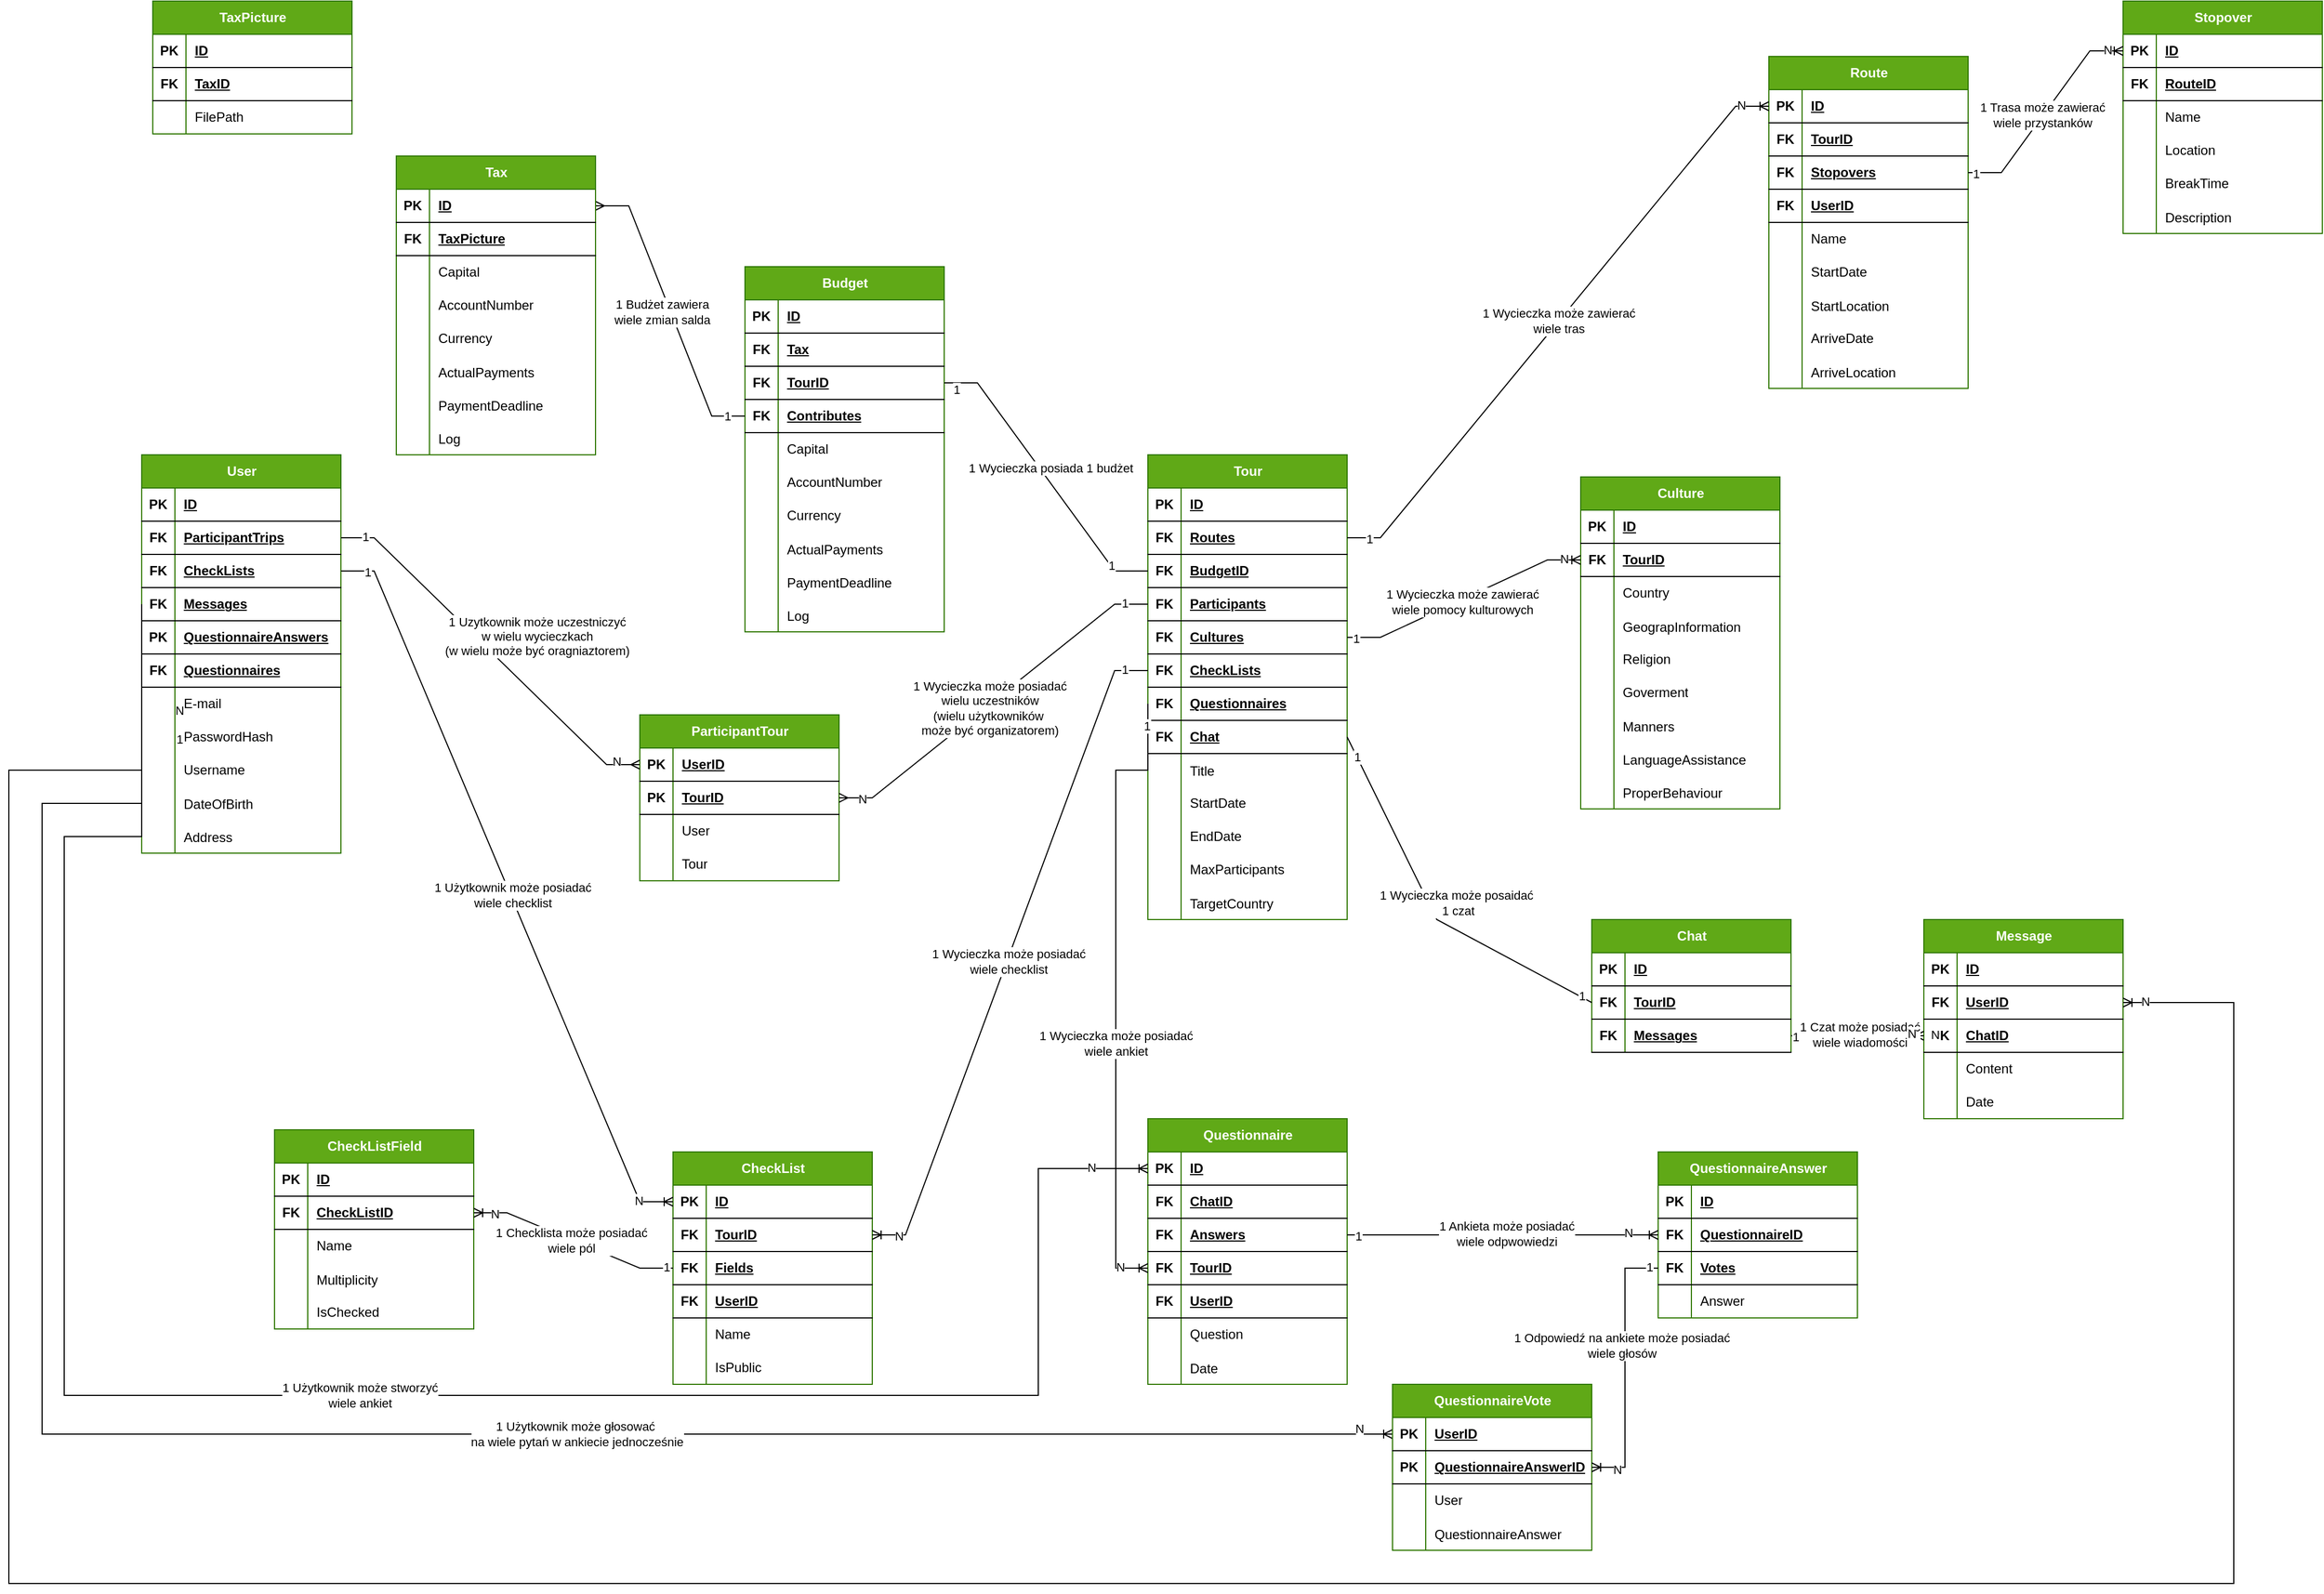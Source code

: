 <mxfile version="21.5.1" type="device">
  <diagram id="R2lEEEUBdFMjLlhIrx00" name="Page-1">
    <mxGraphModel dx="4335" dy="1544" grid="1" gridSize="10" guides="1" tooltips="1" connect="1" arrows="1" fold="1" page="1" pageScale="1" pageWidth="850" pageHeight="1100" math="0" shadow="0" extFonts="Permanent Marker^https://fonts.googleapis.com/css?family=Permanent+Marker">
      <root>
        <mxCell id="0" />
        <mxCell id="1" parent="0" />
        <mxCell id="O1mo_vFIDnO5w74hHEvT-1" value="User" style="shape=table;startSize=30;container=1;collapsible=1;childLayout=tableLayout;fixedRows=1;rowLines=0;fontStyle=1;align=center;resizeLast=1;html=1;fillColor=#60a917;fontColor=#ffffff;strokeColor=#2D7600;" parent="1" vertex="1">
          <mxGeometry x="-2850" y="380" width="180" height="360" as="geometry" />
        </mxCell>
        <mxCell id="O1mo_vFIDnO5w74hHEvT-2" value="" style="shape=tableRow;horizontal=0;startSize=0;swimlaneHead=0;swimlaneBody=0;fillColor=none;collapsible=0;dropTarget=0;points=[[0,0.5],[1,0.5]];portConstraint=eastwest;top=0;left=0;right=0;bottom=1;" parent="O1mo_vFIDnO5w74hHEvT-1" vertex="1">
          <mxGeometry y="30" width="180" height="30" as="geometry" />
        </mxCell>
        <mxCell id="O1mo_vFIDnO5w74hHEvT-3" value="PK" style="shape=partialRectangle;connectable=0;fillColor=none;top=0;left=0;bottom=0;right=0;fontStyle=1;overflow=hidden;whiteSpace=wrap;html=1;" parent="O1mo_vFIDnO5w74hHEvT-2" vertex="1">
          <mxGeometry width="30" height="30" as="geometry">
            <mxRectangle width="30" height="30" as="alternateBounds" />
          </mxGeometry>
        </mxCell>
        <mxCell id="O1mo_vFIDnO5w74hHEvT-4" value="ID" style="shape=partialRectangle;connectable=0;fillColor=none;top=0;left=0;bottom=0;right=0;align=left;spacingLeft=6;fontStyle=5;overflow=hidden;whiteSpace=wrap;html=1;" parent="O1mo_vFIDnO5w74hHEvT-2" vertex="1">
          <mxGeometry x="30" width="150" height="30" as="geometry">
            <mxRectangle width="150" height="30" as="alternateBounds" />
          </mxGeometry>
        </mxCell>
        <mxCell id="O1mo_vFIDnO5w74hHEvT-124" value="" style="shape=tableRow;horizontal=0;startSize=0;swimlaneHead=0;swimlaneBody=0;fillColor=none;collapsible=0;dropTarget=0;points=[[0,0.5],[1,0.5]];portConstraint=eastwest;top=0;left=0;right=0;bottom=1;" parent="O1mo_vFIDnO5w74hHEvT-1" vertex="1">
          <mxGeometry y="60" width="180" height="30" as="geometry" />
        </mxCell>
        <mxCell id="O1mo_vFIDnO5w74hHEvT-125" value="FK" style="shape=partialRectangle;connectable=0;fillColor=none;top=0;left=0;bottom=0;right=0;fontStyle=1;overflow=hidden;whiteSpace=wrap;html=1;" parent="O1mo_vFIDnO5w74hHEvT-124" vertex="1">
          <mxGeometry width="30" height="30" as="geometry">
            <mxRectangle width="30" height="30" as="alternateBounds" />
          </mxGeometry>
        </mxCell>
        <mxCell id="O1mo_vFIDnO5w74hHEvT-126" value="ParticipantTrips" style="shape=partialRectangle;connectable=0;fillColor=none;top=0;left=0;bottom=0;right=0;align=left;spacingLeft=6;fontStyle=5;overflow=hidden;whiteSpace=wrap;html=1;" parent="O1mo_vFIDnO5w74hHEvT-124" vertex="1">
          <mxGeometry x="30" width="150" height="30" as="geometry">
            <mxRectangle width="150" height="30" as="alternateBounds" />
          </mxGeometry>
        </mxCell>
        <mxCell id="O1mo_vFIDnO5w74hHEvT-341" value="" style="shape=tableRow;horizontal=0;startSize=0;swimlaneHead=0;swimlaneBody=0;fillColor=none;collapsible=0;dropTarget=0;points=[[0,0.5],[1,0.5]];portConstraint=eastwest;top=0;left=0;right=0;bottom=1;" parent="O1mo_vFIDnO5w74hHEvT-1" vertex="1">
          <mxGeometry y="90" width="180" height="30" as="geometry" />
        </mxCell>
        <mxCell id="O1mo_vFIDnO5w74hHEvT-342" value="FK" style="shape=partialRectangle;connectable=0;fillColor=none;top=0;left=0;bottom=0;right=0;fontStyle=1;overflow=hidden;whiteSpace=wrap;html=1;" parent="O1mo_vFIDnO5w74hHEvT-341" vertex="1">
          <mxGeometry width="30" height="30" as="geometry">
            <mxRectangle width="30" height="30" as="alternateBounds" />
          </mxGeometry>
        </mxCell>
        <mxCell id="O1mo_vFIDnO5w74hHEvT-343" value="CheckLists" style="shape=partialRectangle;connectable=0;fillColor=none;top=0;left=0;bottom=0;right=0;align=left;spacingLeft=6;fontStyle=5;overflow=hidden;whiteSpace=wrap;html=1;" parent="O1mo_vFIDnO5w74hHEvT-341" vertex="1">
          <mxGeometry x="30" width="150" height="30" as="geometry">
            <mxRectangle width="150" height="30" as="alternateBounds" />
          </mxGeometry>
        </mxCell>
        <mxCell id="Qb5QrUkIwmGRUDi430jb-18" value="" style="shape=tableRow;horizontal=0;startSize=0;swimlaneHead=0;swimlaneBody=0;fillColor=none;collapsible=0;dropTarget=0;points=[[0,0.5],[1,0.5]];portConstraint=eastwest;top=0;left=0;right=0;bottom=1;" parent="O1mo_vFIDnO5w74hHEvT-1" vertex="1">
          <mxGeometry y="120" width="180" height="30" as="geometry" />
        </mxCell>
        <mxCell id="Qb5QrUkIwmGRUDi430jb-19" value="FK" style="shape=partialRectangle;connectable=0;fillColor=none;top=0;left=0;bottom=0;right=0;fontStyle=1;overflow=hidden;whiteSpace=wrap;html=1;" parent="Qb5QrUkIwmGRUDi430jb-18" vertex="1">
          <mxGeometry width="30" height="30" as="geometry">
            <mxRectangle width="30" height="30" as="alternateBounds" />
          </mxGeometry>
        </mxCell>
        <mxCell id="Qb5QrUkIwmGRUDi430jb-20" value="Messages" style="shape=partialRectangle;connectable=0;fillColor=none;top=0;left=0;bottom=0;right=0;align=left;spacingLeft=6;fontStyle=5;overflow=hidden;whiteSpace=wrap;html=1;" parent="Qb5QrUkIwmGRUDi430jb-18" vertex="1">
          <mxGeometry x="30" width="150" height="30" as="geometry">
            <mxRectangle width="150" height="30" as="alternateBounds" />
          </mxGeometry>
        </mxCell>
        <mxCell id="HtgwL040Pt2J1grx52sZ-14" value="" style="shape=tableRow;horizontal=0;startSize=0;swimlaneHead=0;swimlaneBody=0;fillColor=none;collapsible=0;dropTarget=0;points=[[0,0.5],[1,0.5]];portConstraint=eastwest;top=0;left=0;right=0;bottom=1;" parent="O1mo_vFIDnO5w74hHEvT-1" vertex="1">
          <mxGeometry y="150" width="180" height="30" as="geometry" />
        </mxCell>
        <mxCell id="HtgwL040Pt2J1grx52sZ-15" value="PK" style="shape=partialRectangle;connectable=0;fillColor=none;top=0;left=0;bottom=0;right=0;fontStyle=1;overflow=hidden;whiteSpace=wrap;html=1;" parent="HtgwL040Pt2J1grx52sZ-14" vertex="1">
          <mxGeometry width="30" height="30" as="geometry">
            <mxRectangle width="30" height="30" as="alternateBounds" />
          </mxGeometry>
        </mxCell>
        <mxCell id="HtgwL040Pt2J1grx52sZ-16" value="QuestionnaireAnswers" style="shape=partialRectangle;connectable=0;fillColor=none;top=0;left=0;bottom=0;right=0;align=left;spacingLeft=6;fontStyle=5;overflow=hidden;whiteSpace=wrap;html=1;" parent="HtgwL040Pt2J1grx52sZ-14" vertex="1">
          <mxGeometry x="30" width="150" height="30" as="geometry">
            <mxRectangle width="150" height="30" as="alternateBounds" />
          </mxGeometry>
        </mxCell>
        <mxCell id="O1mo_vFIDnO5w74hHEvT-422" value="" style="shape=tableRow;horizontal=0;startSize=0;swimlaneHead=0;swimlaneBody=0;fillColor=none;collapsible=0;dropTarget=0;points=[[0,0.5],[1,0.5]];portConstraint=eastwest;top=0;left=0;right=0;bottom=1;" parent="O1mo_vFIDnO5w74hHEvT-1" vertex="1">
          <mxGeometry y="180" width="180" height="30" as="geometry" />
        </mxCell>
        <mxCell id="O1mo_vFIDnO5w74hHEvT-423" value="FK" style="shape=partialRectangle;connectable=0;fillColor=none;top=0;left=0;bottom=0;right=0;fontStyle=1;overflow=hidden;whiteSpace=wrap;html=1;" parent="O1mo_vFIDnO5w74hHEvT-422" vertex="1">
          <mxGeometry width="30" height="30" as="geometry">
            <mxRectangle width="30" height="30" as="alternateBounds" />
          </mxGeometry>
        </mxCell>
        <mxCell id="O1mo_vFIDnO5w74hHEvT-424" value="Questionnaires" style="shape=partialRectangle;connectable=0;fillColor=none;top=0;left=0;bottom=0;right=0;align=left;spacingLeft=6;fontStyle=5;overflow=hidden;whiteSpace=wrap;html=1;" parent="O1mo_vFIDnO5w74hHEvT-422" vertex="1">
          <mxGeometry x="30" width="150" height="30" as="geometry">
            <mxRectangle width="150" height="30" as="alternateBounds" />
          </mxGeometry>
        </mxCell>
        <mxCell id="O1mo_vFIDnO5w74hHEvT-5" value="" style="shape=tableRow;horizontal=0;startSize=0;swimlaneHead=0;swimlaneBody=0;fillColor=none;collapsible=0;dropTarget=0;points=[[0,0.5],[1,0.5]];portConstraint=eastwest;top=0;left=0;right=0;bottom=0;" parent="O1mo_vFIDnO5w74hHEvT-1" vertex="1">
          <mxGeometry y="210" width="180" height="30" as="geometry" />
        </mxCell>
        <mxCell id="O1mo_vFIDnO5w74hHEvT-6" value="" style="shape=partialRectangle;connectable=0;fillColor=none;top=0;left=0;bottom=0;right=0;editable=1;overflow=hidden;whiteSpace=wrap;html=1;" parent="O1mo_vFIDnO5w74hHEvT-5" vertex="1">
          <mxGeometry width="30" height="30" as="geometry">
            <mxRectangle width="30" height="30" as="alternateBounds" />
          </mxGeometry>
        </mxCell>
        <mxCell id="O1mo_vFIDnO5w74hHEvT-7" value="E-mail" style="shape=partialRectangle;connectable=0;fillColor=none;top=0;left=0;bottom=0;right=0;align=left;spacingLeft=6;overflow=hidden;whiteSpace=wrap;html=1;" parent="O1mo_vFIDnO5w74hHEvT-5" vertex="1">
          <mxGeometry x="30" width="150" height="30" as="geometry">
            <mxRectangle width="150" height="30" as="alternateBounds" />
          </mxGeometry>
        </mxCell>
        <mxCell id="O1mo_vFIDnO5w74hHEvT-8" value="" style="shape=tableRow;horizontal=0;startSize=0;swimlaneHead=0;swimlaneBody=0;fillColor=none;collapsible=0;dropTarget=0;points=[[0,0.5],[1,0.5]];portConstraint=eastwest;top=0;left=0;right=0;bottom=0;" parent="O1mo_vFIDnO5w74hHEvT-1" vertex="1">
          <mxGeometry y="240" width="180" height="30" as="geometry" />
        </mxCell>
        <mxCell id="O1mo_vFIDnO5w74hHEvT-9" value="" style="shape=partialRectangle;connectable=0;fillColor=none;top=0;left=0;bottom=0;right=0;editable=1;overflow=hidden;whiteSpace=wrap;html=1;" parent="O1mo_vFIDnO5w74hHEvT-8" vertex="1">
          <mxGeometry width="30" height="30" as="geometry">
            <mxRectangle width="30" height="30" as="alternateBounds" />
          </mxGeometry>
        </mxCell>
        <mxCell id="O1mo_vFIDnO5w74hHEvT-10" value="PasswordHash" style="shape=partialRectangle;connectable=0;fillColor=none;top=0;left=0;bottom=0;right=0;align=left;spacingLeft=6;overflow=hidden;whiteSpace=wrap;html=1;" parent="O1mo_vFIDnO5w74hHEvT-8" vertex="1">
          <mxGeometry x="30" width="150" height="30" as="geometry">
            <mxRectangle width="150" height="30" as="alternateBounds" />
          </mxGeometry>
        </mxCell>
        <mxCell id="O1mo_vFIDnO5w74hHEvT-11" value="" style="shape=tableRow;horizontal=0;startSize=0;swimlaneHead=0;swimlaneBody=0;fillColor=none;collapsible=0;dropTarget=0;points=[[0,0.5],[1,0.5]];portConstraint=eastwest;top=0;left=0;right=0;bottom=0;" parent="O1mo_vFIDnO5w74hHEvT-1" vertex="1">
          <mxGeometry y="270" width="180" height="30" as="geometry" />
        </mxCell>
        <mxCell id="O1mo_vFIDnO5w74hHEvT-12" value="" style="shape=partialRectangle;connectable=0;fillColor=none;top=0;left=0;bottom=0;right=0;editable=1;overflow=hidden;whiteSpace=wrap;html=1;" parent="O1mo_vFIDnO5w74hHEvT-11" vertex="1">
          <mxGeometry width="30" height="30" as="geometry">
            <mxRectangle width="30" height="30" as="alternateBounds" />
          </mxGeometry>
        </mxCell>
        <mxCell id="O1mo_vFIDnO5w74hHEvT-13" value="Username" style="shape=partialRectangle;connectable=0;fillColor=none;top=0;left=0;bottom=0;right=0;align=left;spacingLeft=6;overflow=hidden;whiteSpace=wrap;html=1;" parent="O1mo_vFIDnO5w74hHEvT-11" vertex="1">
          <mxGeometry x="30" width="150" height="30" as="geometry">
            <mxRectangle width="150" height="30" as="alternateBounds" />
          </mxGeometry>
        </mxCell>
        <mxCell id="O1mo_vFIDnO5w74hHEvT-23" value="" style="shape=tableRow;horizontal=0;startSize=0;swimlaneHead=0;swimlaneBody=0;fillColor=none;collapsible=0;dropTarget=0;points=[[0,0.5],[1,0.5]];portConstraint=eastwest;top=0;left=0;right=0;bottom=0;" parent="O1mo_vFIDnO5w74hHEvT-1" vertex="1">
          <mxGeometry y="300" width="180" height="30" as="geometry" />
        </mxCell>
        <mxCell id="O1mo_vFIDnO5w74hHEvT-24" value="" style="shape=partialRectangle;connectable=0;fillColor=none;top=0;left=0;bottom=0;right=0;editable=1;overflow=hidden;" parent="O1mo_vFIDnO5w74hHEvT-23" vertex="1">
          <mxGeometry width="30" height="30" as="geometry">
            <mxRectangle width="30" height="30" as="alternateBounds" />
          </mxGeometry>
        </mxCell>
        <mxCell id="O1mo_vFIDnO5w74hHEvT-25" value="DateOfBirth" style="shape=partialRectangle;connectable=0;fillColor=none;top=0;left=0;bottom=0;right=0;align=left;spacingLeft=6;overflow=hidden;" parent="O1mo_vFIDnO5w74hHEvT-23" vertex="1">
          <mxGeometry x="30" width="150" height="30" as="geometry">
            <mxRectangle width="150" height="30" as="alternateBounds" />
          </mxGeometry>
        </mxCell>
        <mxCell id="O1mo_vFIDnO5w74hHEvT-57" value="" style="shape=tableRow;horizontal=0;startSize=0;swimlaneHead=0;swimlaneBody=0;fillColor=none;collapsible=0;dropTarget=0;points=[[0,0.5],[1,0.5]];portConstraint=eastwest;top=0;left=0;right=0;bottom=0;" parent="O1mo_vFIDnO5w74hHEvT-1" vertex="1">
          <mxGeometry y="330" width="180" height="30" as="geometry" />
        </mxCell>
        <mxCell id="O1mo_vFIDnO5w74hHEvT-58" value="" style="shape=partialRectangle;connectable=0;fillColor=none;top=0;left=0;bottom=0;right=0;editable=1;overflow=hidden;" parent="O1mo_vFIDnO5w74hHEvT-57" vertex="1">
          <mxGeometry width="30" height="30" as="geometry">
            <mxRectangle width="30" height="30" as="alternateBounds" />
          </mxGeometry>
        </mxCell>
        <mxCell id="O1mo_vFIDnO5w74hHEvT-59" value="Address" style="shape=partialRectangle;connectable=0;fillColor=none;top=0;left=0;bottom=0;right=0;align=left;spacingLeft=6;overflow=hidden;" parent="O1mo_vFIDnO5w74hHEvT-57" vertex="1">
          <mxGeometry x="30" width="150" height="30" as="geometry">
            <mxRectangle width="150" height="30" as="alternateBounds" />
          </mxGeometry>
        </mxCell>
        <mxCell id="O1mo_vFIDnO5w74hHEvT-30" value="Tour" style="shape=table;startSize=30;container=1;collapsible=1;childLayout=tableLayout;fixedRows=1;rowLines=0;fontStyle=1;align=center;resizeLast=1;html=1;fillColor=#60a917;fontColor=#ffffff;strokeColor=#2D7600;" parent="1" vertex="1">
          <mxGeometry x="-1941" y="380" width="180" height="420" as="geometry" />
        </mxCell>
        <mxCell id="O1mo_vFIDnO5w74hHEvT-31" value="" style="shape=tableRow;horizontal=0;startSize=0;swimlaneHead=0;swimlaneBody=0;fillColor=none;collapsible=0;dropTarget=0;points=[[0,0.5],[1,0.5]];portConstraint=eastwest;top=0;left=0;right=0;bottom=1;" parent="O1mo_vFIDnO5w74hHEvT-30" vertex="1">
          <mxGeometry y="30" width="180" height="30" as="geometry" />
        </mxCell>
        <mxCell id="O1mo_vFIDnO5w74hHEvT-32" value="PK" style="shape=partialRectangle;connectable=0;fillColor=none;top=0;left=0;bottom=0;right=0;fontStyle=1;overflow=hidden;whiteSpace=wrap;html=1;" parent="O1mo_vFIDnO5w74hHEvT-31" vertex="1">
          <mxGeometry width="30" height="30" as="geometry">
            <mxRectangle width="30" height="30" as="alternateBounds" />
          </mxGeometry>
        </mxCell>
        <mxCell id="O1mo_vFIDnO5w74hHEvT-33" value="ID" style="shape=partialRectangle;connectable=0;fillColor=none;top=0;left=0;bottom=0;right=0;align=left;spacingLeft=6;fontStyle=5;overflow=hidden;whiteSpace=wrap;html=1;" parent="O1mo_vFIDnO5w74hHEvT-31" vertex="1">
          <mxGeometry x="30" width="150" height="30" as="geometry">
            <mxRectangle width="150" height="30" as="alternateBounds" />
          </mxGeometry>
        </mxCell>
        <mxCell id="Qb5QrUkIwmGRUDi430jb-195" value="" style="shape=tableRow;horizontal=0;startSize=0;swimlaneHead=0;swimlaneBody=0;fillColor=none;collapsible=0;dropTarget=0;points=[[0,0.5],[1,0.5]];portConstraint=eastwest;top=0;left=0;right=0;bottom=1;" parent="O1mo_vFIDnO5w74hHEvT-30" vertex="1">
          <mxGeometry y="60" width="180" height="30" as="geometry" />
        </mxCell>
        <mxCell id="Qb5QrUkIwmGRUDi430jb-196" value="FK" style="shape=partialRectangle;connectable=0;fillColor=none;top=0;left=0;bottom=0;right=0;fontStyle=1;overflow=hidden;whiteSpace=wrap;html=1;" parent="Qb5QrUkIwmGRUDi430jb-195" vertex="1">
          <mxGeometry width="30" height="30" as="geometry">
            <mxRectangle width="30" height="30" as="alternateBounds" />
          </mxGeometry>
        </mxCell>
        <mxCell id="Qb5QrUkIwmGRUDi430jb-197" value="Routes" style="shape=partialRectangle;connectable=0;fillColor=none;top=0;left=0;bottom=0;right=0;align=left;spacingLeft=6;fontStyle=5;overflow=hidden;whiteSpace=wrap;html=1;" parent="Qb5QrUkIwmGRUDi430jb-195" vertex="1">
          <mxGeometry x="30" width="150" height="30" as="geometry">
            <mxRectangle width="150" height="30" as="alternateBounds" />
          </mxGeometry>
        </mxCell>
        <mxCell id="O1mo_vFIDnO5w74hHEvT-120" value="" style="shape=tableRow;horizontal=0;startSize=0;swimlaneHead=0;swimlaneBody=0;fillColor=none;collapsible=0;dropTarget=0;points=[[0,0.5],[1,0.5]];portConstraint=eastwest;top=0;left=0;right=0;bottom=1;" parent="O1mo_vFIDnO5w74hHEvT-30" vertex="1">
          <mxGeometry y="90" width="180" height="30" as="geometry" />
        </mxCell>
        <mxCell id="O1mo_vFIDnO5w74hHEvT-121" value="FK" style="shape=partialRectangle;connectable=0;fillColor=none;top=0;left=0;bottom=0;right=0;fontStyle=1;overflow=hidden;whiteSpace=wrap;html=1;" parent="O1mo_vFIDnO5w74hHEvT-120" vertex="1">
          <mxGeometry width="30" height="30" as="geometry">
            <mxRectangle width="30" height="30" as="alternateBounds" />
          </mxGeometry>
        </mxCell>
        <mxCell id="O1mo_vFIDnO5w74hHEvT-122" value="BudgetID" style="shape=partialRectangle;connectable=0;fillColor=none;top=0;left=0;bottom=0;right=0;align=left;spacingLeft=6;fontStyle=5;overflow=hidden;whiteSpace=wrap;html=1;" parent="O1mo_vFIDnO5w74hHEvT-120" vertex="1">
          <mxGeometry x="30" width="150" height="30" as="geometry">
            <mxRectangle width="150" height="30" as="alternateBounds" />
          </mxGeometry>
        </mxCell>
        <mxCell id="O1mo_vFIDnO5w74hHEvT-132" value="" style="shape=tableRow;horizontal=0;startSize=0;swimlaneHead=0;swimlaneBody=0;fillColor=none;collapsible=0;dropTarget=0;points=[[0,0.5],[1,0.5]];portConstraint=eastwest;top=0;left=0;right=0;bottom=1;" parent="O1mo_vFIDnO5w74hHEvT-30" vertex="1">
          <mxGeometry y="120" width="180" height="30" as="geometry" />
        </mxCell>
        <mxCell id="O1mo_vFIDnO5w74hHEvT-133" value="FK" style="shape=partialRectangle;connectable=0;fillColor=none;top=0;left=0;bottom=0;right=0;fontStyle=1;overflow=hidden;whiteSpace=wrap;html=1;" parent="O1mo_vFIDnO5w74hHEvT-132" vertex="1">
          <mxGeometry width="30" height="30" as="geometry">
            <mxRectangle width="30" height="30" as="alternateBounds" />
          </mxGeometry>
        </mxCell>
        <mxCell id="O1mo_vFIDnO5w74hHEvT-134" value="Participants" style="shape=partialRectangle;connectable=0;fillColor=none;top=0;left=0;bottom=0;right=0;align=left;spacingLeft=6;fontStyle=5;overflow=hidden;whiteSpace=wrap;html=1;" parent="O1mo_vFIDnO5w74hHEvT-132" vertex="1">
          <mxGeometry x="30" width="150" height="30" as="geometry">
            <mxRectangle width="150" height="30" as="alternateBounds" />
          </mxGeometry>
        </mxCell>
        <mxCell id="O1mo_vFIDnO5w74hHEvT-279" value="" style="shape=tableRow;horizontal=0;startSize=0;swimlaneHead=0;swimlaneBody=0;fillColor=none;collapsible=0;dropTarget=0;points=[[0,0.5],[1,0.5]];portConstraint=eastwest;top=0;left=0;right=0;bottom=1;" parent="O1mo_vFIDnO5w74hHEvT-30" vertex="1">
          <mxGeometry y="150" width="180" height="30" as="geometry" />
        </mxCell>
        <mxCell id="O1mo_vFIDnO5w74hHEvT-280" value="FK" style="shape=partialRectangle;connectable=0;fillColor=none;top=0;left=0;bottom=0;right=0;fontStyle=1;overflow=hidden;whiteSpace=wrap;html=1;" parent="O1mo_vFIDnO5w74hHEvT-279" vertex="1">
          <mxGeometry width="30" height="30" as="geometry">
            <mxRectangle width="30" height="30" as="alternateBounds" />
          </mxGeometry>
        </mxCell>
        <mxCell id="O1mo_vFIDnO5w74hHEvT-281" value="Cultures" style="shape=partialRectangle;connectable=0;fillColor=none;top=0;left=0;bottom=0;right=0;align=left;spacingLeft=6;fontStyle=5;overflow=hidden;whiteSpace=wrap;html=1;" parent="O1mo_vFIDnO5w74hHEvT-279" vertex="1">
          <mxGeometry x="30" width="150" height="30" as="geometry">
            <mxRectangle width="150" height="30" as="alternateBounds" />
          </mxGeometry>
        </mxCell>
        <mxCell id="O1mo_vFIDnO5w74hHEvT-333" value="" style="shape=tableRow;horizontal=0;startSize=0;swimlaneHead=0;swimlaneBody=0;fillColor=none;collapsible=0;dropTarget=0;points=[[0,0.5],[1,0.5]];portConstraint=eastwest;top=0;left=0;right=0;bottom=1;" parent="O1mo_vFIDnO5w74hHEvT-30" vertex="1">
          <mxGeometry y="180" width="180" height="30" as="geometry" />
        </mxCell>
        <mxCell id="O1mo_vFIDnO5w74hHEvT-334" value="FK" style="shape=partialRectangle;connectable=0;fillColor=none;top=0;left=0;bottom=0;right=0;fontStyle=1;overflow=hidden;whiteSpace=wrap;html=1;" parent="O1mo_vFIDnO5w74hHEvT-333" vertex="1">
          <mxGeometry width="30" height="30" as="geometry">
            <mxRectangle width="30" height="30" as="alternateBounds" />
          </mxGeometry>
        </mxCell>
        <mxCell id="O1mo_vFIDnO5w74hHEvT-335" value="CheckLists" style="shape=partialRectangle;connectable=0;fillColor=none;top=0;left=0;bottom=0;right=0;align=left;spacingLeft=6;fontStyle=5;overflow=hidden;whiteSpace=wrap;html=1;" parent="O1mo_vFIDnO5w74hHEvT-333" vertex="1">
          <mxGeometry x="30" width="150" height="30" as="geometry">
            <mxRectangle width="150" height="30" as="alternateBounds" />
          </mxGeometry>
        </mxCell>
        <mxCell id="O1mo_vFIDnO5w74hHEvT-411" value="" style="shape=tableRow;horizontal=0;startSize=0;swimlaneHead=0;swimlaneBody=0;fillColor=none;collapsible=0;dropTarget=0;points=[[0,0.5],[1,0.5]];portConstraint=eastwest;top=0;left=0;right=0;bottom=1;" parent="O1mo_vFIDnO5w74hHEvT-30" vertex="1">
          <mxGeometry y="210" width="180" height="30" as="geometry" />
        </mxCell>
        <mxCell id="O1mo_vFIDnO5w74hHEvT-412" value="FK" style="shape=partialRectangle;connectable=0;fillColor=none;top=0;left=0;bottom=0;right=0;fontStyle=1;overflow=hidden;whiteSpace=wrap;html=1;" parent="O1mo_vFIDnO5w74hHEvT-411" vertex="1">
          <mxGeometry width="30" height="30" as="geometry">
            <mxRectangle width="30" height="30" as="alternateBounds" />
          </mxGeometry>
        </mxCell>
        <mxCell id="O1mo_vFIDnO5w74hHEvT-413" value="Questionnaires" style="shape=partialRectangle;connectable=0;fillColor=none;top=0;left=0;bottom=0;right=0;align=left;spacingLeft=6;fontStyle=5;overflow=hidden;whiteSpace=wrap;html=1;" parent="O1mo_vFIDnO5w74hHEvT-411" vertex="1">
          <mxGeometry x="30" width="150" height="30" as="geometry">
            <mxRectangle width="150" height="30" as="alternateBounds" />
          </mxGeometry>
        </mxCell>
        <mxCell id="O1mo_vFIDnO5w74hHEvT-459" value="" style="shape=tableRow;horizontal=0;startSize=0;swimlaneHead=0;swimlaneBody=0;fillColor=none;collapsible=0;dropTarget=0;points=[[0,0.5],[1,0.5]];portConstraint=eastwest;top=0;left=0;right=0;bottom=1;" parent="O1mo_vFIDnO5w74hHEvT-30" vertex="1">
          <mxGeometry y="240" width="180" height="30" as="geometry" />
        </mxCell>
        <mxCell id="O1mo_vFIDnO5w74hHEvT-460" value="FK" style="shape=partialRectangle;connectable=0;fillColor=none;top=0;left=0;bottom=0;right=0;fontStyle=1;overflow=hidden;whiteSpace=wrap;html=1;" parent="O1mo_vFIDnO5w74hHEvT-459" vertex="1">
          <mxGeometry width="30" height="30" as="geometry">
            <mxRectangle width="30" height="30" as="alternateBounds" />
          </mxGeometry>
        </mxCell>
        <mxCell id="O1mo_vFIDnO5w74hHEvT-461" value="Chat" style="shape=partialRectangle;connectable=0;fillColor=none;top=0;left=0;bottom=0;right=0;align=left;spacingLeft=6;fontStyle=5;overflow=hidden;whiteSpace=wrap;html=1;" parent="O1mo_vFIDnO5w74hHEvT-459" vertex="1">
          <mxGeometry x="30" width="150" height="30" as="geometry">
            <mxRectangle width="150" height="30" as="alternateBounds" />
          </mxGeometry>
        </mxCell>
        <mxCell id="O1mo_vFIDnO5w74hHEvT-65" value="" style="shape=tableRow;horizontal=0;startSize=0;swimlaneHead=0;swimlaneBody=0;fillColor=none;collapsible=0;dropTarget=0;points=[[0,0.5],[1,0.5]];portConstraint=eastwest;top=0;left=0;right=0;bottom=0;" parent="O1mo_vFIDnO5w74hHEvT-30" vertex="1">
          <mxGeometry y="270" width="180" height="30" as="geometry" />
        </mxCell>
        <mxCell id="O1mo_vFIDnO5w74hHEvT-66" value="" style="shape=partialRectangle;connectable=0;fillColor=none;top=0;left=0;bottom=0;right=0;editable=1;overflow=hidden;" parent="O1mo_vFIDnO5w74hHEvT-65" vertex="1">
          <mxGeometry width="30" height="30" as="geometry">
            <mxRectangle width="30" height="30" as="alternateBounds" />
          </mxGeometry>
        </mxCell>
        <mxCell id="O1mo_vFIDnO5w74hHEvT-67" value="Title" style="shape=partialRectangle;connectable=0;fillColor=none;top=0;left=0;bottom=0;right=0;align=left;spacingLeft=6;overflow=hidden;" parent="O1mo_vFIDnO5w74hHEvT-65" vertex="1">
          <mxGeometry x="30" width="150" height="30" as="geometry">
            <mxRectangle width="150" height="30" as="alternateBounds" />
          </mxGeometry>
        </mxCell>
        <mxCell id="O1mo_vFIDnO5w74hHEvT-34" value="" style="shape=tableRow;horizontal=0;startSize=0;swimlaneHead=0;swimlaneBody=0;fillColor=none;collapsible=0;dropTarget=0;points=[[0,0.5],[1,0.5]];portConstraint=eastwest;top=0;left=0;right=0;bottom=0;" parent="O1mo_vFIDnO5w74hHEvT-30" vertex="1">
          <mxGeometry y="300" width="180" height="30" as="geometry" />
        </mxCell>
        <mxCell id="O1mo_vFIDnO5w74hHEvT-35" value="" style="shape=partialRectangle;connectable=0;fillColor=none;top=0;left=0;bottom=0;right=0;editable=1;overflow=hidden;whiteSpace=wrap;html=1;" parent="O1mo_vFIDnO5w74hHEvT-34" vertex="1">
          <mxGeometry width="30" height="30" as="geometry">
            <mxRectangle width="30" height="30" as="alternateBounds" />
          </mxGeometry>
        </mxCell>
        <mxCell id="O1mo_vFIDnO5w74hHEvT-36" value="StartDate" style="shape=partialRectangle;connectable=0;fillColor=none;top=0;left=0;bottom=0;right=0;align=left;spacingLeft=6;overflow=hidden;whiteSpace=wrap;html=1;" parent="O1mo_vFIDnO5w74hHEvT-34" vertex="1">
          <mxGeometry x="30" width="150" height="30" as="geometry">
            <mxRectangle width="150" height="30" as="alternateBounds" />
          </mxGeometry>
        </mxCell>
        <mxCell id="O1mo_vFIDnO5w74hHEvT-37" value="" style="shape=tableRow;horizontal=0;startSize=0;swimlaneHead=0;swimlaneBody=0;fillColor=none;collapsible=0;dropTarget=0;points=[[0,0.5],[1,0.5]];portConstraint=eastwest;top=0;left=0;right=0;bottom=0;" parent="O1mo_vFIDnO5w74hHEvT-30" vertex="1">
          <mxGeometry y="330" width="180" height="30" as="geometry" />
        </mxCell>
        <mxCell id="O1mo_vFIDnO5w74hHEvT-38" value="" style="shape=partialRectangle;connectable=0;fillColor=none;top=0;left=0;bottom=0;right=0;editable=1;overflow=hidden;whiteSpace=wrap;html=1;" parent="O1mo_vFIDnO5w74hHEvT-37" vertex="1">
          <mxGeometry width="30" height="30" as="geometry">
            <mxRectangle width="30" height="30" as="alternateBounds" />
          </mxGeometry>
        </mxCell>
        <mxCell id="O1mo_vFIDnO5w74hHEvT-39" value="EndDate" style="shape=partialRectangle;connectable=0;fillColor=none;top=0;left=0;bottom=0;right=0;align=left;spacingLeft=6;overflow=hidden;whiteSpace=wrap;html=1;" parent="O1mo_vFIDnO5w74hHEvT-37" vertex="1">
          <mxGeometry x="30" width="150" height="30" as="geometry">
            <mxRectangle width="150" height="30" as="alternateBounds" />
          </mxGeometry>
        </mxCell>
        <mxCell id="O1mo_vFIDnO5w74hHEvT-40" value="" style="shape=tableRow;horizontal=0;startSize=0;swimlaneHead=0;swimlaneBody=0;fillColor=none;collapsible=0;dropTarget=0;points=[[0,0.5],[1,0.5]];portConstraint=eastwest;top=0;left=0;right=0;bottom=0;" parent="O1mo_vFIDnO5w74hHEvT-30" vertex="1">
          <mxGeometry y="360" width="180" height="30" as="geometry" />
        </mxCell>
        <mxCell id="O1mo_vFIDnO5w74hHEvT-41" value="" style="shape=partialRectangle;connectable=0;fillColor=none;top=0;left=0;bottom=0;right=0;editable=1;overflow=hidden;whiteSpace=wrap;html=1;" parent="O1mo_vFIDnO5w74hHEvT-40" vertex="1">
          <mxGeometry width="30" height="30" as="geometry">
            <mxRectangle width="30" height="30" as="alternateBounds" />
          </mxGeometry>
        </mxCell>
        <mxCell id="O1mo_vFIDnO5w74hHEvT-42" value="MaxParticipants" style="shape=partialRectangle;connectable=0;fillColor=none;top=0;left=0;bottom=0;right=0;align=left;spacingLeft=6;overflow=hidden;whiteSpace=wrap;html=1;" parent="O1mo_vFIDnO5w74hHEvT-40" vertex="1">
          <mxGeometry x="30" width="150" height="30" as="geometry">
            <mxRectangle width="150" height="30" as="alternateBounds" />
          </mxGeometry>
        </mxCell>
        <mxCell id="O1mo_vFIDnO5w74hHEvT-61" value="" style="shape=tableRow;horizontal=0;startSize=0;swimlaneHead=0;swimlaneBody=0;fillColor=none;collapsible=0;dropTarget=0;points=[[0,0.5],[1,0.5]];portConstraint=eastwest;top=0;left=0;right=0;bottom=0;" parent="O1mo_vFIDnO5w74hHEvT-30" vertex="1">
          <mxGeometry y="390" width="180" height="30" as="geometry" />
        </mxCell>
        <mxCell id="O1mo_vFIDnO5w74hHEvT-62" value="" style="shape=partialRectangle;connectable=0;fillColor=none;top=0;left=0;bottom=0;right=0;editable=1;overflow=hidden;" parent="O1mo_vFIDnO5w74hHEvT-61" vertex="1">
          <mxGeometry width="30" height="30" as="geometry">
            <mxRectangle width="30" height="30" as="alternateBounds" />
          </mxGeometry>
        </mxCell>
        <mxCell id="O1mo_vFIDnO5w74hHEvT-63" value="TargetCountry" style="shape=partialRectangle;connectable=0;fillColor=none;top=0;left=0;bottom=0;right=0;align=left;spacingLeft=6;overflow=hidden;" parent="O1mo_vFIDnO5w74hHEvT-61" vertex="1">
          <mxGeometry x="30" width="150" height="30" as="geometry">
            <mxRectangle width="150" height="30" as="alternateBounds" />
          </mxGeometry>
        </mxCell>
        <mxCell id="O1mo_vFIDnO5w74hHEvT-85" value="Budget" style="shape=table;startSize=30;container=1;collapsible=1;childLayout=tableLayout;fixedRows=1;rowLines=0;fontStyle=1;align=center;resizeLast=1;html=1;fillColor=#60a917;fontColor=#ffffff;strokeColor=#2D7600;" parent="1" vertex="1">
          <mxGeometry x="-2305" y="210" width="180" height="330" as="geometry" />
        </mxCell>
        <mxCell id="O1mo_vFIDnO5w74hHEvT-86" value="" style="shape=tableRow;horizontal=0;startSize=0;swimlaneHead=0;swimlaneBody=0;fillColor=none;collapsible=0;dropTarget=0;points=[[0,0.5],[1,0.5]];portConstraint=eastwest;top=0;left=0;right=0;bottom=1;" parent="O1mo_vFIDnO5w74hHEvT-85" vertex="1">
          <mxGeometry y="30" width="180" height="30" as="geometry" />
        </mxCell>
        <mxCell id="O1mo_vFIDnO5w74hHEvT-87" value="PK" style="shape=partialRectangle;connectable=0;fillColor=none;top=0;left=0;bottom=0;right=0;fontStyle=1;overflow=hidden;whiteSpace=wrap;html=1;" parent="O1mo_vFIDnO5w74hHEvT-86" vertex="1">
          <mxGeometry width="30.0" height="30" as="geometry">
            <mxRectangle width="30.0" height="30" as="alternateBounds" />
          </mxGeometry>
        </mxCell>
        <mxCell id="O1mo_vFIDnO5w74hHEvT-88" value="ID" style="shape=partialRectangle;connectable=0;fillColor=none;top=0;left=0;bottom=0;right=0;align=left;spacingLeft=6;fontStyle=5;overflow=hidden;whiteSpace=wrap;html=1;" parent="O1mo_vFIDnO5w74hHEvT-86" vertex="1">
          <mxGeometry x="30.0" width="150.0" height="30" as="geometry">
            <mxRectangle width="150.0" height="30" as="alternateBounds" />
          </mxGeometry>
        </mxCell>
        <mxCell id="Qb5QrUkIwmGRUDi430jb-10" value="" style="shape=tableRow;horizontal=0;startSize=0;swimlaneHead=0;swimlaneBody=0;fillColor=none;collapsible=0;dropTarget=0;points=[[0,0.5],[1,0.5]];portConstraint=eastwest;top=0;left=0;right=0;bottom=1;" parent="O1mo_vFIDnO5w74hHEvT-85" vertex="1">
          <mxGeometry y="60" width="180" height="30" as="geometry" />
        </mxCell>
        <mxCell id="Qb5QrUkIwmGRUDi430jb-11" value="FK" style="shape=partialRectangle;connectable=0;fillColor=none;top=0;left=0;bottom=0;right=0;fontStyle=1;overflow=hidden;whiteSpace=wrap;html=1;" parent="Qb5QrUkIwmGRUDi430jb-10" vertex="1">
          <mxGeometry width="30.0" height="30" as="geometry">
            <mxRectangle width="30.0" height="30" as="alternateBounds" />
          </mxGeometry>
        </mxCell>
        <mxCell id="Qb5QrUkIwmGRUDi430jb-12" value="Tax" style="shape=partialRectangle;connectable=0;fillColor=none;top=0;left=0;bottom=0;right=0;align=left;spacingLeft=6;fontStyle=5;overflow=hidden;whiteSpace=wrap;html=1;" parent="Qb5QrUkIwmGRUDi430jb-10" vertex="1">
          <mxGeometry x="30.0" width="150.0" height="30" as="geometry">
            <mxRectangle width="150.0" height="30" as="alternateBounds" />
          </mxGeometry>
        </mxCell>
        <mxCell id="O1mo_vFIDnO5w74hHEvT-103" value="" style="shape=tableRow;horizontal=0;startSize=0;swimlaneHead=0;swimlaneBody=0;fillColor=none;collapsible=0;dropTarget=0;points=[[0,0.5],[1,0.5]];portConstraint=eastwest;top=0;left=0;right=0;bottom=1;" parent="O1mo_vFIDnO5w74hHEvT-85" vertex="1">
          <mxGeometry y="90" width="180" height="30" as="geometry" />
        </mxCell>
        <mxCell id="O1mo_vFIDnO5w74hHEvT-104" value="FK" style="shape=partialRectangle;connectable=0;fillColor=none;top=0;left=0;bottom=0;right=0;fontStyle=1;overflow=hidden;whiteSpace=wrap;html=1;" parent="O1mo_vFIDnO5w74hHEvT-103" vertex="1">
          <mxGeometry width="30.0" height="30" as="geometry">
            <mxRectangle width="30.0" height="30" as="alternateBounds" />
          </mxGeometry>
        </mxCell>
        <mxCell id="O1mo_vFIDnO5w74hHEvT-105" value="TourID" style="shape=partialRectangle;connectable=0;fillColor=none;top=0;left=0;bottom=0;right=0;align=left;spacingLeft=6;fontStyle=5;overflow=hidden;whiteSpace=wrap;html=1;" parent="O1mo_vFIDnO5w74hHEvT-103" vertex="1">
          <mxGeometry x="30.0" width="150.0" height="30" as="geometry">
            <mxRectangle width="150.0" height="30" as="alternateBounds" />
          </mxGeometry>
        </mxCell>
        <mxCell id="O1mo_vFIDnO5w74hHEvT-99" value="" style="shape=tableRow;horizontal=0;startSize=0;swimlaneHead=0;swimlaneBody=0;fillColor=none;collapsible=0;dropTarget=0;points=[[0,0.5],[1,0.5]];portConstraint=eastwest;top=0;left=0;right=0;bottom=1;" parent="O1mo_vFIDnO5w74hHEvT-85" vertex="1">
          <mxGeometry y="120" width="180" height="30" as="geometry" />
        </mxCell>
        <mxCell id="O1mo_vFIDnO5w74hHEvT-100" value="FK" style="shape=partialRectangle;connectable=0;fillColor=none;top=0;left=0;bottom=0;right=0;fontStyle=1;overflow=hidden;whiteSpace=wrap;html=1;" parent="O1mo_vFIDnO5w74hHEvT-99" vertex="1">
          <mxGeometry width="30.0" height="30" as="geometry">
            <mxRectangle width="30.0" height="30" as="alternateBounds" />
          </mxGeometry>
        </mxCell>
        <mxCell id="O1mo_vFIDnO5w74hHEvT-101" value="Contributes" style="shape=partialRectangle;connectable=0;fillColor=none;top=0;left=0;bottom=0;right=0;align=left;spacingLeft=6;fontStyle=5;overflow=hidden;whiteSpace=wrap;html=1;" parent="O1mo_vFIDnO5w74hHEvT-99" vertex="1">
          <mxGeometry x="30.0" width="150.0" height="30" as="geometry">
            <mxRectangle width="150.0" height="30" as="alternateBounds" />
          </mxGeometry>
        </mxCell>
        <mxCell id="O1mo_vFIDnO5w74hHEvT-89" value="" style="shape=tableRow;horizontal=0;startSize=0;swimlaneHead=0;swimlaneBody=0;fillColor=none;collapsible=0;dropTarget=0;points=[[0,0.5],[1,0.5]];portConstraint=eastwest;top=0;left=0;right=0;bottom=0;" parent="O1mo_vFIDnO5w74hHEvT-85" vertex="1">
          <mxGeometry y="150" width="180" height="30" as="geometry" />
        </mxCell>
        <mxCell id="O1mo_vFIDnO5w74hHEvT-90" value="" style="shape=partialRectangle;connectable=0;fillColor=none;top=0;left=0;bottom=0;right=0;editable=1;overflow=hidden;whiteSpace=wrap;html=1;" parent="O1mo_vFIDnO5w74hHEvT-89" vertex="1">
          <mxGeometry width="30.0" height="30" as="geometry">
            <mxRectangle width="30.0" height="30" as="alternateBounds" />
          </mxGeometry>
        </mxCell>
        <mxCell id="O1mo_vFIDnO5w74hHEvT-91" value="Capital" style="shape=partialRectangle;connectable=0;fillColor=none;top=0;left=0;bottom=0;right=0;align=left;spacingLeft=6;overflow=hidden;whiteSpace=wrap;html=1;" parent="O1mo_vFIDnO5w74hHEvT-89" vertex="1">
          <mxGeometry x="30.0" width="150.0" height="30" as="geometry">
            <mxRectangle width="150.0" height="30" as="alternateBounds" />
          </mxGeometry>
        </mxCell>
        <mxCell id="O1mo_vFIDnO5w74hHEvT-92" value="" style="shape=tableRow;horizontal=0;startSize=0;swimlaneHead=0;swimlaneBody=0;fillColor=none;collapsible=0;dropTarget=0;points=[[0,0.5],[1,0.5]];portConstraint=eastwest;top=0;left=0;right=0;bottom=0;" parent="O1mo_vFIDnO5w74hHEvT-85" vertex="1">
          <mxGeometry y="180" width="180" height="30" as="geometry" />
        </mxCell>
        <mxCell id="O1mo_vFIDnO5w74hHEvT-93" value="" style="shape=partialRectangle;connectable=0;fillColor=none;top=0;left=0;bottom=0;right=0;editable=1;overflow=hidden;whiteSpace=wrap;html=1;" parent="O1mo_vFIDnO5w74hHEvT-92" vertex="1">
          <mxGeometry width="30.0" height="30" as="geometry">
            <mxRectangle width="30.0" height="30" as="alternateBounds" />
          </mxGeometry>
        </mxCell>
        <mxCell id="O1mo_vFIDnO5w74hHEvT-94" value="AccountNumber" style="shape=partialRectangle;connectable=0;fillColor=none;top=0;left=0;bottom=0;right=0;align=left;spacingLeft=6;overflow=hidden;whiteSpace=wrap;html=1;" parent="O1mo_vFIDnO5w74hHEvT-92" vertex="1">
          <mxGeometry x="30.0" width="150.0" height="30" as="geometry">
            <mxRectangle width="150.0" height="30" as="alternateBounds" />
          </mxGeometry>
        </mxCell>
        <mxCell id="O1mo_vFIDnO5w74hHEvT-95" value="" style="shape=tableRow;horizontal=0;startSize=0;swimlaneHead=0;swimlaneBody=0;fillColor=none;collapsible=0;dropTarget=0;points=[[0,0.5],[1,0.5]];portConstraint=eastwest;top=0;left=0;right=0;bottom=0;" parent="O1mo_vFIDnO5w74hHEvT-85" vertex="1">
          <mxGeometry y="210" width="180" height="30" as="geometry" />
        </mxCell>
        <mxCell id="O1mo_vFIDnO5w74hHEvT-96" value="" style="shape=partialRectangle;connectable=0;fillColor=none;top=0;left=0;bottom=0;right=0;editable=1;overflow=hidden;whiteSpace=wrap;html=1;" parent="O1mo_vFIDnO5w74hHEvT-95" vertex="1">
          <mxGeometry width="30.0" height="30" as="geometry">
            <mxRectangle width="30.0" height="30" as="alternateBounds" />
          </mxGeometry>
        </mxCell>
        <mxCell id="O1mo_vFIDnO5w74hHEvT-97" value="Currency" style="shape=partialRectangle;connectable=0;fillColor=none;top=0;left=0;bottom=0;right=0;align=left;spacingLeft=6;overflow=hidden;whiteSpace=wrap;html=1;" parent="O1mo_vFIDnO5w74hHEvT-95" vertex="1">
          <mxGeometry x="30.0" width="150.0" height="30" as="geometry">
            <mxRectangle width="150.0" height="30" as="alternateBounds" />
          </mxGeometry>
        </mxCell>
        <mxCell id="O1mo_vFIDnO5w74hHEvT-112" value="" style="shape=tableRow;horizontal=0;startSize=0;swimlaneHead=0;swimlaneBody=0;fillColor=none;collapsible=0;dropTarget=0;points=[[0,0.5],[1,0.5]];portConstraint=eastwest;top=0;left=0;right=0;bottom=0;" parent="O1mo_vFIDnO5w74hHEvT-85" vertex="1">
          <mxGeometry y="240" width="180" height="30" as="geometry" />
        </mxCell>
        <mxCell id="O1mo_vFIDnO5w74hHEvT-113" value="" style="shape=partialRectangle;connectable=0;fillColor=none;top=0;left=0;bottom=0;right=0;editable=1;overflow=hidden;" parent="O1mo_vFIDnO5w74hHEvT-112" vertex="1">
          <mxGeometry width="30.0" height="30" as="geometry">
            <mxRectangle width="30.0" height="30" as="alternateBounds" />
          </mxGeometry>
        </mxCell>
        <mxCell id="O1mo_vFIDnO5w74hHEvT-114" value="ActualPayments" style="shape=partialRectangle;connectable=0;fillColor=none;top=0;left=0;bottom=0;right=0;align=left;spacingLeft=6;overflow=hidden;" parent="O1mo_vFIDnO5w74hHEvT-112" vertex="1">
          <mxGeometry x="30.0" width="150.0" height="30" as="geometry">
            <mxRectangle width="150.0" height="30" as="alternateBounds" />
          </mxGeometry>
        </mxCell>
        <mxCell id="Qb5QrUkIwmGRUDi430jb-207" value="" style="shape=tableRow;horizontal=0;startSize=0;swimlaneHead=0;swimlaneBody=0;fillColor=none;collapsible=0;dropTarget=0;points=[[0,0.5],[1,0.5]];portConstraint=eastwest;top=0;left=0;right=0;bottom=0;" parent="O1mo_vFIDnO5w74hHEvT-85" vertex="1">
          <mxGeometry y="270" width="180" height="30" as="geometry" />
        </mxCell>
        <mxCell id="Qb5QrUkIwmGRUDi430jb-208" value="" style="shape=partialRectangle;connectable=0;fillColor=none;top=0;left=0;bottom=0;right=0;editable=1;overflow=hidden;" parent="Qb5QrUkIwmGRUDi430jb-207" vertex="1">
          <mxGeometry width="30.0" height="30" as="geometry">
            <mxRectangle width="30.0" height="30" as="alternateBounds" />
          </mxGeometry>
        </mxCell>
        <mxCell id="Qb5QrUkIwmGRUDi430jb-209" value="PaymentDeadline" style="shape=partialRectangle;connectable=0;fillColor=none;top=0;left=0;bottom=0;right=0;align=left;spacingLeft=6;overflow=hidden;" parent="Qb5QrUkIwmGRUDi430jb-207" vertex="1">
          <mxGeometry x="30.0" width="150.0" height="30" as="geometry">
            <mxRectangle width="150.0" height="30" as="alternateBounds" />
          </mxGeometry>
        </mxCell>
        <mxCell id="O1mo_vFIDnO5w74hHEvT-116" value="" style="shape=tableRow;horizontal=0;startSize=0;swimlaneHead=0;swimlaneBody=0;fillColor=none;collapsible=0;dropTarget=0;points=[[0,0.5],[1,0.5]];portConstraint=eastwest;top=0;left=0;right=0;bottom=0;" parent="O1mo_vFIDnO5w74hHEvT-85" vertex="1">
          <mxGeometry y="300" width="180" height="30" as="geometry" />
        </mxCell>
        <mxCell id="O1mo_vFIDnO5w74hHEvT-117" value="" style="shape=partialRectangle;connectable=0;fillColor=none;top=0;left=0;bottom=0;right=0;editable=1;overflow=hidden;" parent="O1mo_vFIDnO5w74hHEvT-116" vertex="1">
          <mxGeometry width="30.0" height="30" as="geometry">
            <mxRectangle width="30.0" height="30" as="alternateBounds" />
          </mxGeometry>
        </mxCell>
        <mxCell id="O1mo_vFIDnO5w74hHEvT-118" value="Log" style="shape=partialRectangle;connectable=0;fillColor=none;top=0;left=0;bottom=0;right=0;align=left;spacingLeft=6;overflow=hidden;" parent="O1mo_vFIDnO5w74hHEvT-116" vertex="1">
          <mxGeometry x="30.0" width="150.0" height="30" as="geometry">
            <mxRectangle width="150.0" height="30" as="alternateBounds" />
          </mxGeometry>
        </mxCell>
        <mxCell id="O1mo_vFIDnO5w74hHEvT-138" value="ParticipantTour" style="shape=table;startSize=30;container=1;collapsible=1;childLayout=tableLayout;fixedRows=1;rowLines=0;fontStyle=1;align=center;resizeLast=1;html=1;fillColor=#60a917;fontColor=#ffffff;strokeColor=#2D7600;" parent="1" vertex="1">
          <mxGeometry x="-2400" y="615" width="180" height="150" as="geometry" />
        </mxCell>
        <mxCell id="O1mo_vFIDnO5w74hHEvT-139" value="" style="shape=tableRow;horizontal=0;startSize=0;swimlaneHead=0;swimlaneBody=0;fillColor=none;collapsible=0;dropTarget=0;points=[[0,0.5],[1,0.5]];portConstraint=eastwest;top=0;left=0;right=0;bottom=1;" parent="O1mo_vFIDnO5w74hHEvT-138" vertex="1">
          <mxGeometry y="30" width="180" height="30" as="geometry" />
        </mxCell>
        <mxCell id="O1mo_vFIDnO5w74hHEvT-140" value="PK" style="shape=partialRectangle;connectable=0;fillColor=none;top=0;left=0;bottom=0;right=0;fontStyle=1;overflow=hidden;whiteSpace=wrap;html=1;" parent="O1mo_vFIDnO5w74hHEvT-139" vertex="1">
          <mxGeometry width="30" height="30" as="geometry">
            <mxRectangle width="30" height="30" as="alternateBounds" />
          </mxGeometry>
        </mxCell>
        <mxCell id="O1mo_vFIDnO5w74hHEvT-141" value="UserID" style="shape=partialRectangle;connectable=0;fillColor=none;top=0;left=0;bottom=0;right=0;align=left;spacingLeft=6;fontStyle=5;overflow=hidden;whiteSpace=wrap;html=1;" parent="O1mo_vFIDnO5w74hHEvT-139" vertex="1">
          <mxGeometry x="30" width="150" height="30" as="geometry">
            <mxRectangle width="150" height="30" as="alternateBounds" />
          </mxGeometry>
        </mxCell>
        <mxCell id="O1mo_vFIDnO5w74hHEvT-152" value="" style="shape=tableRow;horizontal=0;startSize=0;swimlaneHead=0;swimlaneBody=0;fillColor=none;collapsible=0;dropTarget=0;points=[[0,0.5],[1,0.5]];portConstraint=eastwest;top=0;left=0;right=0;bottom=1;" parent="O1mo_vFIDnO5w74hHEvT-138" vertex="1">
          <mxGeometry y="60" width="180" height="30" as="geometry" />
        </mxCell>
        <mxCell id="O1mo_vFIDnO5w74hHEvT-153" value="PK" style="shape=partialRectangle;connectable=0;fillColor=none;top=0;left=0;bottom=0;right=0;fontStyle=1;overflow=hidden;whiteSpace=wrap;html=1;" parent="O1mo_vFIDnO5w74hHEvT-152" vertex="1">
          <mxGeometry width="30" height="30" as="geometry">
            <mxRectangle width="30" height="30" as="alternateBounds" />
          </mxGeometry>
        </mxCell>
        <mxCell id="O1mo_vFIDnO5w74hHEvT-154" value="TourID" style="shape=partialRectangle;connectable=0;fillColor=none;top=0;left=0;bottom=0;right=0;align=left;spacingLeft=6;fontStyle=5;overflow=hidden;whiteSpace=wrap;html=1;" parent="O1mo_vFIDnO5w74hHEvT-152" vertex="1">
          <mxGeometry x="30" width="150" height="30" as="geometry">
            <mxRectangle width="150" height="30" as="alternateBounds" />
          </mxGeometry>
        </mxCell>
        <mxCell id="O1mo_vFIDnO5w74hHEvT-142" value="" style="shape=tableRow;horizontal=0;startSize=0;swimlaneHead=0;swimlaneBody=0;fillColor=none;collapsible=0;dropTarget=0;points=[[0,0.5],[1,0.5]];portConstraint=eastwest;top=0;left=0;right=0;bottom=0;" parent="O1mo_vFIDnO5w74hHEvT-138" vertex="1">
          <mxGeometry y="90" width="180" height="30" as="geometry" />
        </mxCell>
        <mxCell id="O1mo_vFIDnO5w74hHEvT-143" value="" style="shape=partialRectangle;connectable=0;fillColor=none;top=0;left=0;bottom=0;right=0;editable=1;overflow=hidden;whiteSpace=wrap;html=1;" parent="O1mo_vFIDnO5w74hHEvT-142" vertex="1">
          <mxGeometry width="30" height="30" as="geometry">
            <mxRectangle width="30" height="30" as="alternateBounds" />
          </mxGeometry>
        </mxCell>
        <mxCell id="O1mo_vFIDnO5w74hHEvT-144" value="User" style="shape=partialRectangle;connectable=0;fillColor=none;top=0;left=0;bottom=0;right=0;align=left;spacingLeft=6;overflow=hidden;whiteSpace=wrap;html=1;" parent="O1mo_vFIDnO5w74hHEvT-142" vertex="1">
          <mxGeometry x="30" width="150" height="30" as="geometry">
            <mxRectangle width="150" height="30" as="alternateBounds" />
          </mxGeometry>
        </mxCell>
        <mxCell id="O1mo_vFIDnO5w74hHEvT-145" value="" style="shape=tableRow;horizontal=0;startSize=0;swimlaneHead=0;swimlaneBody=0;fillColor=none;collapsible=0;dropTarget=0;points=[[0,0.5],[1,0.5]];portConstraint=eastwest;top=0;left=0;right=0;bottom=0;" parent="O1mo_vFIDnO5w74hHEvT-138" vertex="1">
          <mxGeometry y="120" width="180" height="30" as="geometry" />
        </mxCell>
        <mxCell id="O1mo_vFIDnO5w74hHEvT-146" value="" style="shape=partialRectangle;connectable=0;fillColor=none;top=0;left=0;bottom=0;right=0;editable=1;overflow=hidden;whiteSpace=wrap;html=1;" parent="O1mo_vFIDnO5w74hHEvT-145" vertex="1">
          <mxGeometry width="30" height="30" as="geometry">
            <mxRectangle width="30" height="30" as="alternateBounds" />
          </mxGeometry>
        </mxCell>
        <mxCell id="O1mo_vFIDnO5w74hHEvT-147" value="Tour" style="shape=partialRectangle;connectable=0;fillColor=none;top=0;left=0;bottom=0;right=0;align=left;spacingLeft=6;overflow=hidden;whiteSpace=wrap;html=1;" parent="O1mo_vFIDnO5w74hHEvT-145" vertex="1">
          <mxGeometry x="30" width="150" height="30" as="geometry">
            <mxRectangle width="150" height="30" as="alternateBounds" />
          </mxGeometry>
        </mxCell>
        <mxCell id="O1mo_vFIDnO5w74hHEvT-155" value="" style="edgeStyle=entityRelationEdgeStyle;fontSize=12;html=1;endArrow=none;rounded=0;exitX=1;exitY=0.5;exitDx=0;exitDy=0;entryX=0;entryY=0.5;entryDx=0;entryDy=0;startArrow=ERmany;startFill=0;endFill=0;" parent="1" source="O1mo_vFIDnO5w74hHEvT-152" target="O1mo_vFIDnO5w74hHEvT-132" edge="1">
          <mxGeometry width="100" height="100" relative="1" as="geometry">
            <mxPoint x="-2280" y="520" as="sourcePoint" />
            <mxPoint x="-2180" y="420" as="targetPoint" />
          </mxGeometry>
        </mxCell>
        <mxCell id="O1mo_vFIDnO5w74hHEvT-213" value="N" style="edgeLabel;html=1;align=center;verticalAlign=middle;resizable=0;points=[];" parent="O1mo_vFIDnO5w74hHEvT-155" vertex="1" connectable="0">
          <mxGeometry x="-0.931" y="-1" relative="1" as="geometry">
            <mxPoint x="9" as="offset" />
          </mxGeometry>
        </mxCell>
        <mxCell id="O1mo_vFIDnO5w74hHEvT-219" value="1" style="edgeLabel;html=1;align=center;verticalAlign=middle;resizable=0;points=[];" parent="O1mo_vFIDnO5w74hHEvT-155" vertex="1" connectable="0">
          <mxGeometry x="0.94" y="1" relative="1" as="geometry">
            <mxPoint x="-11" as="offset" />
          </mxGeometry>
        </mxCell>
        <mxCell id="O1mo_vFIDnO5w74hHEvT-222" value="1 Wycieczka może posiadać&lt;br&gt;wielu uczestników&lt;br&gt;(wielu użytkowników&amp;nbsp;&lt;br&gt;może być organizatorem)" style="edgeLabel;html=1;align=center;verticalAlign=middle;resizable=0;points=[];" parent="O1mo_vFIDnO5w74hHEvT-155" vertex="1" connectable="0">
          <mxGeometry x="0.026" y="1" relative="1" as="geometry">
            <mxPoint x="-7" y="10" as="offset" />
          </mxGeometry>
        </mxCell>
        <mxCell id="O1mo_vFIDnO5w74hHEvT-156" value="" style="edgeStyle=entityRelationEdgeStyle;fontSize=12;html=1;endArrow=none;rounded=0;exitX=0;exitY=0.5;exitDx=0;exitDy=0;entryX=1;entryY=0.5;entryDx=0;entryDy=0;endFill=0;startArrow=ERmany;startFill=0;" parent="1" source="O1mo_vFIDnO5w74hHEvT-139" target="O1mo_vFIDnO5w74hHEvT-124" edge="1">
          <mxGeometry width="100" height="100" relative="1" as="geometry">
            <mxPoint x="-2200" y="465" as="sourcePoint" />
            <mxPoint x="-2060" y="435" as="targetPoint" />
          </mxGeometry>
        </mxCell>
        <mxCell id="O1mo_vFIDnO5w74hHEvT-211" value="1 Uzytkownik może uczestniczyć&lt;br&gt;w wielu wycieczkach&lt;br&gt;(w wielu może być oragniaztorem)" style="edgeLabel;html=1;align=center;verticalAlign=middle;resizable=0;points=[];" parent="O1mo_vFIDnO5w74hHEvT-156" vertex="1" connectable="0">
          <mxGeometry x="0.137" relative="1" as="geometry">
            <mxPoint x="59" y="3" as="offset" />
          </mxGeometry>
        </mxCell>
        <mxCell id="O1mo_vFIDnO5w74hHEvT-214" value="N" style="edgeLabel;html=1;align=center;verticalAlign=middle;resizable=0;points=[];" parent="O1mo_vFIDnO5w74hHEvT-156" vertex="1" connectable="0">
          <mxGeometry x="-0.949" y="-3" relative="1" as="geometry">
            <mxPoint x="-12" as="offset" />
          </mxGeometry>
        </mxCell>
        <mxCell id="O1mo_vFIDnO5w74hHEvT-217" value="1" style="edgeLabel;html=1;align=center;verticalAlign=middle;resizable=0;points=[];" parent="O1mo_vFIDnO5w74hHEvT-156" vertex="1" connectable="0">
          <mxGeometry x="0.926" y="-1" relative="1" as="geometry">
            <mxPoint x="9" as="offset" />
          </mxGeometry>
        </mxCell>
        <mxCell id="O1mo_vFIDnO5w74hHEvT-160" value="Culture" style="shape=table;startSize=30;container=1;collapsible=1;childLayout=tableLayout;fixedRows=1;rowLines=0;fontStyle=1;align=center;resizeLast=1;html=1;fillColor=#60a917;fontColor=#ffffff;strokeColor=#2D7600;" parent="1" vertex="1">
          <mxGeometry x="-1550" y="400" width="180" height="300" as="geometry" />
        </mxCell>
        <mxCell id="O1mo_vFIDnO5w74hHEvT-161" value="" style="shape=tableRow;horizontal=0;startSize=0;swimlaneHead=0;swimlaneBody=0;fillColor=none;collapsible=0;dropTarget=0;points=[[0,0.5],[1,0.5]];portConstraint=eastwest;top=0;left=0;right=0;bottom=1;" parent="O1mo_vFIDnO5w74hHEvT-160" vertex="1">
          <mxGeometry y="30" width="180" height="30" as="geometry" />
        </mxCell>
        <mxCell id="O1mo_vFIDnO5w74hHEvT-162" value="PK" style="shape=partialRectangle;connectable=0;fillColor=none;top=0;left=0;bottom=0;right=0;fontStyle=1;overflow=hidden;whiteSpace=wrap;html=1;" parent="O1mo_vFIDnO5w74hHEvT-161" vertex="1">
          <mxGeometry width="30" height="30" as="geometry">
            <mxRectangle width="30" height="30" as="alternateBounds" />
          </mxGeometry>
        </mxCell>
        <mxCell id="O1mo_vFIDnO5w74hHEvT-163" value="ID" style="shape=partialRectangle;connectable=0;fillColor=none;top=0;left=0;bottom=0;right=0;align=left;spacingLeft=6;fontStyle=5;overflow=hidden;whiteSpace=wrap;html=1;" parent="O1mo_vFIDnO5w74hHEvT-161" vertex="1">
          <mxGeometry x="30" width="150" height="30" as="geometry">
            <mxRectangle width="150" height="30" as="alternateBounds" />
          </mxGeometry>
        </mxCell>
        <mxCell id="e2q6NAwAfYSk3HZgEg38-39" value="" style="shape=tableRow;horizontal=0;startSize=0;swimlaneHead=0;swimlaneBody=0;fillColor=none;collapsible=0;dropTarget=0;points=[[0,0.5],[1,0.5]];portConstraint=eastwest;top=0;left=0;right=0;bottom=1;" parent="O1mo_vFIDnO5w74hHEvT-160" vertex="1">
          <mxGeometry y="60" width="180" height="30" as="geometry" />
        </mxCell>
        <mxCell id="e2q6NAwAfYSk3HZgEg38-40" value="FK" style="shape=partialRectangle;connectable=0;fillColor=none;top=0;left=0;bottom=0;right=0;fontStyle=1;overflow=hidden;whiteSpace=wrap;html=1;" parent="e2q6NAwAfYSk3HZgEg38-39" vertex="1">
          <mxGeometry width="30" height="30" as="geometry">
            <mxRectangle width="30" height="30" as="alternateBounds" />
          </mxGeometry>
        </mxCell>
        <mxCell id="e2q6NAwAfYSk3HZgEg38-41" value="TourID" style="shape=partialRectangle;connectable=0;fillColor=none;top=0;left=0;bottom=0;right=0;align=left;spacingLeft=6;fontStyle=5;overflow=hidden;whiteSpace=wrap;html=1;" parent="e2q6NAwAfYSk3HZgEg38-39" vertex="1">
          <mxGeometry x="30" width="150" height="30" as="geometry">
            <mxRectangle width="150" height="30" as="alternateBounds" />
          </mxGeometry>
        </mxCell>
        <mxCell id="O1mo_vFIDnO5w74hHEvT-164" value="" style="shape=tableRow;horizontal=0;startSize=0;swimlaneHead=0;swimlaneBody=0;fillColor=none;collapsible=0;dropTarget=0;points=[[0,0.5],[1,0.5]];portConstraint=eastwest;top=0;left=0;right=0;bottom=0;" parent="O1mo_vFIDnO5w74hHEvT-160" vertex="1">
          <mxGeometry y="90" width="180" height="30" as="geometry" />
        </mxCell>
        <mxCell id="O1mo_vFIDnO5w74hHEvT-165" value="" style="shape=partialRectangle;connectable=0;fillColor=none;top=0;left=0;bottom=0;right=0;editable=1;overflow=hidden;whiteSpace=wrap;html=1;" parent="O1mo_vFIDnO5w74hHEvT-164" vertex="1">
          <mxGeometry width="30" height="30" as="geometry">
            <mxRectangle width="30" height="30" as="alternateBounds" />
          </mxGeometry>
        </mxCell>
        <mxCell id="O1mo_vFIDnO5w74hHEvT-166" value="Country" style="shape=partialRectangle;connectable=0;fillColor=none;top=0;left=0;bottom=0;right=0;align=left;spacingLeft=6;overflow=hidden;whiteSpace=wrap;html=1;" parent="O1mo_vFIDnO5w74hHEvT-164" vertex="1">
          <mxGeometry x="30" width="150" height="30" as="geometry">
            <mxRectangle width="150" height="30" as="alternateBounds" />
          </mxGeometry>
        </mxCell>
        <mxCell id="O1mo_vFIDnO5w74hHEvT-267" value="" style="shape=tableRow;horizontal=0;startSize=0;swimlaneHead=0;swimlaneBody=0;fillColor=none;collapsible=0;dropTarget=0;points=[[0,0.5],[1,0.5]];portConstraint=eastwest;top=0;left=0;right=0;bottom=0;" parent="O1mo_vFIDnO5w74hHEvT-160" vertex="1">
          <mxGeometry y="120" width="180" height="30" as="geometry" />
        </mxCell>
        <mxCell id="O1mo_vFIDnO5w74hHEvT-268" value="" style="shape=partialRectangle;connectable=0;fillColor=none;top=0;left=0;bottom=0;right=0;editable=1;overflow=hidden;" parent="O1mo_vFIDnO5w74hHEvT-267" vertex="1">
          <mxGeometry width="30" height="30" as="geometry">
            <mxRectangle width="30" height="30" as="alternateBounds" />
          </mxGeometry>
        </mxCell>
        <mxCell id="O1mo_vFIDnO5w74hHEvT-269" value="GeograpInformation" style="shape=partialRectangle;connectable=0;fillColor=none;top=0;left=0;bottom=0;right=0;align=left;spacingLeft=6;overflow=hidden;" parent="O1mo_vFIDnO5w74hHEvT-267" vertex="1">
          <mxGeometry x="30" width="150" height="30" as="geometry">
            <mxRectangle width="150" height="30" as="alternateBounds" />
          </mxGeometry>
        </mxCell>
        <mxCell id="O1mo_vFIDnO5w74hHEvT-167" value="" style="shape=tableRow;horizontal=0;startSize=0;swimlaneHead=0;swimlaneBody=0;fillColor=none;collapsible=0;dropTarget=0;points=[[0,0.5],[1,0.5]];portConstraint=eastwest;top=0;left=0;right=0;bottom=0;" parent="O1mo_vFIDnO5w74hHEvT-160" vertex="1">
          <mxGeometry y="150" width="180" height="30" as="geometry" />
        </mxCell>
        <mxCell id="O1mo_vFIDnO5w74hHEvT-168" value="" style="shape=partialRectangle;connectable=0;fillColor=none;top=0;left=0;bottom=0;right=0;editable=1;overflow=hidden;whiteSpace=wrap;html=1;" parent="O1mo_vFIDnO5w74hHEvT-167" vertex="1">
          <mxGeometry width="30" height="30" as="geometry">
            <mxRectangle width="30" height="30" as="alternateBounds" />
          </mxGeometry>
        </mxCell>
        <mxCell id="O1mo_vFIDnO5w74hHEvT-169" value="Religion" style="shape=partialRectangle;connectable=0;fillColor=none;top=0;left=0;bottom=0;right=0;align=left;spacingLeft=6;overflow=hidden;whiteSpace=wrap;html=1;" parent="O1mo_vFIDnO5w74hHEvT-167" vertex="1">
          <mxGeometry x="30" width="150" height="30" as="geometry">
            <mxRectangle width="150" height="30" as="alternateBounds" />
          </mxGeometry>
        </mxCell>
        <mxCell id="O1mo_vFIDnO5w74hHEvT-170" value="" style="shape=tableRow;horizontal=0;startSize=0;swimlaneHead=0;swimlaneBody=0;fillColor=none;collapsible=0;dropTarget=0;points=[[0,0.5],[1,0.5]];portConstraint=eastwest;top=0;left=0;right=0;bottom=0;" parent="O1mo_vFIDnO5w74hHEvT-160" vertex="1">
          <mxGeometry y="180" width="180" height="30" as="geometry" />
        </mxCell>
        <mxCell id="O1mo_vFIDnO5w74hHEvT-171" value="" style="shape=partialRectangle;connectable=0;fillColor=none;top=0;left=0;bottom=0;right=0;editable=1;overflow=hidden;whiteSpace=wrap;html=1;" parent="O1mo_vFIDnO5w74hHEvT-170" vertex="1">
          <mxGeometry width="30" height="30" as="geometry">
            <mxRectangle width="30" height="30" as="alternateBounds" />
          </mxGeometry>
        </mxCell>
        <mxCell id="O1mo_vFIDnO5w74hHEvT-172" value="Goverment" style="shape=partialRectangle;connectable=0;fillColor=none;top=0;left=0;bottom=0;right=0;align=left;spacingLeft=6;overflow=hidden;whiteSpace=wrap;html=1;" parent="O1mo_vFIDnO5w74hHEvT-170" vertex="1">
          <mxGeometry x="30" width="150" height="30" as="geometry">
            <mxRectangle width="150" height="30" as="alternateBounds" />
          </mxGeometry>
        </mxCell>
        <mxCell id="O1mo_vFIDnO5w74hHEvT-259" value="" style="shape=tableRow;horizontal=0;startSize=0;swimlaneHead=0;swimlaneBody=0;fillColor=none;collapsible=0;dropTarget=0;points=[[0,0.5],[1,0.5]];portConstraint=eastwest;top=0;left=0;right=0;bottom=0;" parent="O1mo_vFIDnO5w74hHEvT-160" vertex="1">
          <mxGeometry y="210" width="180" height="30" as="geometry" />
        </mxCell>
        <mxCell id="O1mo_vFIDnO5w74hHEvT-260" value="" style="shape=partialRectangle;connectable=0;fillColor=none;top=0;left=0;bottom=0;right=0;editable=1;overflow=hidden;" parent="O1mo_vFIDnO5w74hHEvT-259" vertex="1">
          <mxGeometry width="30" height="30" as="geometry">
            <mxRectangle width="30" height="30" as="alternateBounds" />
          </mxGeometry>
        </mxCell>
        <mxCell id="O1mo_vFIDnO5w74hHEvT-261" value="Manners" style="shape=partialRectangle;connectable=0;fillColor=none;top=0;left=0;bottom=0;right=0;align=left;spacingLeft=6;overflow=hidden;" parent="O1mo_vFIDnO5w74hHEvT-259" vertex="1">
          <mxGeometry x="30" width="150" height="30" as="geometry">
            <mxRectangle width="150" height="30" as="alternateBounds" />
          </mxGeometry>
        </mxCell>
        <mxCell id="O1mo_vFIDnO5w74hHEvT-263" value="" style="shape=tableRow;horizontal=0;startSize=0;swimlaneHead=0;swimlaneBody=0;fillColor=none;collapsible=0;dropTarget=0;points=[[0,0.5],[1,0.5]];portConstraint=eastwest;top=0;left=0;right=0;bottom=0;" parent="O1mo_vFIDnO5w74hHEvT-160" vertex="1">
          <mxGeometry y="240" width="180" height="30" as="geometry" />
        </mxCell>
        <mxCell id="O1mo_vFIDnO5w74hHEvT-264" value="" style="shape=partialRectangle;connectable=0;fillColor=none;top=0;left=0;bottom=0;right=0;editable=1;overflow=hidden;" parent="O1mo_vFIDnO5w74hHEvT-263" vertex="1">
          <mxGeometry width="30" height="30" as="geometry">
            <mxRectangle width="30" height="30" as="alternateBounds" />
          </mxGeometry>
        </mxCell>
        <mxCell id="O1mo_vFIDnO5w74hHEvT-265" value="LanguageAssistance" style="shape=partialRectangle;connectable=0;fillColor=none;top=0;left=0;bottom=0;right=0;align=left;spacingLeft=6;overflow=hidden;" parent="O1mo_vFIDnO5w74hHEvT-263" vertex="1">
          <mxGeometry x="30" width="150" height="30" as="geometry">
            <mxRectangle width="150" height="30" as="alternateBounds" />
          </mxGeometry>
        </mxCell>
        <mxCell id="O1mo_vFIDnO5w74hHEvT-271" value="" style="shape=tableRow;horizontal=0;startSize=0;swimlaneHead=0;swimlaneBody=0;fillColor=none;collapsible=0;dropTarget=0;points=[[0,0.5],[1,0.5]];portConstraint=eastwest;top=0;left=0;right=0;bottom=0;" parent="O1mo_vFIDnO5w74hHEvT-160" vertex="1">
          <mxGeometry y="270" width="180" height="30" as="geometry" />
        </mxCell>
        <mxCell id="O1mo_vFIDnO5w74hHEvT-272" value="" style="shape=partialRectangle;connectable=0;fillColor=none;top=0;left=0;bottom=0;right=0;editable=1;overflow=hidden;" parent="O1mo_vFIDnO5w74hHEvT-271" vertex="1">
          <mxGeometry width="30" height="30" as="geometry">
            <mxRectangle width="30" height="30" as="alternateBounds" />
          </mxGeometry>
        </mxCell>
        <mxCell id="O1mo_vFIDnO5w74hHEvT-273" value="ProperBehaviour" style="shape=partialRectangle;connectable=0;fillColor=none;top=0;left=0;bottom=0;right=0;align=left;spacingLeft=6;overflow=hidden;" parent="O1mo_vFIDnO5w74hHEvT-271" vertex="1">
          <mxGeometry x="30" width="150" height="30" as="geometry">
            <mxRectangle width="150" height="30" as="alternateBounds" />
          </mxGeometry>
        </mxCell>
        <mxCell id="O1mo_vFIDnO5w74hHEvT-196" value="" style="endArrow=none;html=1;rounded=0;exitX=0;exitY=0.5;exitDx=0;exitDy=0;entryX=1;entryY=0.5;entryDx=0;entryDy=0;edgeStyle=entityRelationEdgeStyle;" parent="1" source="O1mo_vFIDnO5w74hHEvT-120" target="O1mo_vFIDnO5w74hHEvT-103" edge="1">
          <mxGeometry relative="1" as="geometry">
            <mxPoint x="-2420" y="260" as="sourcePoint" />
            <mxPoint x="-1850" y="310" as="targetPoint" />
          </mxGeometry>
        </mxCell>
        <mxCell id="O1mo_vFIDnO5w74hHEvT-197" value="1 Wycieczka posiada 1 budżet" style="edgeLabel;html=1;align=center;verticalAlign=middle;resizable=0;points=[];" parent="O1mo_vFIDnO5w74hHEvT-196" vertex="1" connectable="0">
          <mxGeometry x="0.188" y="-2" relative="1" as="geometry">
            <mxPoint x="17" y="13" as="offset" />
          </mxGeometry>
        </mxCell>
        <mxCell id="O1mo_vFIDnO5w74hHEvT-198" value="1" style="edgeLabel;html=1;align=center;verticalAlign=middle;resizable=0;points=[];" parent="O1mo_vFIDnO5w74hHEvT-196" vertex="1" connectable="0">
          <mxGeometry x="0.857" y="1" relative="1" as="geometry">
            <mxPoint x="-9" y="5" as="offset" />
          </mxGeometry>
        </mxCell>
        <mxCell id="O1mo_vFIDnO5w74hHEvT-199" value="1" style="edgeLabel;html=1;align=center;verticalAlign=middle;resizable=0;points=[];" parent="O1mo_vFIDnO5w74hHEvT-196" vertex="1" connectable="0">
          <mxGeometry x="-0.833" y="-1" relative="1" as="geometry">
            <mxPoint x="-11" y="-4" as="offset" />
          </mxGeometry>
        </mxCell>
        <mxCell id="O1mo_vFIDnO5w74hHEvT-254" value="" style="edgeStyle=entityRelationEdgeStyle;fontSize=12;html=1;endArrow=none;rounded=0;entryX=0;entryY=0.5;entryDx=0;entryDy=0;endFill=0;startArrow=ERmany;startFill=0;exitX=1;exitY=0.5;exitDx=0;exitDy=0;" parent="1" source="vrnDIxzi77Uu8zSOpZ2g-7" target="O1mo_vFIDnO5w74hHEvT-99" edge="1">
          <mxGeometry width="100" height="100" relative="1" as="geometry">
            <mxPoint x="-2430" y="175" as="sourcePoint" />
            <mxPoint x="-2610" y="435" as="targetPoint" />
          </mxGeometry>
        </mxCell>
        <mxCell id="O1mo_vFIDnO5w74hHEvT-255" value="1 Budżet zawiera &lt;br&gt;wiele zmian salda" style="edgeLabel;html=1;align=center;verticalAlign=middle;resizable=0;points=[];" parent="O1mo_vFIDnO5w74hHEvT-254" vertex="1" connectable="0">
          <mxGeometry x="0.108" y="-1" relative="1" as="geometry">
            <mxPoint x="-12" y="-13" as="offset" />
          </mxGeometry>
        </mxCell>
        <mxCell id="O1mo_vFIDnO5w74hHEvT-257" value="1" style="edgeLabel;html=1;align=center;verticalAlign=middle;resizable=0;points=[];" parent="O1mo_vFIDnO5w74hHEvT-254" vertex="1" connectable="0">
          <mxGeometry x="0.879" relative="1" as="geometry">
            <mxPoint as="offset" />
          </mxGeometry>
        </mxCell>
        <mxCell id="O1mo_vFIDnO5w74hHEvT-282" value="CheckList" style="shape=table;startSize=30;container=1;collapsible=1;childLayout=tableLayout;fixedRows=1;rowLines=0;fontStyle=1;align=center;resizeLast=1;html=1;fillColor=#60a917;fontColor=#ffffff;strokeColor=#2D7600;" parent="1" vertex="1">
          <mxGeometry x="-2370" y="1010" width="180" height="210" as="geometry" />
        </mxCell>
        <mxCell id="O1mo_vFIDnO5w74hHEvT-283" value="" style="shape=tableRow;horizontal=0;startSize=0;swimlaneHead=0;swimlaneBody=0;fillColor=none;collapsible=0;dropTarget=0;points=[[0,0.5],[1,0.5]];portConstraint=eastwest;top=0;left=0;right=0;bottom=1;" parent="O1mo_vFIDnO5w74hHEvT-282" vertex="1">
          <mxGeometry y="30" width="180" height="30" as="geometry" />
        </mxCell>
        <mxCell id="O1mo_vFIDnO5w74hHEvT-284" value="PK" style="shape=partialRectangle;connectable=0;fillColor=none;top=0;left=0;bottom=0;right=0;fontStyle=1;overflow=hidden;whiteSpace=wrap;html=1;" parent="O1mo_vFIDnO5w74hHEvT-283" vertex="1">
          <mxGeometry width="30" height="30" as="geometry">
            <mxRectangle width="30" height="30" as="alternateBounds" />
          </mxGeometry>
        </mxCell>
        <mxCell id="O1mo_vFIDnO5w74hHEvT-285" value="ID" style="shape=partialRectangle;connectable=0;fillColor=none;top=0;left=0;bottom=0;right=0;align=left;spacingLeft=6;fontStyle=5;overflow=hidden;whiteSpace=wrap;html=1;" parent="O1mo_vFIDnO5w74hHEvT-283" vertex="1">
          <mxGeometry x="30" width="150" height="30" as="geometry">
            <mxRectangle width="150" height="30" as="alternateBounds" />
          </mxGeometry>
        </mxCell>
        <mxCell id="O1mo_vFIDnO5w74hHEvT-373" value="" style="shape=tableRow;horizontal=0;startSize=0;swimlaneHead=0;swimlaneBody=0;fillColor=none;collapsible=0;dropTarget=0;points=[[0,0.5],[1,0.5]];portConstraint=eastwest;top=0;left=0;right=0;bottom=1;" parent="O1mo_vFIDnO5w74hHEvT-282" vertex="1">
          <mxGeometry y="60" width="180" height="30" as="geometry" />
        </mxCell>
        <mxCell id="O1mo_vFIDnO5w74hHEvT-374" value="FK" style="shape=partialRectangle;connectable=0;fillColor=none;top=0;left=0;bottom=0;right=0;fontStyle=1;overflow=hidden;whiteSpace=wrap;html=1;" parent="O1mo_vFIDnO5w74hHEvT-373" vertex="1">
          <mxGeometry width="30" height="30" as="geometry">
            <mxRectangle width="30" height="30" as="alternateBounds" />
          </mxGeometry>
        </mxCell>
        <mxCell id="O1mo_vFIDnO5w74hHEvT-375" value="TourID" style="shape=partialRectangle;connectable=0;fillColor=none;top=0;left=0;bottom=0;right=0;align=left;spacingLeft=6;fontStyle=5;overflow=hidden;whiteSpace=wrap;html=1;" parent="O1mo_vFIDnO5w74hHEvT-373" vertex="1">
          <mxGeometry x="30" width="150" height="30" as="geometry">
            <mxRectangle width="150" height="30" as="alternateBounds" />
          </mxGeometry>
        </mxCell>
        <mxCell id="O1mo_vFIDnO5w74hHEvT-325" value="" style="shape=tableRow;horizontal=0;startSize=0;swimlaneHead=0;swimlaneBody=0;fillColor=none;collapsible=0;dropTarget=0;points=[[0,0.5],[1,0.5]];portConstraint=eastwest;top=0;left=0;right=0;bottom=1;" parent="O1mo_vFIDnO5w74hHEvT-282" vertex="1">
          <mxGeometry y="90" width="180" height="30" as="geometry" />
        </mxCell>
        <mxCell id="O1mo_vFIDnO5w74hHEvT-326" value="FK" style="shape=partialRectangle;connectable=0;fillColor=none;top=0;left=0;bottom=0;right=0;fontStyle=1;overflow=hidden;whiteSpace=wrap;html=1;" parent="O1mo_vFIDnO5w74hHEvT-325" vertex="1">
          <mxGeometry width="30" height="30" as="geometry">
            <mxRectangle width="30" height="30" as="alternateBounds" />
          </mxGeometry>
        </mxCell>
        <mxCell id="O1mo_vFIDnO5w74hHEvT-327" value="Fields" style="shape=partialRectangle;connectable=0;fillColor=none;top=0;left=0;bottom=0;right=0;align=left;spacingLeft=6;fontStyle=5;overflow=hidden;whiteSpace=wrap;html=1;" parent="O1mo_vFIDnO5w74hHEvT-325" vertex="1">
          <mxGeometry x="30" width="150" height="30" as="geometry">
            <mxRectangle width="150" height="30" as="alternateBounds" />
          </mxGeometry>
        </mxCell>
        <mxCell id="O1mo_vFIDnO5w74hHEvT-296" value="" style="shape=tableRow;horizontal=0;startSize=0;swimlaneHead=0;swimlaneBody=0;fillColor=none;collapsible=0;dropTarget=0;points=[[0,0.5],[1,0.5]];portConstraint=eastwest;top=0;left=0;right=0;bottom=1;" parent="O1mo_vFIDnO5w74hHEvT-282" vertex="1">
          <mxGeometry y="120" width="180" height="30" as="geometry" />
        </mxCell>
        <mxCell id="O1mo_vFIDnO5w74hHEvT-297" value="FK" style="shape=partialRectangle;connectable=0;fillColor=none;top=0;left=0;bottom=0;right=0;fontStyle=1;overflow=hidden;whiteSpace=wrap;html=1;" parent="O1mo_vFIDnO5w74hHEvT-296" vertex="1">
          <mxGeometry width="30" height="30" as="geometry">
            <mxRectangle width="30" height="30" as="alternateBounds" />
          </mxGeometry>
        </mxCell>
        <mxCell id="O1mo_vFIDnO5w74hHEvT-298" value="UserID" style="shape=partialRectangle;connectable=0;fillColor=none;top=0;left=0;bottom=0;right=0;align=left;spacingLeft=6;fontStyle=5;overflow=hidden;whiteSpace=wrap;html=1;" parent="O1mo_vFIDnO5w74hHEvT-296" vertex="1">
          <mxGeometry x="30" width="150" height="30" as="geometry">
            <mxRectangle width="150" height="30" as="alternateBounds" />
          </mxGeometry>
        </mxCell>
        <mxCell id="O1mo_vFIDnO5w74hHEvT-286" value="" style="shape=tableRow;horizontal=0;startSize=0;swimlaneHead=0;swimlaneBody=0;fillColor=none;collapsible=0;dropTarget=0;points=[[0,0.5],[1,0.5]];portConstraint=eastwest;top=0;left=0;right=0;bottom=0;" parent="O1mo_vFIDnO5w74hHEvT-282" vertex="1">
          <mxGeometry y="150" width="180" height="30" as="geometry" />
        </mxCell>
        <mxCell id="O1mo_vFIDnO5w74hHEvT-287" value="" style="shape=partialRectangle;connectable=0;fillColor=none;top=0;left=0;bottom=0;right=0;editable=1;overflow=hidden;whiteSpace=wrap;html=1;" parent="O1mo_vFIDnO5w74hHEvT-286" vertex="1">
          <mxGeometry width="30" height="30" as="geometry">
            <mxRectangle width="30" height="30" as="alternateBounds" />
          </mxGeometry>
        </mxCell>
        <mxCell id="O1mo_vFIDnO5w74hHEvT-288" value="Name" style="shape=partialRectangle;connectable=0;fillColor=none;top=0;left=0;bottom=0;right=0;align=left;spacingLeft=6;overflow=hidden;whiteSpace=wrap;html=1;" parent="O1mo_vFIDnO5w74hHEvT-286" vertex="1">
          <mxGeometry x="30" width="150" height="30" as="geometry">
            <mxRectangle width="150" height="30" as="alternateBounds" />
          </mxGeometry>
        </mxCell>
        <mxCell id="O1mo_vFIDnO5w74hHEvT-289" value="" style="shape=tableRow;horizontal=0;startSize=0;swimlaneHead=0;swimlaneBody=0;fillColor=none;collapsible=0;dropTarget=0;points=[[0,0.5],[1,0.5]];portConstraint=eastwest;top=0;left=0;right=0;bottom=0;" parent="O1mo_vFIDnO5w74hHEvT-282" vertex="1">
          <mxGeometry y="180" width="180" height="30" as="geometry" />
        </mxCell>
        <mxCell id="O1mo_vFIDnO5w74hHEvT-290" value="" style="shape=partialRectangle;connectable=0;fillColor=none;top=0;left=0;bottom=0;right=0;editable=1;overflow=hidden;whiteSpace=wrap;html=1;" parent="O1mo_vFIDnO5w74hHEvT-289" vertex="1">
          <mxGeometry width="30" height="30" as="geometry">
            <mxRectangle width="30" height="30" as="alternateBounds" />
          </mxGeometry>
        </mxCell>
        <mxCell id="O1mo_vFIDnO5w74hHEvT-291" value="IsPublic" style="shape=partialRectangle;connectable=0;fillColor=none;top=0;left=0;bottom=0;right=0;align=left;spacingLeft=6;overflow=hidden;whiteSpace=wrap;html=1;" parent="O1mo_vFIDnO5w74hHEvT-289" vertex="1">
          <mxGeometry x="30" width="150" height="30" as="geometry">
            <mxRectangle width="150" height="30" as="alternateBounds" />
          </mxGeometry>
        </mxCell>
        <mxCell id="O1mo_vFIDnO5w74hHEvT-299" value="CheckListField" style="shape=table;startSize=30;container=1;collapsible=1;childLayout=tableLayout;fixedRows=1;rowLines=0;fontStyle=1;align=center;resizeLast=1;html=1;fillColor=#60a917;fontColor=#ffffff;strokeColor=#2D7600;" parent="1" vertex="1">
          <mxGeometry x="-2730" y="990" width="180" height="180" as="geometry" />
        </mxCell>
        <mxCell id="O1mo_vFIDnO5w74hHEvT-300" value="" style="shape=tableRow;horizontal=0;startSize=0;swimlaneHead=0;swimlaneBody=0;fillColor=none;collapsible=0;dropTarget=0;points=[[0,0.5],[1,0.5]];portConstraint=eastwest;top=0;left=0;right=0;bottom=1;" parent="O1mo_vFIDnO5w74hHEvT-299" vertex="1">
          <mxGeometry y="30" width="180" height="30" as="geometry" />
        </mxCell>
        <mxCell id="O1mo_vFIDnO5w74hHEvT-301" value="PK" style="shape=partialRectangle;connectable=0;fillColor=none;top=0;left=0;bottom=0;right=0;fontStyle=1;overflow=hidden;whiteSpace=wrap;html=1;" parent="O1mo_vFIDnO5w74hHEvT-300" vertex="1">
          <mxGeometry width="30" height="30" as="geometry">
            <mxRectangle width="30" height="30" as="alternateBounds" />
          </mxGeometry>
        </mxCell>
        <mxCell id="O1mo_vFIDnO5w74hHEvT-302" value="ID" style="shape=partialRectangle;connectable=0;fillColor=none;top=0;left=0;bottom=0;right=0;align=left;spacingLeft=6;fontStyle=5;overflow=hidden;whiteSpace=wrap;html=1;" parent="O1mo_vFIDnO5w74hHEvT-300" vertex="1">
          <mxGeometry x="30" width="150" height="30" as="geometry">
            <mxRectangle width="150" height="30" as="alternateBounds" />
          </mxGeometry>
        </mxCell>
        <mxCell id="O1mo_vFIDnO5w74hHEvT-317" value="" style="shape=tableRow;horizontal=0;startSize=0;swimlaneHead=0;swimlaneBody=0;fillColor=none;collapsible=0;dropTarget=0;points=[[0,0.5],[1,0.5]];portConstraint=eastwest;top=0;left=0;right=0;bottom=1;" parent="O1mo_vFIDnO5w74hHEvT-299" vertex="1">
          <mxGeometry y="60" width="180" height="30" as="geometry" />
        </mxCell>
        <mxCell id="O1mo_vFIDnO5w74hHEvT-318" value="FK" style="shape=partialRectangle;connectable=0;fillColor=none;top=0;left=0;bottom=0;right=0;fontStyle=1;overflow=hidden;whiteSpace=wrap;html=1;" parent="O1mo_vFIDnO5w74hHEvT-317" vertex="1">
          <mxGeometry width="30" height="30" as="geometry">
            <mxRectangle width="30" height="30" as="alternateBounds" />
          </mxGeometry>
        </mxCell>
        <mxCell id="O1mo_vFIDnO5w74hHEvT-319" value="CheckListID" style="shape=partialRectangle;connectable=0;fillColor=none;top=0;left=0;bottom=0;right=0;align=left;spacingLeft=6;fontStyle=5;overflow=hidden;whiteSpace=wrap;html=1;" parent="O1mo_vFIDnO5w74hHEvT-317" vertex="1">
          <mxGeometry x="30" width="150" height="30" as="geometry">
            <mxRectangle width="150" height="30" as="alternateBounds" />
          </mxGeometry>
        </mxCell>
        <mxCell id="O1mo_vFIDnO5w74hHEvT-303" value="" style="shape=tableRow;horizontal=0;startSize=0;swimlaneHead=0;swimlaneBody=0;fillColor=none;collapsible=0;dropTarget=0;points=[[0,0.5],[1,0.5]];portConstraint=eastwest;top=0;left=0;right=0;bottom=0;" parent="O1mo_vFIDnO5w74hHEvT-299" vertex="1">
          <mxGeometry y="90" width="180" height="30" as="geometry" />
        </mxCell>
        <mxCell id="O1mo_vFIDnO5w74hHEvT-304" value="" style="shape=partialRectangle;connectable=0;fillColor=none;top=0;left=0;bottom=0;right=0;editable=1;overflow=hidden;whiteSpace=wrap;html=1;" parent="O1mo_vFIDnO5w74hHEvT-303" vertex="1">
          <mxGeometry width="30" height="30" as="geometry">
            <mxRectangle width="30" height="30" as="alternateBounds" />
          </mxGeometry>
        </mxCell>
        <mxCell id="O1mo_vFIDnO5w74hHEvT-305" value="Name" style="shape=partialRectangle;connectable=0;fillColor=none;top=0;left=0;bottom=0;right=0;align=left;spacingLeft=6;overflow=hidden;whiteSpace=wrap;html=1;" parent="O1mo_vFIDnO5w74hHEvT-303" vertex="1">
          <mxGeometry x="30" width="150" height="30" as="geometry">
            <mxRectangle width="150" height="30" as="alternateBounds" />
          </mxGeometry>
        </mxCell>
        <mxCell id="O1mo_vFIDnO5w74hHEvT-553" value="" style="shape=tableRow;horizontal=0;startSize=0;swimlaneHead=0;swimlaneBody=0;fillColor=none;collapsible=0;dropTarget=0;points=[[0,0.5],[1,0.5]];portConstraint=eastwest;top=0;left=0;right=0;bottom=0;" parent="O1mo_vFIDnO5w74hHEvT-299" vertex="1">
          <mxGeometry y="120" width="180" height="30" as="geometry" />
        </mxCell>
        <mxCell id="O1mo_vFIDnO5w74hHEvT-554" value="" style="shape=partialRectangle;connectable=0;fillColor=none;top=0;left=0;bottom=0;right=0;editable=1;overflow=hidden;" parent="O1mo_vFIDnO5w74hHEvT-553" vertex="1">
          <mxGeometry width="30" height="30" as="geometry">
            <mxRectangle width="30" height="30" as="alternateBounds" />
          </mxGeometry>
        </mxCell>
        <mxCell id="O1mo_vFIDnO5w74hHEvT-555" value="Multiplicity" style="shape=partialRectangle;connectable=0;fillColor=none;top=0;left=0;bottom=0;right=0;align=left;spacingLeft=6;overflow=hidden;" parent="O1mo_vFIDnO5w74hHEvT-553" vertex="1">
          <mxGeometry x="30" width="150" height="30" as="geometry">
            <mxRectangle width="150" height="30" as="alternateBounds" />
          </mxGeometry>
        </mxCell>
        <mxCell id="O1mo_vFIDnO5w74hHEvT-306" value="" style="shape=tableRow;horizontal=0;startSize=0;swimlaneHead=0;swimlaneBody=0;fillColor=none;collapsible=0;dropTarget=0;points=[[0,0.5],[1,0.5]];portConstraint=eastwest;top=0;left=0;right=0;bottom=0;" parent="O1mo_vFIDnO5w74hHEvT-299" vertex="1">
          <mxGeometry y="150" width="180" height="30" as="geometry" />
        </mxCell>
        <mxCell id="O1mo_vFIDnO5w74hHEvT-307" value="" style="shape=partialRectangle;connectable=0;fillColor=none;top=0;left=0;bottom=0;right=0;editable=1;overflow=hidden;whiteSpace=wrap;html=1;" parent="O1mo_vFIDnO5w74hHEvT-306" vertex="1">
          <mxGeometry width="30" height="30" as="geometry">
            <mxRectangle width="30" height="30" as="alternateBounds" />
          </mxGeometry>
        </mxCell>
        <mxCell id="O1mo_vFIDnO5w74hHEvT-308" value="IsChecked" style="shape=partialRectangle;connectable=0;fillColor=none;top=0;left=0;bottom=0;right=0;align=left;spacingLeft=6;overflow=hidden;whiteSpace=wrap;html=1;" parent="O1mo_vFIDnO5w74hHEvT-306" vertex="1">
          <mxGeometry x="30" width="150" height="30" as="geometry">
            <mxRectangle width="150" height="30" as="alternateBounds" />
          </mxGeometry>
        </mxCell>
        <mxCell id="O1mo_vFIDnO5w74hHEvT-320" value="" style="edgeStyle=entityRelationEdgeStyle;fontSize=12;html=1;endArrow=ERoneToMany;rounded=0;exitX=0;exitY=0.5;exitDx=0;exitDy=0;entryX=1;entryY=0.5;entryDx=0;entryDy=0;" parent="1" source="O1mo_vFIDnO5w74hHEvT-325" target="O1mo_vFIDnO5w74hHEvT-317" edge="1">
          <mxGeometry width="100" height="100" relative="1" as="geometry">
            <mxPoint x="-1316.77" y="1060" as="sourcePoint" />
            <mxPoint x="-1066.77" y="900" as="targetPoint" />
          </mxGeometry>
        </mxCell>
        <mxCell id="O1mo_vFIDnO5w74hHEvT-321" value="1" style="edgeLabel;html=1;align=center;verticalAlign=middle;resizable=0;points=[];" parent="O1mo_vFIDnO5w74hHEvT-320" vertex="1" connectable="0">
          <mxGeometry x="-0.931" y="-1" relative="1" as="geometry">
            <mxPoint as="offset" />
          </mxGeometry>
        </mxCell>
        <mxCell id="O1mo_vFIDnO5w74hHEvT-322" value="N" style="edgeLabel;html=1;align=center;verticalAlign=middle;resizable=0;points=[];" parent="O1mo_vFIDnO5w74hHEvT-320" vertex="1" connectable="0">
          <mxGeometry x="0.94" y="1" relative="1" as="geometry">
            <mxPoint x="13" as="offset" />
          </mxGeometry>
        </mxCell>
        <mxCell id="O1mo_vFIDnO5w74hHEvT-323" value="1 Checklista może posiadać&lt;br&gt;wiele pól" style="edgeLabel;html=1;align=center;verticalAlign=middle;resizable=0;points=[];" parent="O1mo_vFIDnO5w74hHEvT-320" vertex="1" connectable="0">
          <mxGeometry x="0.026" y="1" relative="1" as="geometry">
            <mxPoint as="offset" />
          </mxGeometry>
        </mxCell>
        <mxCell id="O1mo_vFIDnO5w74hHEvT-328" value="" style="edgeStyle=entityRelationEdgeStyle;fontSize=12;html=1;endArrow=ERoneToMany;rounded=0;entryX=1;entryY=0.5;entryDx=0;entryDy=0;exitX=0;exitY=0.5;exitDx=0;exitDy=0;" parent="1" source="O1mo_vFIDnO5w74hHEvT-333" target="O1mo_vFIDnO5w74hHEvT-373" edge="1">
          <mxGeometry width="100" height="100" relative="1" as="geometry">
            <mxPoint x="-1720" y="600" as="sourcePoint" />
            <mxPoint x="-1930" y="525" as="targetPoint" />
          </mxGeometry>
        </mxCell>
        <mxCell id="O1mo_vFIDnO5w74hHEvT-329" value="1" style="edgeLabel;html=1;align=center;verticalAlign=middle;resizable=0;points=[];" parent="O1mo_vFIDnO5w74hHEvT-328" vertex="1" connectable="0">
          <mxGeometry x="-0.931" y="-1" relative="1" as="geometry">
            <mxPoint as="offset" />
          </mxGeometry>
        </mxCell>
        <mxCell id="O1mo_vFIDnO5w74hHEvT-330" value="N" style="edgeLabel;html=1;align=center;verticalAlign=middle;resizable=0;points=[];" parent="O1mo_vFIDnO5w74hHEvT-328" vertex="1" connectable="0">
          <mxGeometry x="0.94" y="1" relative="1" as="geometry">
            <mxPoint x="6" as="offset" />
          </mxGeometry>
        </mxCell>
        <mxCell id="O1mo_vFIDnO5w74hHEvT-331" value="1 Wycieczka może posiadać&lt;br&gt;wiele checklist" style="edgeLabel;html=1;align=center;verticalAlign=middle;resizable=0;points=[];" parent="O1mo_vFIDnO5w74hHEvT-328" vertex="1" connectable="0">
          <mxGeometry x="0.026" y="1" relative="1" as="geometry">
            <mxPoint as="offset" />
          </mxGeometry>
        </mxCell>
        <mxCell id="O1mo_vFIDnO5w74hHEvT-352" value="" style="edgeStyle=entityRelationEdgeStyle;fontSize=12;html=1;endArrow=ERoneToMany;rounded=0;exitX=1;exitY=0.5;exitDx=0;exitDy=0;entryX=0;entryY=0.5;entryDx=0;entryDy=0;" parent="1" source="O1mo_vFIDnO5w74hHEvT-341" target="O1mo_vFIDnO5w74hHEvT-283" edge="1">
          <mxGeometry width="100" height="100" relative="1" as="geometry">
            <mxPoint x="-2180" y="915" as="sourcePoint" />
            <mxPoint x="-2350" y="1085" as="targetPoint" />
          </mxGeometry>
        </mxCell>
        <mxCell id="O1mo_vFIDnO5w74hHEvT-353" value="1" style="edgeLabel;html=1;align=center;verticalAlign=middle;resizable=0;points=[];" parent="O1mo_vFIDnO5w74hHEvT-352" vertex="1" connectable="0">
          <mxGeometry x="-0.931" y="-1" relative="1" as="geometry">
            <mxPoint as="offset" />
          </mxGeometry>
        </mxCell>
        <mxCell id="O1mo_vFIDnO5w74hHEvT-354" value="N" style="edgeLabel;html=1;align=center;verticalAlign=middle;resizable=0;points=[];" parent="O1mo_vFIDnO5w74hHEvT-352" vertex="1" connectable="0">
          <mxGeometry x="0.94" y="1" relative="1" as="geometry">
            <mxPoint x="-11" as="offset" />
          </mxGeometry>
        </mxCell>
        <mxCell id="O1mo_vFIDnO5w74hHEvT-355" value="1 Użytkownik może posiadać&lt;br&gt;wiele checklist" style="edgeLabel;html=1;align=center;verticalAlign=middle;resizable=0;points=[];" parent="O1mo_vFIDnO5w74hHEvT-352" vertex="1" connectable="0">
          <mxGeometry x="0.026" y="1" relative="1" as="geometry">
            <mxPoint as="offset" />
          </mxGeometry>
        </mxCell>
        <mxCell id="O1mo_vFIDnO5w74hHEvT-356" value="Questionnaire" style="shape=table;startSize=30;container=1;collapsible=1;childLayout=tableLayout;fixedRows=1;rowLines=0;fontStyle=1;align=center;resizeLast=1;html=1;fillColor=#60a917;fontColor=#ffffff;strokeColor=#2D7600;" parent="1" vertex="1">
          <mxGeometry x="-1941" y="980" width="180" height="240" as="geometry" />
        </mxCell>
        <mxCell id="O1mo_vFIDnO5w74hHEvT-357" value="" style="shape=tableRow;horizontal=0;startSize=0;swimlaneHead=0;swimlaneBody=0;fillColor=none;collapsible=0;dropTarget=0;points=[[0,0.5],[1,0.5]];portConstraint=eastwest;top=0;left=0;right=0;bottom=1;" parent="O1mo_vFIDnO5w74hHEvT-356" vertex="1">
          <mxGeometry y="30" width="180" height="30" as="geometry" />
        </mxCell>
        <mxCell id="O1mo_vFIDnO5w74hHEvT-358" value="PK" style="shape=partialRectangle;connectable=0;fillColor=none;top=0;left=0;bottom=0;right=0;fontStyle=1;overflow=hidden;whiteSpace=wrap;html=1;" parent="O1mo_vFIDnO5w74hHEvT-357" vertex="1">
          <mxGeometry width="30" height="30" as="geometry">
            <mxRectangle width="30" height="30" as="alternateBounds" />
          </mxGeometry>
        </mxCell>
        <mxCell id="O1mo_vFIDnO5w74hHEvT-359" value="ID" style="shape=partialRectangle;connectable=0;fillColor=none;top=0;left=0;bottom=0;right=0;align=left;spacingLeft=6;fontStyle=5;overflow=hidden;whiteSpace=wrap;html=1;" parent="O1mo_vFIDnO5w74hHEvT-357" vertex="1">
          <mxGeometry x="30" width="150" height="30" as="geometry">
            <mxRectangle width="150" height="30" as="alternateBounds" />
          </mxGeometry>
        </mxCell>
        <mxCell id="O1mo_vFIDnO5w74hHEvT-407" value="" style="shape=tableRow;horizontal=0;startSize=0;swimlaneHead=0;swimlaneBody=0;fillColor=none;collapsible=0;dropTarget=0;points=[[0,0.5],[1,0.5]];portConstraint=eastwest;top=0;left=0;right=0;bottom=1;" parent="O1mo_vFIDnO5w74hHEvT-356" vertex="1">
          <mxGeometry y="60" width="180" height="30" as="geometry" />
        </mxCell>
        <mxCell id="O1mo_vFIDnO5w74hHEvT-408" value="FK" style="shape=partialRectangle;connectable=0;fillColor=none;top=0;left=0;bottom=0;right=0;fontStyle=1;overflow=hidden;whiteSpace=wrap;html=1;" parent="O1mo_vFIDnO5w74hHEvT-407" vertex="1">
          <mxGeometry width="30" height="30" as="geometry">
            <mxRectangle width="30" height="30" as="alternateBounds" />
          </mxGeometry>
        </mxCell>
        <mxCell id="O1mo_vFIDnO5w74hHEvT-409" value="ChatID" style="shape=partialRectangle;connectable=0;fillColor=none;top=0;left=0;bottom=0;right=0;align=left;spacingLeft=6;fontStyle=5;overflow=hidden;whiteSpace=wrap;html=1;" parent="O1mo_vFIDnO5w74hHEvT-407" vertex="1">
          <mxGeometry x="30" width="150" height="30" as="geometry">
            <mxRectangle width="150" height="30" as="alternateBounds" />
          </mxGeometry>
        </mxCell>
        <mxCell id="O1mo_vFIDnO5w74hHEvT-360" value="" style="shape=tableRow;horizontal=0;startSize=0;swimlaneHead=0;swimlaneBody=0;fillColor=none;collapsible=0;dropTarget=0;points=[[0,0.5],[1,0.5]];portConstraint=eastwest;top=0;left=0;right=0;bottom=1;" parent="O1mo_vFIDnO5w74hHEvT-356" vertex="1">
          <mxGeometry y="90" width="180" height="30" as="geometry" />
        </mxCell>
        <mxCell id="O1mo_vFIDnO5w74hHEvT-361" value="FK" style="shape=partialRectangle;connectable=0;fillColor=none;top=0;left=0;bottom=0;right=0;fontStyle=1;overflow=hidden;whiteSpace=wrap;html=1;" parent="O1mo_vFIDnO5w74hHEvT-360" vertex="1">
          <mxGeometry width="30" height="30" as="geometry">
            <mxRectangle width="30" height="30" as="alternateBounds" />
          </mxGeometry>
        </mxCell>
        <mxCell id="O1mo_vFIDnO5w74hHEvT-362" value="Answers" style="shape=partialRectangle;connectable=0;fillColor=none;top=0;left=0;bottom=0;right=0;align=left;spacingLeft=6;fontStyle=5;overflow=hidden;whiteSpace=wrap;html=1;" parent="O1mo_vFIDnO5w74hHEvT-360" vertex="1">
          <mxGeometry x="30" width="150" height="30" as="geometry">
            <mxRectangle width="150" height="30" as="alternateBounds" />
          </mxGeometry>
        </mxCell>
        <mxCell id="O1mo_vFIDnO5w74hHEvT-403" value="" style="shape=tableRow;horizontal=0;startSize=0;swimlaneHead=0;swimlaneBody=0;fillColor=none;collapsible=0;dropTarget=0;points=[[0,0.5],[1,0.5]];portConstraint=eastwest;top=0;left=0;right=0;bottom=1;" parent="O1mo_vFIDnO5w74hHEvT-356" vertex="1">
          <mxGeometry y="120" width="180" height="30" as="geometry" />
        </mxCell>
        <mxCell id="O1mo_vFIDnO5w74hHEvT-404" value="FK" style="shape=partialRectangle;connectable=0;fillColor=none;top=0;left=0;bottom=0;right=0;fontStyle=1;overflow=hidden;whiteSpace=wrap;html=1;" parent="O1mo_vFIDnO5w74hHEvT-403" vertex="1">
          <mxGeometry width="30" height="30" as="geometry">
            <mxRectangle width="30" height="30" as="alternateBounds" />
          </mxGeometry>
        </mxCell>
        <mxCell id="O1mo_vFIDnO5w74hHEvT-405" value="TourID" style="shape=partialRectangle;connectable=0;fillColor=none;top=0;left=0;bottom=0;right=0;align=left;spacingLeft=6;fontStyle=5;overflow=hidden;whiteSpace=wrap;html=1;" parent="O1mo_vFIDnO5w74hHEvT-403" vertex="1">
          <mxGeometry x="30" width="150" height="30" as="geometry">
            <mxRectangle width="150" height="30" as="alternateBounds" />
          </mxGeometry>
        </mxCell>
        <mxCell id="O1mo_vFIDnO5w74hHEvT-363" value="" style="shape=tableRow;horizontal=0;startSize=0;swimlaneHead=0;swimlaneBody=0;fillColor=none;collapsible=0;dropTarget=0;points=[[0,0.5],[1,0.5]];portConstraint=eastwest;top=0;left=0;right=0;bottom=1;" parent="O1mo_vFIDnO5w74hHEvT-356" vertex="1">
          <mxGeometry y="150" width="180" height="30" as="geometry" />
        </mxCell>
        <mxCell id="O1mo_vFIDnO5w74hHEvT-364" value="FK" style="shape=partialRectangle;connectable=0;fillColor=none;top=0;left=0;bottom=0;right=0;fontStyle=1;overflow=hidden;whiteSpace=wrap;html=1;" parent="O1mo_vFIDnO5w74hHEvT-363" vertex="1">
          <mxGeometry width="30" height="30" as="geometry">
            <mxRectangle width="30" height="30" as="alternateBounds" />
          </mxGeometry>
        </mxCell>
        <mxCell id="O1mo_vFIDnO5w74hHEvT-365" value="UserID" style="shape=partialRectangle;connectable=0;fillColor=none;top=0;left=0;bottom=0;right=0;align=left;spacingLeft=6;fontStyle=5;overflow=hidden;whiteSpace=wrap;html=1;" parent="O1mo_vFIDnO5w74hHEvT-363" vertex="1">
          <mxGeometry x="30" width="150" height="30" as="geometry">
            <mxRectangle width="150" height="30" as="alternateBounds" />
          </mxGeometry>
        </mxCell>
        <mxCell id="O1mo_vFIDnO5w74hHEvT-366" value="" style="shape=tableRow;horizontal=0;startSize=0;swimlaneHead=0;swimlaneBody=0;fillColor=none;collapsible=0;dropTarget=0;points=[[0,0.5],[1,0.5]];portConstraint=eastwest;top=0;left=0;right=0;bottom=0;" parent="O1mo_vFIDnO5w74hHEvT-356" vertex="1">
          <mxGeometry y="180" width="180" height="30" as="geometry" />
        </mxCell>
        <mxCell id="O1mo_vFIDnO5w74hHEvT-367" value="" style="shape=partialRectangle;connectable=0;fillColor=none;top=0;left=0;bottom=0;right=0;editable=1;overflow=hidden;whiteSpace=wrap;html=1;" parent="O1mo_vFIDnO5w74hHEvT-366" vertex="1">
          <mxGeometry width="30" height="30" as="geometry">
            <mxRectangle width="30" height="30" as="alternateBounds" />
          </mxGeometry>
        </mxCell>
        <mxCell id="O1mo_vFIDnO5w74hHEvT-368" value="Question" style="shape=partialRectangle;connectable=0;fillColor=none;top=0;left=0;bottom=0;right=0;align=left;spacingLeft=6;overflow=hidden;whiteSpace=wrap;html=1;" parent="O1mo_vFIDnO5w74hHEvT-366" vertex="1">
          <mxGeometry x="30" width="150" height="30" as="geometry">
            <mxRectangle width="150" height="30" as="alternateBounds" />
          </mxGeometry>
        </mxCell>
        <mxCell id="HtgwL040Pt2J1grx52sZ-46" value="" style="shape=tableRow;horizontal=0;startSize=0;swimlaneHead=0;swimlaneBody=0;fillColor=none;collapsible=0;dropTarget=0;points=[[0,0.5],[1,0.5]];portConstraint=eastwest;top=0;left=0;right=0;bottom=0;" parent="O1mo_vFIDnO5w74hHEvT-356" vertex="1">
          <mxGeometry y="210" width="180" height="30" as="geometry" />
        </mxCell>
        <mxCell id="HtgwL040Pt2J1grx52sZ-47" value="" style="shape=partialRectangle;connectable=0;fillColor=none;top=0;left=0;bottom=0;right=0;editable=1;overflow=hidden;" parent="HtgwL040Pt2J1grx52sZ-46" vertex="1">
          <mxGeometry width="30" height="30" as="geometry">
            <mxRectangle width="30" height="30" as="alternateBounds" />
          </mxGeometry>
        </mxCell>
        <mxCell id="HtgwL040Pt2J1grx52sZ-48" value="Date" style="shape=partialRectangle;connectable=0;fillColor=none;top=0;left=0;bottom=0;right=0;align=left;spacingLeft=6;overflow=hidden;" parent="HtgwL040Pt2J1grx52sZ-46" vertex="1">
          <mxGeometry x="30" width="150" height="30" as="geometry">
            <mxRectangle width="150" height="30" as="alternateBounds" />
          </mxGeometry>
        </mxCell>
        <mxCell id="O1mo_vFIDnO5w74hHEvT-380" value="QuestionnaireAnswer" style="shape=table;startSize=30;container=1;collapsible=1;childLayout=tableLayout;fixedRows=1;rowLines=0;fontStyle=1;align=center;resizeLast=1;html=1;fillColor=#60a917;fontColor=#ffffff;strokeColor=#2D7600;" parent="1" vertex="1">
          <mxGeometry x="-1480" y="1010" width="180" height="150" as="geometry" />
        </mxCell>
        <mxCell id="O1mo_vFIDnO5w74hHEvT-381" value="" style="shape=tableRow;horizontal=0;startSize=0;swimlaneHead=0;swimlaneBody=0;fillColor=none;collapsible=0;dropTarget=0;points=[[0,0.5],[1,0.5]];portConstraint=eastwest;top=0;left=0;right=0;bottom=1;" parent="O1mo_vFIDnO5w74hHEvT-380" vertex="1">
          <mxGeometry y="30" width="180" height="30" as="geometry" />
        </mxCell>
        <mxCell id="O1mo_vFIDnO5w74hHEvT-382" value="PK" style="shape=partialRectangle;connectable=0;fillColor=none;top=0;left=0;bottom=0;right=0;fontStyle=1;overflow=hidden;whiteSpace=wrap;html=1;" parent="O1mo_vFIDnO5w74hHEvT-381" vertex="1">
          <mxGeometry width="30" height="30" as="geometry">
            <mxRectangle width="30" height="30" as="alternateBounds" />
          </mxGeometry>
        </mxCell>
        <mxCell id="O1mo_vFIDnO5w74hHEvT-383" value="ID" style="shape=partialRectangle;connectable=0;fillColor=none;top=0;left=0;bottom=0;right=0;align=left;spacingLeft=6;fontStyle=5;overflow=hidden;whiteSpace=wrap;html=1;" parent="O1mo_vFIDnO5w74hHEvT-381" vertex="1">
          <mxGeometry x="30" width="150" height="30" as="geometry">
            <mxRectangle width="150" height="30" as="alternateBounds" />
          </mxGeometry>
        </mxCell>
        <mxCell id="HtgwL040Pt2J1grx52sZ-2" value="" style="shape=tableRow;horizontal=0;startSize=0;swimlaneHead=0;swimlaneBody=0;fillColor=none;collapsible=0;dropTarget=0;points=[[0,0.5],[1,0.5]];portConstraint=eastwest;top=0;left=0;right=0;bottom=1;" parent="O1mo_vFIDnO5w74hHEvT-380" vertex="1">
          <mxGeometry y="60" width="180" height="30" as="geometry" />
        </mxCell>
        <mxCell id="HtgwL040Pt2J1grx52sZ-3" value="FK" style="shape=partialRectangle;connectable=0;fillColor=none;top=0;left=0;bottom=0;right=0;fontStyle=1;overflow=hidden;whiteSpace=wrap;html=1;" parent="HtgwL040Pt2J1grx52sZ-2" vertex="1">
          <mxGeometry width="30" height="30" as="geometry">
            <mxRectangle width="30" height="30" as="alternateBounds" />
          </mxGeometry>
        </mxCell>
        <mxCell id="HtgwL040Pt2J1grx52sZ-4" value="QuestionnaireID" style="shape=partialRectangle;connectable=0;fillColor=none;top=0;left=0;bottom=0;right=0;align=left;spacingLeft=6;fontStyle=5;overflow=hidden;whiteSpace=wrap;html=1;" parent="HtgwL040Pt2J1grx52sZ-2" vertex="1">
          <mxGeometry x="30" width="150" height="30" as="geometry">
            <mxRectangle width="150" height="30" as="alternateBounds" />
          </mxGeometry>
        </mxCell>
        <mxCell id="HtgwL040Pt2J1grx52sZ-6" value="" style="shape=tableRow;horizontal=0;startSize=0;swimlaneHead=0;swimlaneBody=0;fillColor=none;collapsible=0;dropTarget=0;points=[[0,0.5],[1,0.5]];portConstraint=eastwest;top=0;left=0;right=0;bottom=1;" parent="O1mo_vFIDnO5w74hHEvT-380" vertex="1">
          <mxGeometry y="90" width="180" height="30" as="geometry" />
        </mxCell>
        <mxCell id="HtgwL040Pt2J1grx52sZ-7" value="FK" style="shape=partialRectangle;connectable=0;fillColor=none;top=0;left=0;bottom=0;right=0;fontStyle=1;overflow=hidden;whiteSpace=wrap;html=1;" parent="HtgwL040Pt2J1grx52sZ-6" vertex="1">
          <mxGeometry width="30" height="30" as="geometry">
            <mxRectangle width="30" height="30" as="alternateBounds" />
          </mxGeometry>
        </mxCell>
        <mxCell id="HtgwL040Pt2J1grx52sZ-8" value="Votes" style="shape=partialRectangle;connectable=0;fillColor=none;top=0;left=0;bottom=0;right=0;align=left;spacingLeft=6;fontStyle=5;overflow=hidden;whiteSpace=wrap;html=1;" parent="HtgwL040Pt2J1grx52sZ-6" vertex="1">
          <mxGeometry x="30" width="150" height="30" as="geometry">
            <mxRectangle width="150" height="30" as="alternateBounds" />
          </mxGeometry>
        </mxCell>
        <mxCell id="O1mo_vFIDnO5w74hHEvT-384" value="" style="shape=tableRow;horizontal=0;startSize=0;swimlaneHead=0;swimlaneBody=0;fillColor=none;collapsible=0;dropTarget=0;points=[[0,0.5],[1,0.5]];portConstraint=eastwest;top=0;left=0;right=0;bottom=0;" parent="O1mo_vFIDnO5w74hHEvT-380" vertex="1">
          <mxGeometry y="120" width="180" height="30" as="geometry" />
        </mxCell>
        <mxCell id="O1mo_vFIDnO5w74hHEvT-385" value="" style="shape=partialRectangle;connectable=0;fillColor=none;top=0;left=0;bottom=0;right=0;editable=1;overflow=hidden;whiteSpace=wrap;html=1;" parent="O1mo_vFIDnO5w74hHEvT-384" vertex="1">
          <mxGeometry width="30" height="30" as="geometry">
            <mxRectangle width="30" height="30" as="alternateBounds" />
          </mxGeometry>
        </mxCell>
        <mxCell id="O1mo_vFIDnO5w74hHEvT-386" value="Answer" style="shape=partialRectangle;connectable=0;fillColor=none;top=0;left=0;bottom=0;right=0;align=left;spacingLeft=6;overflow=hidden;whiteSpace=wrap;html=1;" parent="O1mo_vFIDnO5w74hHEvT-384" vertex="1">
          <mxGeometry x="30" width="150" height="30" as="geometry">
            <mxRectangle width="150" height="30" as="alternateBounds" />
          </mxGeometry>
        </mxCell>
        <mxCell id="O1mo_vFIDnO5w74hHEvT-393" value="" style="edgeStyle=entityRelationEdgeStyle;fontSize=12;html=1;endArrow=ERoneToMany;rounded=0;exitX=1;exitY=0.5;exitDx=0;exitDy=0;entryX=0;entryY=0.5;entryDx=0;entryDy=0;" parent="1" source="O1mo_vFIDnO5w74hHEvT-360" target="HtgwL040Pt2J1grx52sZ-2" edge="1">
          <mxGeometry width="100" height="100" relative="1" as="geometry">
            <mxPoint x="-2360" y="965" as="sourcePoint" />
            <mxPoint x="-2540" y="1085" as="targetPoint" />
          </mxGeometry>
        </mxCell>
        <mxCell id="O1mo_vFIDnO5w74hHEvT-394" value="1" style="edgeLabel;html=1;align=center;verticalAlign=middle;resizable=0;points=[];" parent="O1mo_vFIDnO5w74hHEvT-393" vertex="1" connectable="0">
          <mxGeometry x="-0.931" y="-1" relative="1" as="geometry">
            <mxPoint as="offset" />
          </mxGeometry>
        </mxCell>
        <mxCell id="O1mo_vFIDnO5w74hHEvT-396" value="1 Ankieta może posiadać&lt;br&gt;wiele odpwowiedzi" style="edgeLabel;html=1;align=center;verticalAlign=middle;resizable=0;points=[];" parent="O1mo_vFIDnO5w74hHEvT-393" vertex="1" connectable="0">
          <mxGeometry x="0.026" y="1" relative="1" as="geometry">
            <mxPoint as="offset" />
          </mxGeometry>
        </mxCell>
        <mxCell id="O1mo_vFIDnO5w74hHEvT-397" value="N" style="edgeLabel;html=1;align=center;verticalAlign=middle;resizable=0;points=[];" parent="O1mo_vFIDnO5w74hHEvT-393" vertex="1" connectable="0">
          <mxGeometry x="0.807" y="2" relative="1" as="geometry">
            <mxPoint as="offset" />
          </mxGeometry>
        </mxCell>
        <mxCell id="O1mo_vFIDnO5w74hHEvT-414" value="" style="edgeStyle=orthogonalEdgeStyle;fontSize=12;html=1;endArrow=ERoneToMany;rounded=0;entryX=0;entryY=0.5;entryDx=0;entryDy=0;exitX=0;exitY=0.5;exitDx=0;exitDy=0;" parent="1" source="O1mo_vFIDnO5w74hHEvT-411" target="O1mo_vFIDnO5w74hHEvT-403" edge="1">
          <mxGeometry width="100" height="100" relative="1" as="geometry">
            <mxPoint x="-1931" y="585" as="sourcePoint" />
            <mxPoint x="-2180" y="935" as="targetPoint" />
            <Array as="points">
              <mxPoint x="-1970" y="665" />
              <mxPoint x="-1970" y="1115" />
            </Array>
          </mxGeometry>
        </mxCell>
        <mxCell id="O1mo_vFIDnO5w74hHEvT-415" value="1" style="edgeLabel;html=1;align=center;verticalAlign=middle;resizable=0;points=[];" parent="O1mo_vFIDnO5w74hHEvT-414" vertex="1" connectable="0">
          <mxGeometry x="-0.931" y="-1" relative="1" as="geometry">
            <mxPoint as="offset" />
          </mxGeometry>
        </mxCell>
        <mxCell id="O1mo_vFIDnO5w74hHEvT-416" value="N" style="edgeLabel;html=1;align=center;verticalAlign=middle;resizable=0;points=[];" parent="O1mo_vFIDnO5w74hHEvT-414" vertex="1" connectable="0">
          <mxGeometry x="0.94" y="1" relative="1" as="geometry">
            <mxPoint x="-8" as="offset" />
          </mxGeometry>
        </mxCell>
        <mxCell id="O1mo_vFIDnO5w74hHEvT-417" value="1 Wycieczka może posiadać&lt;br&gt;wiele ankiet" style="edgeLabel;html=1;align=center;verticalAlign=middle;resizable=0;points=[];" parent="O1mo_vFIDnO5w74hHEvT-414" vertex="1" connectable="0">
          <mxGeometry x="0.026" y="1" relative="1" as="geometry">
            <mxPoint x="-1" y="44" as="offset" />
          </mxGeometry>
        </mxCell>
        <mxCell id="O1mo_vFIDnO5w74hHEvT-425" value="" style="edgeStyle=orthogonalEdgeStyle;fontSize=12;html=1;endArrow=ERoneToMany;rounded=0;entryX=0;entryY=0.5;entryDx=0;entryDy=0;exitX=0;exitY=0.5;exitDx=0;exitDy=0;" parent="1" source="O1mo_vFIDnO5w74hHEvT-422" target="O1mo_vFIDnO5w74hHEvT-357" edge="1">
          <mxGeometry width="100" height="100" relative="1" as="geometry">
            <mxPoint x="-2946.06" y="690.06" as="sourcePoint" />
            <mxPoint x="-2945.06" y="1020.06" as="targetPoint" />
            <Array as="points">
              <mxPoint x="-2920" y="725" />
              <mxPoint x="-2920" y="1230" />
              <mxPoint x="-2040" y="1230" />
              <mxPoint x="-2040" y="1025" />
            </Array>
          </mxGeometry>
        </mxCell>
        <mxCell id="O1mo_vFIDnO5w74hHEvT-426" value="1" style="edgeLabel;html=1;align=center;verticalAlign=middle;resizable=0;points=[];" parent="O1mo_vFIDnO5w74hHEvT-425" vertex="1" connectable="0">
          <mxGeometry x="-0.931" y="-1" relative="1" as="geometry">
            <mxPoint x="35" y="-4" as="offset" />
          </mxGeometry>
        </mxCell>
        <mxCell id="O1mo_vFIDnO5w74hHEvT-427" value="N" style="edgeLabel;html=1;align=center;verticalAlign=middle;resizable=0;points=[];" parent="O1mo_vFIDnO5w74hHEvT-425" vertex="1" connectable="0">
          <mxGeometry x="0.94" y="1" relative="1" as="geometry">
            <mxPoint x="6" as="offset" />
          </mxGeometry>
        </mxCell>
        <mxCell id="O1mo_vFIDnO5w74hHEvT-428" value="1 Użytkownik może stworzyć&lt;br&gt;wiele ankiet" style="edgeLabel;html=1;align=center;verticalAlign=middle;resizable=0;points=[];" parent="O1mo_vFIDnO5w74hHEvT-425" vertex="1" connectable="0">
          <mxGeometry x="0.026" y="1" relative="1" as="geometry">
            <mxPoint x="12" y="1" as="offset" />
          </mxGeometry>
        </mxCell>
        <mxCell id="O1mo_vFIDnO5w74hHEvT-462" value="Chat" style="shape=table;startSize=30;container=1;collapsible=1;childLayout=tableLayout;fixedRows=1;rowLines=0;fontStyle=1;align=center;resizeLast=1;html=1;fillColor=#60a917;fontColor=#ffffff;strokeColor=#2D7600;" parent="1" vertex="1">
          <mxGeometry x="-1540" y="800" width="180" height="120" as="geometry" />
        </mxCell>
        <mxCell id="O1mo_vFIDnO5w74hHEvT-463" value="" style="shape=tableRow;horizontal=0;startSize=0;swimlaneHead=0;swimlaneBody=0;fillColor=none;collapsible=0;dropTarget=0;points=[[0,0.5],[1,0.5]];portConstraint=eastwest;top=0;left=0;right=0;bottom=1;" parent="O1mo_vFIDnO5w74hHEvT-462" vertex="1">
          <mxGeometry y="30" width="180" height="30" as="geometry" />
        </mxCell>
        <mxCell id="O1mo_vFIDnO5w74hHEvT-464" value="PK" style="shape=partialRectangle;connectable=0;fillColor=none;top=0;left=0;bottom=0;right=0;fontStyle=1;overflow=hidden;whiteSpace=wrap;html=1;" parent="O1mo_vFIDnO5w74hHEvT-463" vertex="1">
          <mxGeometry width="30" height="30" as="geometry">
            <mxRectangle width="30" height="30" as="alternateBounds" />
          </mxGeometry>
        </mxCell>
        <mxCell id="O1mo_vFIDnO5w74hHEvT-465" value="ID" style="shape=partialRectangle;connectable=0;fillColor=none;top=0;left=0;bottom=0;right=0;align=left;spacingLeft=6;fontStyle=5;overflow=hidden;whiteSpace=wrap;html=1;" parent="O1mo_vFIDnO5w74hHEvT-463" vertex="1">
          <mxGeometry x="30" width="150" height="30" as="geometry">
            <mxRectangle width="150" height="30" as="alternateBounds" />
          </mxGeometry>
        </mxCell>
        <mxCell id="O1mo_vFIDnO5w74hHEvT-476" value="" style="shape=tableRow;horizontal=0;startSize=0;swimlaneHead=0;swimlaneBody=0;fillColor=none;collapsible=0;dropTarget=0;points=[[0,0.5],[1,0.5]];portConstraint=eastwest;top=0;left=0;right=0;bottom=1;" parent="O1mo_vFIDnO5w74hHEvT-462" vertex="1">
          <mxGeometry y="60" width="180" height="30" as="geometry" />
        </mxCell>
        <mxCell id="O1mo_vFIDnO5w74hHEvT-477" value="FK" style="shape=partialRectangle;connectable=0;fillColor=none;top=0;left=0;bottom=0;right=0;fontStyle=1;overflow=hidden;whiteSpace=wrap;html=1;" parent="O1mo_vFIDnO5w74hHEvT-476" vertex="1">
          <mxGeometry width="30" height="30" as="geometry">
            <mxRectangle width="30" height="30" as="alternateBounds" />
          </mxGeometry>
        </mxCell>
        <mxCell id="O1mo_vFIDnO5w74hHEvT-478" value="TourID" style="shape=partialRectangle;connectable=0;fillColor=none;top=0;left=0;bottom=0;right=0;align=left;spacingLeft=6;fontStyle=5;overflow=hidden;whiteSpace=wrap;html=1;" parent="O1mo_vFIDnO5w74hHEvT-476" vertex="1">
          <mxGeometry x="30" width="150" height="30" as="geometry">
            <mxRectangle width="150" height="30" as="alternateBounds" />
          </mxGeometry>
        </mxCell>
        <mxCell id="O1mo_vFIDnO5w74hHEvT-480" value="" style="shape=tableRow;horizontal=0;startSize=0;swimlaneHead=0;swimlaneBody=0;fillColor=none;collapsible=0;dropTarget=0;points=[[0,0.5],[1,0.5]];portConstraint=eastwest;top=0;left=0;right=0;bottom=1;" parent="O1mo_vFIDnO5w74hHEvT-462" vertex="1">
          <mxGeometry y="90" width="180" height="30" as="geometry" />
        </mxCell>
        <mxCell id="O1mo_vFIDnO5w74hHEvT-481" value="FK" style="shape=partialRectangle;connectable=0;fillColor=none;top=0;left=0;bottom=0;right=0;fontStyle=1;overflow=hidden;whiteSpace=wrap;html=1;" parent="O1mo_vFIDnO5w74hHEvT-480" vertex="1">
          <mxGeometry width="30" height="30" as="geometry">
            <mxRectangle width="30" height="30" as="alternateBounds" />
          </mxGeometry>
        </mxCell>
        <mxCell id="O1mo_vFIDnO5w74hHEvT-482" value="Messages" style="shape=partialRectangle;connectable=0;fillColor=none;top=0;left=0;bottom=0;right=0;align=left;spacingLeft=6;fontStyle=5;overflow=hidden;whiteSpace=wrap;html=1;" parent="O1mo_vFIDnO5w74hHEvT-480" vertex="1">
          <mxGeometry x="30" width="150" height="30" as="geometry">
            <mxRectangle width="150" height="30" as="alternateBounds" />
          </mxGeometry>
        </mxCell>
        <mxCell id="O1mo_vFIDnO5w74hHEvT-526" value="Message" style="shape=table;startSize=30;container=1;collapsible=1;childLayout=tableLayout;fixedRows=1;rowLines=0;fontStyle=1;align=center;resizeLast=1;html=1;fillColor=#60a917;fontColor=#ffffff;strokeColor=#2D7600;" parent="1" vertex="1">
          <mxGeometry x="-1240" y="800" width="180" height="180" as="geometry" />
        </mxCell>
        <mxCell id="O1mo_vFIDnO5w74hHEvT-527" value="" style="shape=tableRow;horizontal=0;startSize=0;swimlaneHead=0;swimlaneBody=0;fillColor=none;collapsible=0;dropTarget=0;points=[[0,0.5],[1,0.5]];portConstraint=eastwest;top=0;left=0;right=0;bottom=1;" parent="O1mo_vFIDnO5w74hHEvT-526" vertex="1">
          <mxGeometry y="30" width="180" height="30" as="geometry" />
        </mxCell>
        <mxCell id="O1mo_vFIDnO5w74hHEvT-528" value="PK" style="shape=partialRectangle;connectable=0;fillColor=none;top=0;left=0;bottom=0;right=0;fontStyle=1;overflow=hidden;whiteSpace=wrap;html=1;" parent="O1mo_vFIDnO5w74hHEvT-527" vertex="1">
          <mxGeometry width="30" height="30" as="geometry">
            <mxRectangle width="30" height="30" as="alternateBounds" />
          </mxGeometry>
        </mxCell>
        <mxCell id="O1mo_vFIDnO5w74hHEvT-529" value="ID" style="shape=partialRectangle;connectable=0;fillColor=none;top=0;left=0;bottom=0;right=0;align=left;spacingLeft=6;fontStyle=5;overflow=hidden;whiteSpace=wrap;html=1;" parent="O1mo_vFIDnO5w74hHEvT-527" vertex="1">
          <mxGeometry x="30" width="150" height="30" as="geometry">
            <mxRectangle width="150" height="30" as="alternateBounds" />
          </mxGeometry>
        </mxCell>
        <mxCell id="O1mo_vFIDnO5w74hHEvT-540" value="" style="shape=tableRow;horizontal=0;startSize=0;swimlaneHead=0;swimlaneBody=0;fillColor=none;collapsible=0;dropTarget=0;points=[[0,0.5],[1,0.5]];portConstraint=eastwest;top=0;left=0;right=0;bottom=1;" parent="O1mo_vFIDnO5w74hHEvT-526" vertex="1">
          <mxGeometry y="60" width="180" height="30" as="geometry" />
        </mxCell>
        <mxCell id="O1mo_vFIDnO5w74hHEvT-541" value="FK" style="shape=partialRectangle;connectable=0;fillColor=none;top=0;left=0;bottom=0;right=0;fontStyle=1;overflow=hidden;whiteSpace=wrap;html=1;" parent="O1mo_vFIDnO5w74hHEvT-540" vertex="1">
          <mxGeometry width="30" height="30" as="geometry">
            <mxRectangle width="30" height="30" as="alternateBounds" />
          </mxGeometry>
        </mxCell>
        <mxCell id="O1mo_vFIDnO5w74hHEvT-542" value="UserID" style="shape=partialRectangle;connectable=0;fillColor=none;top=0;left=0;bottom=0;right=0;align=left;spacingLeft=6;fontStyle=5;overflow=hidden;whiteSpace=wrap;html=1;" parent="O1mo_vFIDnO5w74hHEvT-540" vertex="1">
          <mxGeometry x="30" width="150" height="30" as="geometry">
            <mxRectangle width="150" height="30" as="alternateBounds" />
          </mxGeometry>
        </mxCell>
        <mxCell id="O1mo_vFIDnO5w74hHEvT-544" value="" style="shape=tableRow;horizontal=0;startSize=0;swimlaneHead=0;swimlaneBody=0;fillColor=none;collapsible=0;dropTarget=0;points=[[0,0.5],[1,0.5]];portConstraint=eastwest;top=0;left=0;right=0;bottom=1;" parent="O1mo_vFIDnO5w74hHEvT-526" vertex="1">
          <mxGeometry y="90" width="180" height="30" as="geometry" />
        </mxCell>
        <mxCell id="O1mo_vFIDnO5w74hHEvT-545" value="PK" style="shape=partialRectangle;connectable=0;fillColor=none;top=0;left=0;bottom=0;right=0;fontStyle=1;overflow=hidden;whiteSpace=wrap;html=1;" parent="O1mo_vFIDnO5w74hHEvT-544" vertex="1">
          <mxGeometry width="30" height="30" as="geometry">
            <mxRectangle width="30" height="30" as="alternateBounds" />
          </mxGeometry>
        </mxCell>
        <mxCell id="O1mo_vFIDnO5w74hHEvT-546" value="ChatID" style="shape=partialRectangle;connectable=0;fillColor=none;top=0;left=0;bottom=0;right=0;align=left;spacingLeft=6;fontStyle=5;overflow=hidden;whiteSpace=wrap;html=1;" parent="O1mo_vFIDnO5w74hHEvT-544" vertex="1">
          <mxGeometry x="30" width="150" height="30" as="geometry">
            <mxRectangle width="150" height="30" as="alternateBounds" />
          </mxGeometry>
        </mxCell>
        <mxCell id="O1mo_vFIDnO5w74hHEvT-530" value="" style="shape=tableRow;horizontal=0;startSize=0;swimlaneHead=0;swimlaneBody=0;fillColor=none;collapsible=0;dropTarget=0;points=[[0,0.5],[1,0.5]];portConstraint=eastwest;top=0;left=0;right=0;bottom=0;" parent="O1mo_vFIDnO5w74hHEvT-526" vertex="1">
          <mxGeometry y="120" width="180" height="30" as="geometry" />
        </mxCell>
        <mxCell id="O1mo_vFIDnO5w74hHEvT-531" value="" style="shape=partialRectangle;connectable=0;fillColor=none;top=0;left=0;bottom=0;right=0;editable=1;overflow=hidden;whiteSpace=wrap;html=1;" parent="O1mo_vFIDnO5w74hHEvT-530" vertex="1">
          <mxGeometry width="30" height="30" as="geometry">
            <mxRectangle width="30" height="30" as="alternateBounds" />
          </mxGeometry>
        </mxCell>
        <mxCell id="O1mo_vFIDnO5w74hHEvT-532" value="Content" style="shape=partialRectangle;connectable=0;fillColor=none;top=0;left=0;bottom=0;right=0;align=left;spacingLeft=6;overflow=hidden;whiteSpace=wrap;html=1;" parent="O1mo_vFIDnO5w74hHEvT-530" vertex="1">
          <mxGeometry x="30" width="150" height="30" as="geometry">
            <mxRectangle width="150" height="30" as="alternateBounds" />
          </mxGeometry>
        </mxCell>
        <mxCell id="O1mo_vFIDnO5w74hHEvT-533" value="" style="shape=tableRow;horizontal=0;startSize=0;swimlaneHead=0;swimlaneBody=0;fillColor=none;collapsible=0;dropTarget=0;points=[[0,0.5],[1,0.5]];portConstraint=eastwest;top=0;left=0;right=0;bottom=0;" parent="O1mo_vFIDnO5w74hHEvT-526" vertex="1">
          <mxGeometry y="150" width="180" height="30" as="geometry" />
        </mxCell>
        <mxCell id="O1mo_vFIDnO5w74hHEvT-534" value="" style="shape=partialRectangle;connectable=0;fillColor=none;top=0;left=0;bottom=0;right=0;editable=1;overflow=hidden;whiteSpace=wrap;html=1;" parent="O1mo_vFIDnO5w74hHEvT-533" vertex="1">
          <mxGeometry width="30" height="30" as="geometry">
            <mxRectangle width="30" height="30" as="alternateBounds" />
          </mxGeometry>
        </mxCell>
        <mxCell id="O1mo_vFIDnO5w74hHEvT-535" value="Date" style="shape=partialRectangle;connectable=0;fillColor=none;top=0;left=0;bottom=0;right=0;align=left;spacingLeft=6;overflow=hidden;whiteSpace=wrap;html=1;" parent="O1mo_vFIDnO5w74hHEvT-533" vertex="1">
          <mxGeometry x="30" width="150" height="30" as="geometry">
            <mxRectangle width="150" height="30" as="alternateBounds" />
          </mxGeometry>
        </mxCell>
        <mxCell id="O1mo_vFIDnO5w74hHEvT-547" value="" style="edgeStyle=entityRelationEdgeStyle;fontSize=12;html=1;endArrow=ERoneToMany;rounded=0;exitX=1;exitY=0.5;exitDx=0;exitDy=0;entryX=0;entryY=0.5;entryDx=0;entryDy=0;" parent="1" source="O1mo_vFIDnO5w74hHEvT-480" target="O1mo_vFIDnO5w74hHEvT-544" edge="1">
          <mxGeometry width="100" height="100" relative="1" as="geometry">
            <mxPoint x="-1050" y="920" as="sourcePoint" />
            <mxPoint x="-950" y="970" as="targetPoint" />
          </mxGeometry>
        </mxCell>
        <mxCell id="O1mo_vFIDnO5w74hHEvT-548" value="1" style="edgeLabel;html=1;align=center;verticalAlign=middle;resizable=0;points=[];" parent="O1mo_vFIDnO5w74hHEvT-547" vertex="1" connectable="0">
          <mxGeometry x="-0.931" y="-1" relative="1" as="geometry">
            <mxPoint as="offset" />
          </mxGeometry>
        </mxCell>
        <mxCell id="O1mo_vFIDnO5w74hHEvT-549" value="N" style="edgeLabel;html=1;align=center;verticalAlign=middle;resizable=0;points=[];" parent="O1mo_vFIDnO5w74hHEvT-547" vertex="1" connectable="0">
          <mxGeometry x="0.94" y="1" relative="1" as="geometry">
            <mxPoint x="13" as="offset" />
          </mxGeometry>
        </mxCell>
        <mxCell id="O1mo_vFIDnO5w74hHEvT-550" value="1 Czat może posiadać&lt;br&gt;wiele wiadomości" style="edgeLabel;html=1;align=center;verticalAlign=middle;resizable=0;points=[];" parent="O1mo_vFIDnO5w74hHEvT-547" vertex="1" connectable="0">
          <mxGeometry x="0.026" y="1" relative="1" as="geometry">
            <mxPoint as="offset" />
          </mxGeometry>
        </mxCell>
        <mxCell id="O1mo_vFIDnO5w74hHEvT-551" value="N" style="edgeLabel;html=1;align=center;verticalAlign=middle;resizable=0;points=[];" parent="O1mo_vFIDnO5w74hHEvT-547" vertex="1" connectable="0">
          <mxGeometry x="0.807" y="2" relative="1" as="geometry">
            <mxPoint as="offset" />
          </mxGeometry>
        </mxCell>
        <mxCell id="Qb5QrUkIwmGRUDi430jb-24" value="" style="edgeStyle=orthogonalEdgeStyle;fontSize=12;html=1;endArrow=ERoneToMany;rounded=0;entryX=1;entryY=0.5;entryDx=0;entryDy=0;exitX=0;exitY=0.5;exitDx=0;exitDy=0;" parent="1" source="Qb5QrUkIwmGRUDi430jb-18" target="O1mo_vFIDnO5w74hHEvT-540" edge="1">
          <mxGeometry width="100" height="100" relative="1" as="geometry">
            <mxPoint x="-2840" y="645" as="sourcePoint" />
            <mxPoint x="-1930" y="945" as="targetPoint" />
            <Array as="points">
              <mxPoint x="-2970" y="665" />
              <mxPoint x="-2970" y="1400" />
              <mxPoint x="-960" y="1400" />
              <mxPoint x="-960" y="875" />
            </Array>
          </mxGeometry>
        </mxCell>
        <mxCell id="Qb5QrUkIwmGRUDi430jb-25" value="1" style="edgeLabel;html=1;align=center;verticalAlign=middle;resizable=0;points=[];" parent="Qb5QrUkIwmGRUDi430jb-24" vertex="1" connectable="0">
          <mxGeometry x="-0.931" y="-1" relative="1" as="geometry">
            <mxPoint x="35" y="-4" as="offset" />
          </mxGeometry>
        </mxCell>
        <mxCell id="Qb5QrUkIwmGRUDi430jb-26" value="N" style="edgeLabel;html=1;align=center;verticalAlign=middle;resizable=0;points=[];" parent="Qb5QrUkIwmGRUDi430jb-24" vertex="1" connectable="0">
          <mxGeometry x="0.94" y="1" relative="1" as="geometry">
            <mxPoint x="-79" y="-10" as="offset" />
          </mxGeometry>
        </mxCell>
        <mxCell id="Qb5QrUkIwmGRUDi430jb-28" value="TaxPicture" style="shape=table;startSize=30;container=1;collapsible=1;childLayout=tableLayout;fixedRows=1;rowLines=0;fontStyle=1;align=center;resizeLast=1;html=1;fillColor=#60a917;fontColor=#ffffff;strokeColor=#2D7600;" parent="1" vertex="1">
          <mxGeometry x="-2840" y="-30" width="180" height="120" as="geometry" />
        </mxCell>
        <mxCell id="Qb5QrUkIwmGRUDi430jb-29" value="" style="shape=tableRow;horizontal=0;startSize=0;swimlaneHead=0;swimlaneBody=0;fillColor=none;collapsible=0;dropTarget=0;points=[[0,0.5],[1,0.5]];portConstraint=eastwest;top=0;left=0;right=0;bottom=1;" parent="Qb5QrUkIwmGRUDi430jb-28" vertex="1">
          <mxGeometry y="30" width="180" height="30" as="geometry" />
        </mxCell>
        <mxCell id="Qb5QrUkIwmGRUDi430jb-30" value="PK" style="shape=partialRectangle;connectable=0;fillColor=none;top=0;left=0;bottom=0;right=0;fontStyle=1;overflow=hidden;whiteSpace=wrap;html=1;" parent="Qb5QrUkIwmGRUDi430jb-29" vertex="1">
          <mxGeometry width="30" height="30" as="geometry">
            <mxRectangle width="30" height="30" as="alternateBounds" />
          </mxGeometry>
        </mxCell>
        <mxCell id="Qb5QrUkIwmGRUDi430jb-31" value="ID" style="shape=partialRectangle;connectable=0;fillColor=none;top=0;left=0;bottom=0;right=0;align=left;spacingLeft=6;fontStyle=5;overflow=hidden;whiteSpace=wrap;html=1;" parent="Qb5QrUkIwmGRUDi430jb-29" vertex="1">
          <mxGeometry x="30" width="150" height="30" as="geometry">
            <mxRectangle width="150" height="30" as="alternateBounds" />
          </mxGeometry>
        </mxCell>
        <mxCell id="Qb5QrUkIwmGRUDi430jb-46" value="" style="shape=tableRow;horizontal=0;startSize=0;swimlaneHead=0;swimlaneBody=0;fillColor=none;collapsible=0;dropTarget=0;points=[[0,0.5],[1,0.5]];portConstraint=eastwest;top=0;left=0;right=0;bottom=1;" parent="Qb5QrUkIwmGRUDi430jb-28" vertex="1">
          <mxGeometry y="60" width="180" height="30" as="geometry" />
        </mxCell>
        <mxCell id="Qb5QrUkIwmGRUDi430jb-47" value="FK" style="shape=partialRectangle;connectable=0;fillColor=none;top=0;left=0;bottom=0;right=0;fontStyle=1;overflow=hidden;whiteSpace=wrap;html=1;" parent="Qb5QrUkIwmGRUDi430jb-46" vertex="1">
          <mxGeometry width="30" height="30" as="geometry">
            <mxRectangle width="30" height="30" as="alternateBounds" />
          </mxGeometry>
        </mxCell>
        <mxCell id="Qb5QrUkIwmGRUDi430jb-48" value="TaxID" style="shape=partialRectangle;connectable=0;fillColor=none;top=0;left=0;bottom=0;right=0;align=left;spacingLeft=6;fontStyle=5;overflow=hidden;whiteSpace=wrap;html=1;" parent="Qb5QrUkIwmGRUDi430jb-46" vertex="1">
          <mxGeometry x="30" width="150" height="30" as="geometry">
            <mxRectangle width="150" height="30" as="alternateBounds" />
          </mxGeometry>
        </mxCell>
        <mxCell id="Qb5QrUkIwmGRUDi430jb-32" value="" style="shape=tableRow;horizontal=0;startSize=0;swimlaneHead=0;swimlaneBody=0;fillColor=none;collapsible=0;dropTarget=0;points=[[0,0.5],[1,0.5]];portConstraint=eastwest;top=0;left=0;right=0;bottom=0;" parent="Qb5QrUkIwmGRUDi430jb-28" vertex="1">
          <mxGeometry y="90" width="180" height="30" as="geometry" />
        </mxCell>
        <mxCell id="Qb5QrUkIwmGRUDi430jb-33" value="" style="shape=partialRectangle;connectable=0;fillColor=none;top=0;left=0;bottom=0;right=0;editable=1;overflow=hidden;whiteSpace=wrap;html=1;" parent="Qb5QrUkIwmGRUDi430jb-32" vertex="1">
          <mxGeometry width="30" height="30" as="geometry">
            <mxRectangle width="30" height="30" as="alternateBounds" />
          </mxGeometry>
        </mxCell>
        <mxCell id="Qb5QrUkIwmGRUDi430jb-34" value="FilePath" style="shape=partialRectangle;connectable=0;fillColor=none;top=0;left=0;bottom=0;right=0;align=left;spacingLeft=6;overflow=hidden;whiteSpace=wrap;html=1;" parent="Qb5QrUkIwmGRUDi430jb-32" vertex="1">
          <mxGeometry x="30" width="150" height="30" as="geometry">
            <mxRectangle width="150" height="30" as="alternateBounds" />
          </mxGeometry>
        </mxCell>
        <mxCell id="Qb5QrUkIwmGRUDi430jb-127" value="Route" style="shape=table;startSize=30;container=1;collapsible=1;childLayout=tableLayout;fixedRows=1;rowLines=0;fontStyle=1;align=center;resizeLast=1;html=1;fillColor=#60a917;fontColor=#ffffff;strokeColor=#2D7600;" parent="1" vertex="1">
          <mxGeometry x="-1380" y="20" width="180" height="300" as="geometry" />
        </mxCell>
        <mxCell id="Qb5QrUkIwmGRUDi430jb-128" value="" style="shape=tableRow;horizontal=0;startSize=0;swimlaneHead=0;swimlaneBody=0;fillColor=none;collapsible=0;dropTarget=0;points=[[0,0.5],[1,0.5]];portConstraint=eastwest;top=0;left=0;right=0;bottom=1;" parent="Qb5QrUkIwmGRUDi430jb-127" vertex="1">
          <mxGeometry y="30" width="180" height="30" as="geometry" />
        </mxCell>
        <mxCell id="Qb5QrUkIwmGRUDi430jb-129" value="PK" style="shape=partialRectangle;connectable=0;fillColor=none;top=0;left=0;bottom=0;right=0;fontStyle=1;overflow=hidden;whiteSpace=wrap;html=1;" parent="Qb5QrUkIwmGRUDi430jb-128" vertex="1">
          <mxGeometry width="30" height="30" as="geometry">
            <mxRectangle width="30" height="30" as="alternateBounds" />
          </mxGeometry>
        </mxCell>
        <mxCell id="Qb5QrUkIwmGRUDi430jb-130" value="ID" style="shape=partialRectangle;connectable=0;fillColor=none;top=0;left=0;bottom=0;right=0;align=left;spacingLeft=6;fontStyle=5;overflow=hidden;whiteSpace=wrap;html=1;" parent="Qb5QrUkIwmGRUDi430jb-128" vertex="1">
          <mxGeometry x="30" width="150" height="30" as="geometry">
            <mxRectangle width="150" height="30" as="alternateBounds" />
          </mxGeometry>
        </mxCell>
        <mxCell id="Qb5QrUkIwmGRUDi430jb-145" value="" style="shape=tableRow;horizontal=0;startSize=0;swimlaneHead=0;swimlaneBody=0;fillColor=none;collapsible=0;dropTarget=0;points=[[0,0.5],[1,0.5]];portConstraint=eastwest;top=0;left=0;right=0;bottom=1;" parent="Qb5QrUkIwmGRUDi430jb-127" vertex="1">
          <mxGeometry y="60" width="180" height="30" as="geometry" />
        </mxCell>
        <mxCell id="Qb5QrUkIwmGRUDi430jb-146" value="FK" style="shape=partialRectangle;connectable=0;fillColor=none;top=0;left=0;bottom=0;right=0;fontStyle=1;overflow=hidden;whiteSpace=wrap;html=1;" parent="Qb5QrUkIwmGRUDi430jb-145" vertex="1">
          <mxGeometry width="30" height="30" as="geometry">
            <mxRectangle width="30" height="30" as="alternateBounds" />
          </mxGeometry>
        </mxCell>
        <mxCell id="Qb5QrUkIwmGRUDi430jb-147" value="TourID" style="shape=partialRectangle;connectable=0;fillColor=none;top=0;left=0;bottom=0;right=0;align=left;spacingLeft=6;fontStyle=5;overflow=hidden;whiteSpace=wrap;html=1;" parent="Qb5QrUkIwmGRUDi430jb-145" vertex="1">
          <mxGeometry x="30" width="150" height="30" as="geometry">
            <mxRectangle width="150" height="30" as="alternateBounds" />
          </mxGeometry>
        </mxCell>
        <mxCell id="Qb5QrUkIwmGRUDi430jb-149" value="" style="shape=tableRow;horizontal=0;startSize=0;swimlaneHead=0;swimlaneBody=0;fillColor=none;collapsible=0;dropTarget=0;points=[[0,0.5],[1,0.5]];portConstraint=eastwest;top=0;left=0;right=0;bottom=1;" parent="Qb5QrUkIwmGRUDi430jb-127" vertex="1">
          <mxGeometry y="90" width="180" height="30" as="geometry" />
        </mxCell>
        <mxCell id="Qb5QrUkIwmGRUDi430jb-150" value="FK" style="shape=partialRectangle;connectable=0;fillColor=none;top=0;left=0;bottom=0;right=0;fontStyle=1;overflow=hidden;whiteSpace=wrap;html=1;" parent="Qb5QrUkIwmGRUDi430jb-149" vertex="1">
          <mxGeometry width="30" height="30" as="geometry">
            <mxRectangle width="30" height="30" as="alternateBounds" />
          </mxGeometry>
        </mxCell>
        <mxCell id="Qb5QrUkIwmGRUDi430jb-151" value="Stopovers" style="shape=partialRectangle;connectable=0;fillColor=none;top=0;left=0;bottom=0;right=0;align=left;spacingLeft=6;fontStyle=5;overflow=hidden;whiteSpace=wrap;html=1;" parent="Qb5QrUkIwmGRUDi430jb-149" vertex="1">
          <mxGeometry x="30" width="150" height="30" as="geometry">
            <mxRectangle width="150" height="30" as="alternateBounds" />
          </mxGeometry>
        </mxCell>
        <mxCell id="Qb5QrUkIwmGRUDi430jb-182" value="" style="shape=tableRow;horizontal=0;startSize=0;swimlaneHead=0;swimlaneBody=0;fillColor=none;collapsible=0;dropTarget=0;points=[[0,0.5],[1,0.5]];portConstraint=eastwest;top=0;left=0;right=0;bottom=1;" parent="Qb5QrUkIwmGRUDi430jb-127" vertex="1">
          <mxGeometry y="120" width="180" height="30" as="geometry" />
        </mxCell>
        <mxCell id="Qb5QrUkIwmGRUDi430jb-183" value="FK" style="shape=partialRectangle;connectable=0;fillColor=none;top=0;left=0;bottom=0;right=0;fontStyle=1;overflow=hidden;whiteSpace=wrap;html=1;" parent="Qb5QrUkIwmGRUDi430jb-182" vertex="1">
          <mxGeometry width="30" height="30" as="geometry">
            <mxRectangle width="30" height="30" as="alternateBounds" />
          </mxGeometry>
        </mxCell>
        <mxCell id="Qb5QrUkIwmGRUDi430jb-184" value="UserID" style="shape=partialRectangle;connectable=0;fillColor=none;top=0;left=0;bottom=0;right=0;align=left;spacingLeft=6;fontStyle=5;overflow=hidden;whiteSpace=wrap;html=1;" parent="Qb5QrUkIwmGRUDi430jb-182" vertex="1">
          <mxGeometry x="30" width="150" height="30" as="geometry">
            <mxRectangle width="150" height="30" as="alternateBounds" />
          </mxGeometry>
        </mxCell>
        <mxCell id="Qb5QrUkIwmGRUDi430jb-131" value="" style="shape=tableRow;horizontal=0;startSize=0;swimlaneHead=0;swimlaneBody=0;fillColor=none;collapsible=0;dropTarget=0;points=[[0,0.5],[1,0.5]];portConstraint=eastwest;top=0;left=0;right=0;bottom=0;" parent="Qb5QrUkIwmGRUDi430jb-127" vertex="1">
          <mxGeometry y="150" width="180" height="30" as="geometry" />
        </mxCell>
        <mxCell id="Qb5QrUkIwmGRUDi430jb-132" value="" style="shape=partialRectangle;connectable=0;fillColor=none;top=0;left=0;bottom=0;right=0;editable=1;overflow=hidden;whiteSpace=wrap;html=1;" parent="Qb5QrUkIwmGRUDi430jb-131" vertex="1">
          <mxGeometry width="30" height="30" as="geometry">
            <mxRectangle width="30" height="30" as="alternateBounds" />
          </mxGeometry>
        </mxCell>
        <mxCell id="Qb5QrUkIwmGRUDi430jb-133" value="Name" style="shape=partialRectangle;connectable=0;fillColor=none;top=0;left=0;bottom=0;right=0;align=left;spacingLeft=6;overflow=hidden;whiteSpace=wrap;html=1;" parent="Qb5QrUkIwmGRUDi430jb-131" vertex="1">
          <mxGeometry x="30" width="150" height="30" as="geometry">
            <mxRectangle width="150" height="30" as="alternateBounds" />
          </mxGeometry>
        </mxCell>
        <mxCell id="Qb5QrUkIwmGRUDi430jb-134" value="" style="shape=tableRow;horizontal=0;startSize=0;swimlaneHead=0;swimlaneBody=0;fillColor=none;collapsible=0;dropTarget=0;points=[[0,0.5],[1,0.5]];portConstraint=eastwest;top=0;left=0;right=0;bottom=0;" parent="Qb5QrUkIwmGRUDi430jb-127" vertex="1">
          <mxGeometry y="180" width="180" height="30" as="geometry" />
        </mxCell>
        <mxCell id="Qb5QrUkIwmGRUDi430jb-135" value="" style="shape=partialRectangle;connectable=0;fillColor=none;top=0;left=0;bottom=0;right=0;editable=1;overflow=hidden;whiteSpace=wrap;html=1;" parent="Qb5QrUkIwmGRUDi430jb-134" vertex="1">
          <mxGeometry width="30" height="30" as="geometry">
            <mxRectangle width="30" height="30" as="alternateBounds" />
          </mxGeometry>
        </mxCell>
        <mxCell id="Qb5QrUkIwmGRUDi430jb-136" value="StartDate" style="shape=partialRectangle;connectable=0;fillColor=none;top=0;left=0;bottom=0;right=0;align=left;spacingLeft=6;overflow=hidden;whiteSpace=wrap;html=1;" parent="Qb5QrUkIwmGRUDi430jb-134" vertex="1">
          <mxGeometry x="30" width="150" height="30" as="geometry">
            <mxRectangle width="150" height="30" as="alternateBounds" />
          </mxGeometry>
        </mxCell>
        <mxCell id="Qb5QrUkIwmGRUDi430jb-161" value="" style="shape=tableRow;horizontal=0;startSize=0;swimlaneHead=0;swimlaneBody=0;fillColor=none;collapsible=0;dropTarget=0;points=[[0,0.5],[1,0.5]];portConstraint=eastwest;top=0;left=0;right=0;bottom=0;" parent="Qb5QrUkIwmGRUDi430jb-127" vertex="1">
          <mxGeometry y="210" width="180" height="30" as="geometry" />
        </mxCell>
        <mxCell id="Qb5QrUkIwmGRUDi430jb-162" value="" style="shape=partialRectangle;connectable=0;fillColor=none;top=0;left=0;bottom=0;right=0;editable=1;overflow=hidden;" parent="Qb5QrUkIwmGRUDi430jb-161" vertex="1">
          <mxGeometry width="30" height="30" as="geometry">
            <mxRectangle width="30" height="30" as="alternateBounds" />
          </mxGeometry>
        </mxCell>
        <mxCell id="Qb5QrUkIwmGRUDi430jb-163" value="StartLocation" style="shape=partialRectangle;connectable=0;fillColor=none;top=0;left=0;bottom=0;right=0;align=left;spacingLeft=6;overflow=hidden;" parent="Qb5QrUkIwmGRUDi430jb-161" vertex="1">
          <mxGeometry x="30" width="150" height="30" as="geometry">
            <mxRectangle width="150" height="30" as="alternateBounds" />
          </mxGeometry>
        </mxCell>
        <mxCell id="Qb5QrUkIwmGRUDi430jb-137" value="" style="shape=tableRow;horizontal=0;startSize=0;swimlaneHead=0;swimlaneBody=0;fillColor=none;collapsible=0;dropTarget=0;points=[[0,0.5],[1,0.5]];portConstraint=eastwest;top=0;left=0;right=0;bottom=0;" parent="Qb5QrUkIwmGRUDi430jb-127" vertex="1">
          <mxGeometry y="240" width="180" height="30" as="geometry" />
        </mxCell>
        <mxCell id="Qb5QrUkIwmGRUDi430jb-138" value="" style="shape=partialRectangle;connectable=0;fillColor=none;top=0;left=0;bottom=0;right=0;editable=1;overflow=hidden;whiteSpace=wrap;html=1;" parent="Qb5QrUkIwmGRUDi430jb-137" vertex="1">
          <mxGeometry width="30" height="30" as="geometry">
            <mxRectangle width="30" height="30" as="alternateBounds" />
          </mxGeometry>
        </mxCell>
        <mxCell id="Qb5QrUkIwmGRUDi430jb-139" value="ArriveDate" style="shape=partialRectangle;connectable=0;fillColor=none;top=0;left=0;bottom=0;right=0;align=left;spacingLeft=6;overflow=hidden;whiteSpace=wrap;html=1;" parent="Qb5QrUkIwmGRUDi430jb-137" vertex="1">
          <mxGeometry x="30" width="150" height="30" as="geometry">
            <mxRectangle width="150" height="30" as="alternateBounds" />
          </mxGeometry>
        </mxCell>
        <mxCell id="Qb5QrUkIwmGRUDi430jb-153" value="" style="shape=tableRow;horizontal=0;startSize=0;swimlaneHead=0;swimlaneBody=0;fillColor=none;collapsible=0;dropTarget=0;points=[[0,0.5],[1,0.5]];portConstraint=eastwest;top=0;left=0;right=0;bottom=0;" parent="Qb5QrUkIwmGRUDi430jb-127" vertex="1">
          <mxGeometry y="270" width="180" height="30" as="geometry" />
        </mxCell>
        <mxCell id="Qb5QrUkIwmGRUDi430jb-154" value="" style="shape=partialRectangle;connectable=0;fillColor=none;top=0;left=0;bottom=0;right=0;editable=1;overflow=hidden;" parent="Qb5QrUkIwmGRUDi430jb-153" vertex="1">
          <mxGeometry width="30" height="30" as="geometry">
            <mxRectangle width="30" height="30" as="alternateBounds" />
          </mxGeometry>
        </mxCell>
        <mxCell id="Qb5QrUkIwmGRUDi430jb-155" value="ArriveLocation" style="shape=partialRectangle;connectable=0;fillColor=none;top=0;left=0;bottom=0;right=0;align=left;spacingLeft=6;overflow=hidden;" parent="Qb5QrUkIwmGRUDi430jb-153" vertex="1">
          <mxGeometry x="30" width="150" height="30" as="geometry">
            <mxRectangle width="150" height="30" as="alternateBounds" />
          </mxGeometry>
        </mxCell>
        <mxCell id="Qb5QrUkIwmGRUDi430jb-164" value="Stopover" style="shape=table;startSize=30;container=1;collapsible=1;childLayout=tableLayout;fixedRows=1;rowLines=0;fontStyle=1;align=center;resizeLast=1;html=1;fillColor=#60a917;fontColor=#ffffff;strokeColor=#2D7600;" parent="1" vertex="1">
          <mxGeometry x="-1060" y="-30" width="180" height="210" as="geometry" />
        </mxCell>
        <mxCell id="Qb5QrUkIwmGRUDi430jb-165" value="" style="shape=tableRow;horizontal=0;startSize=0;swimlaneHead=0;swimlaneBody=0;fillColor=none;collapsible=0;dropTarget=0;points=[[0,0.5],[1,0.5]];portConstraint=eastwest;top=0;left=0;right=0;bottom=1;" parent="Qb5QrUkIwmGRUDi430jb-164" vertex="1">
          <mxGeometry y="30" width="180" height="30" as="geometry" />
        </mxCell>
        <mxCell id="Qb5QrUkIwmGRUDi430jb-166" value="PK" style="shape=partialRectangle;connectable=0;fillColor=none;top=0;left=0;bottom=0;right=0;fontStyle=1;overflow=hidden;whiteSpace=wrap;html=1;" parent="Qb5QrUkIwmGRUDi430jb-165" vertex="1">
          <mxGeometry width="30" height="30" as="geometry">
            <mxRectangle width="30" height="30" as="alternateBounds" />
          </mxGeometry>
        </mxCell>
        <mxCell id="Qb5QrUkIwmGRUDi430jb-167" value="ID" style="shape=partialRectangle;connectable=0;fillColor=none;top=0;left=0;bottom=0;right=0;align=left;spacingLeft=6;fontStyle=5;overflow=hidden;whiteSpace=wrap;html=1;" parent="Qb5QrUkIwmGRUDi430jb-165" vertex="1">
          <mxGeometry x="30" width="150" height="30" as="geometry">
            <mxRectangle width="150" height="30" as="alternateBounds" />
          </mxGeometry>
        </mxCell>
        <mxCell id="Qb5QrUkIwmGRUDi430jb-178" value="" style="shape=tableRow;horizontal=0;startSize=0;swimlaneHead=0;swimlaneBody=0;fillColor=none;collapsible=0;dropTarget=0;points=[[0,0.5],[1,0.5]];portConstraint=eastwest;top=0;left=0;right=0;bottom=1;" parent="Qb5QrUkIwmGRUDi430jb-164" vertex="1">
          <mxGeometry y="60" width="180" height="30" as="geometry" />
        </mxCell>
        <mxCell id="Qb5QrUkIwmGRUDi430jb-179" value="FK" style="shape=partialRectangle;connectable=0;fillColor=none;top=0;left=0;bottom=0;right=0;fontStyle=1;overflow=hidden;whiteSpace=wrap;html=1;" parent="Qb5QrUkIwmGRUDi430jb-178" vertex="1">
          <mxGeometry width="30" height="30" as="geometry">
            <mxRectangle width="30" height="30" as="alternateBounds" />
          </mxGeometry>
        </mxCell>
        <mxCell id="Qb5QrUkIwmGRUDi430jb-180" value="RouteID" style="shape=partialRectangle;connectable=0;fillColor=none;top=0;left=0;bottom=0;right=0;align=left;spacingLeft=6;fontStyle=5;overflow=hidden;whiteSpace=wrap;html=1;" parent="Qb5QrUkIwmGRUDi430jb-178" vertex="1">
          <mxGeometry x="30" width="150" height="30" as="geometry">
            <mxRectangle width="150" height="30" as="alternateBounds" />
          </mxGeometry>
        </mxCell>
        <mxCell id="Qb5QrUkIwmGRUDi430jb-168" value="" style="shape=tableRow;horizontal=0;startSize=0;swimlaneHead=0;swimlaneBody=0;fillColor=none;collapsible=0;dropTarget=0;points=[[0,0.5],[1,0.5]];portConstraint=eastwest;top=0;left=0;right=0;bottom=0;" parent="Qb5QrUkIwmGRUDi430jb-164" vertex="1">
          <mxGeometry y="90" width="180" height="30" as="geometry" />
        </mxCell>
        <mxCell id="Qb5QrUkIwmGRUDi430jb-169" value="" style="shape=partialRectangle;connectable=0;fillColor=none;top=0;left=0;bottom=0;right=0;editable=1;overflow=hidden;whiteSpace=wrap;html=1;" parent="Qb5QrUkIwmGRUDi430jb-168" vertex="1">
          <mxGeometry width="30" height="30" as="geometry">
            <mxRectangle width="30" height="30" as="alternateBounds" />
          </mxGeometry>
        </mxCell>
        <mxCell id="Qb5QrUkIwmGRUDi430jb-170" value="Name" style="shape=partialRectangle;connectable=0;fillColor=none;top=0;left=0;bottom=0;right=0;align=left;spacingLeft=6;overflow=hidden;whiteSpace=wrap;html=1;" parent="Qb5QrUkIwmGRUDi430jb-168" vertex="1">
          <mxGeometry x="30" width="150" height="30" as="geometry">
            <mxRectangle width="150" height="30" as="alternateBounds" />
          </mxGeometry>
        </mxCell>
        <mxCell id="Qb5QrUkIwmGRUDi430jb-171" value="" style="shape=tableRow;horizontal=0;startSize=0;swimlaneHead=0;swimlaneBody=0;fillColor=none;collapsible=0;dropTarget=0;points=[[0,0.5],[1,0.5]];portConstraint=eastwest;top=0;left=0;right=0;bottom=0;" parent="Qb5QrUkIwmGRUDi430jb-164" vertex="1">
          <mxGeometry y="120" width="180" height="30" as="geometry" />
        </mxCell>
        <mxCell id="Qb5QrUkIwmGRUDi430jb-172" value="" style="shape=partialRectangle;connectable=0;fillColor=none;top=0;left=0;bottom=0;right=0;editable=1;overflow=hidden;whiteSpace=wrap;html=1;" parent="Qb5QrUkIwmGRUDi430jb-171" vertex="1">
          <mxGeometry width="30" height="30" as="geometry">
            <mxRectangle width="30" height="30" as="alternateBounds" />
          </mxGeometry>
        </mxCell>
        <mxCell id="Qb5QrUkIwmGRUDi430jb-173" value="Location" style="shape=partialRectangle;connectable=0;fillColor=none;top=0;left=0;bottom=0;right=0;align=left;spacingLeft=6;overflow=hidden;whiteSpace=wrap;html=1;" parent="Qb5QrUkIwmGRUDi430jb-171" vertex="1">
          <mxGeometry x="30" width="150" height="30" as="geometry">
            <mxRectangle width="150" height="30" as="alternateBounds" />
          </mxGeometry>
        </mxCell>
        <mxCell id="Qb5QrUkIwmGRUDi430jb-174" value="" style="shape=tableRow;horizontal=0;startSize=0;swimlaneHead=0;swimlaneBody=0;fillColor=none;collapsible=0;dropTarget=0;points=[[0,0.5],[1,0.5]];portConstraint=eastwest;top=0;left=0;right=0;bottom=0;" parent="Qb5QrUkIwmGRUDi430jb-164" vertex="1">
          <mxGeometry y="150" width="180" height="30" as="geometry" />
        </mxCell>
        <mxCell id="Qb5QrUkIwmGRUDi430jb-175" value="" style="shape=partialRectangle;connectable=0;fillColor=none;top=0;left=0;bottom=0;right=0;editable=1;overflow=hidden;whiteSpace=wrap;html=1;" parent="Qb5QrUkIwmGRUDi430jb-174" vertex="1">
          <mxGeometry width="30" height="30" as="geometry">
            <mxRectangle width="30" height="30" as="alternateBounds" />
          </mxGeometry>
        </mxCell>
        <mxCell id="Qb5QrUkIwmGRUDi430jb-176" value="BreakTime" style="shape=partialRectangle;connectable=0;fillColor=none;top=0;left=0;bottom=0;right=0;align=left;spacingLeft=6;overflow=hidden;whiteSpace=wrap;html=1;" parent="Qb5QrUkIwmGRUDi430jb-174" vertex="1">
          <mxGeometry x="30" width="150" height="30" as="geometry">
            <mxRectangle width="150" height="30" as="alternateBounds" />
          </mxGeometry>
        </mxCell>
        <mxCell id="Qb5QrUkIwmGRUDi430jb-186" value="" style="shape=tableRow;horizontal=0;startSize=0;swimlaneHead=0;swimlaneBody=0;fillColor=none;collapsible=0;dropTarget=0;points=[[0,0.5],[1,0.5]];portConstraint=eastwest;top=0;left=0;right=0;bottom=0;" parent="Qb5QrUkIwmGRUDi430jb-164" vertex="1">
          <mxGeometry y="180" width="180" height="30" as="geometry" />
        </mxCell>
        <mxCell id="Qb5QrUkIwmGRUDi430jb-187" value="" style="shape=partialRectangle;connectable=0;fillColor=none;top=0;left=0;bottom=0;right=0;editable=1;overflow=hidden;" parent="Qb5QrUkIwmGRUDi430jb-186" vertex="1">
          <mxGeometry width="30" height="30" as="geometry">
            <mxRectangle width="30" height="30" as="alternateBounds" />
          </mxGeometry>
        </mxCell>
        <mxCell id="Qb5QrUkIwmGRUDi430jb-188" value="Description" style="shape=partialRectangle;connectable=0;fillColor=none;top=0;left=0;bottom=0;right=0;align=left;spacingLeft=6;overflow=hidden;" parent="Qb5QrUkIwmGRUDi430jb-186" vertex="1">
          <mxGeometry x="30" width="150" height="30" as="geometry">
            <mxRectangle width="150" height="30" as="alternateBounds" />
          </mxGeometry>
        </mxCell>
        <mxCell id="Qb5QrUkIwmGRUDi430jb-190" value="" style="fontSize=12;html=1;endArrow=ERoneToMany;rounded=0;entryX=0;entryY=0.5;entryDx=0;entryDy=0;edgeStyle=entityRelationEdgeStyle;exitX=1;exitY=0.5;exitDx=0;exitDy=0;" parent="1" source="Qb5QrUkIwmGRUDi430jb-195" target="Qb5QrUkIwmGRUDi430jb-128" edge="1">
          <mxGeometry width="100" height="100" relative="1" as="geometry">
            <mxPoint x="-1640" y="340" as="sourcePoint" />
            <mxPoint x="-1410" y="195" as="targetPoint" />
          </mxGeometry>
        </mxCell>
        <mxCell id="Qb5QrUkIwmGRUDi430jb-191" value="1" style="edgeLabel;html=1;align=center;verticalAlign=middle;resizable=0;points=[];" parent="Qb5QrUkIwmGRUDi430jb-190" vertex="1" connectable="0">
          <mxGeometry x="-0.931" y="-1" relative="1" as="geometry">
            <mxPoint as="offset" />
          </mxGeometry>
        </mxCell>
        <mxCell id="Qb5QrUkIwmGRUDi430jb-192" value="N" style="edgeLabel;html=1;align=center;verticalAlign=middle;resizable=0;points=[];" parent="Qb5QrUkIwmGRUDi430jb-190" vertex="1" connectable="0">
          <mxGeometry x="0.94" y="1" relative="1" as="geometry">
            <mxPoint x="-8" as="offset" />
          </mxGeometry>
        </mxCell>
        <mxCell id="Qb5QrUkIwmGRUDi430jb-193" value="1 Wycieczka może zawierać&lt;br&gt;wiele tras" style="edgeLabel;html=1;align=center;verticalAlign=middle;resizable=0;points=[];" parent="Qb5QrUkIwmGRUDi430jb-190" vertex="1" connectable="0">
          <mxGeometry x="0.026" y="1" relative="1" as="geometry">
            <mxPoint x="-4" y="5" as="offset" />
          </mxGeometry>
        </mxCell>
        <mxCell id="Qb5QrUkIwmGRUDi430jb-202" value="" style="fontSize=12;html=1;endArrow=ERoneToMany;rounded=0;entryX=0;entryY=0.5;entryDx=0;entryDy=0;edgeStyle=entityRelationEdgeStyle;exitX=1;exitY=0.5;exitDx=0;exitDy=0;" parent="1" source="Qb5QrUkIwmGRUDi430jb-149" target="Qb5QrUkIwmGRUDi430jb-165" edge="1">
          <mxGeometry width="100" height="100" relative="1" as="geometry">
            <mxPoint x="-1220" y="360" as="sourcePoint" />
            <mxPoint x="-839" y="-30" as="targetPoint" />
          </mxGeometry>
        </mxCell>
        <mxCell id="Qb5QrUkIwmGRUDi430jb-203" value="1" style="edgeLabel;html=1;align=center;verticalAlign=middle;resizable=0;points=[];" parent="Qb5QrUkIwmGRUDi430jb-202" vertex="1" connectable="0">
          <mxGeometry x="-0.931" y="-1" relative="1" as="geometry">
            <mxPoint as="offset" />
          </mxGeometry>
        </mxCell>
        <mxCell id="Qb5QrUkIwmGRUDi430jb-204" value="N" style="edgeLabel;html=1;align=center;verticalAlign=middle;resizable=0;points=[];" parent="Qb5QrUkIwmGRUDi430jb-202" vertex="1" connectable="0">
          <mxGeometry x="0.94" y="1" relative="1" as="geometry">
            <mxPoint x="-8" as="offset" />
          </mxGeometry>
        </mxCell>
        <mxCell id="Qb5QrUkIwmGRUDi430jb-205" value="1 Trasa może zawierać&lt;br&gt;wiele przystanków" style="edgeLabel;html=1;align=center;verticalAlign=middle;resizable=0;points=[];" parent="Qb5QrUkIwmGRUDi430jb-202" vertex="1" connectable="0">
          <mxGeometry x="0.026" y="1" relative="1" as="geometry">
            <mxPoint x="-4" y="5" as="offset" />
          </mxGeometry>
        </mxCell>
        <mxCell id="HtgwL040Pt2J1grx52sZ-9" value="" style="edgeStyle=orthogonalEdgeStyle;fontSize=12;html=1;endArrow=ERoneToMany;rounded=0;exitX=0;exitY=0.5;exitDx=0;exitDy=0;entryX=0;entryY=0.5;entryDx=0;entryDy=0;" parent="1" source="HtgwL040Pt2J1grx52sZ-14" target="HtgwL040Pt2J1grx52sZ-18" edge="1">
          <mxGeometry width="100" height="100" relative="1" as="geometry">
            <mxPoint x="-2870" y="672.5" as="sourcePoint" />
            <mxPoint x="-1790" y="1220" as="targetPoint" />
            <Array as="points">
              <mxPoint x="-2940" y="695" />
              <mxPoint x="-2940" y="1265" />
            </Array>
          </mxGeometry>
        </mxCell>
        <mxCell id="HtgwL040Pt2J1grx52sZ-10" value="N" style="edgeLabel;html=1;align=center;verticalAlign=middle;resizable=0;points=[];" parent="HtgwL040Pt2J1grx52sZ-9" vertex="1" connectable="0">
          <mxGeometry x="-0.931" y="-1" relative="1" as="geometry">
            <mxPoint x="35" y="-4" as="offset" />
          </mxGeometry>
        </mxCell>
        <mxCell id="HtgwL040Pt2J1grx52sZ-11" value="N" style="edgeLabel;html=1;align=center;verticalAlign=middle;resizable=0;points=[];" parent="HtgwL040Pt2J1grx52sZ-9" vertex="1" connectable="0">
          <mxGeometry x="0.94" y="1" relative="1" as="geometry">
            <mxPoint x="31" y="-4" as="offset" />
          </mxGeometry>
        </mxCell>
        <mxCell id="HtgwL040Pt2J1grx52sZ-12" value="1 Użytkownik może głosować&amp;nbsp;&lt;br&gt;na wiele pytań w ankiecie jednocześnie" style="edgeLabel;html=1;align=center;verticalAlign=middle;resizable=0;points=[];" parent="HtgwL040Pt2J1grx52sZ-9" vertex="1" connectable="0">
          <mxGeometry x="0.026" y="1" relative="1" as="geometry">
            <mxPoint x="251" y="1" as="offset" />
          </mxGeometry>
        </mxCell>
        <mxCell id="HtgwL040Pt2J1grx52sZ-17" value="QuestionnaireVote" style="shape=table;startSize=30;container=1;collapsible=1;childLayout=tableLayout;fixedRows=1;rowLines=0;fontStyle=1;align=center;resizeLast=1;html=1;fillColor=#60a917;fontColor=#ffffff;strokeColor=#2D7600;" parent="1" vertex="1">
          <mxGeometry x="-1720" y="1220" width="180" height="150" as="geometry" />
        </mxCell>
        <mxCell id="HtgwL040Pt2J1grx52sZ-18" value="" style="shape=tableRow;horizontal=0;startSize=0;swimlaneHead=0;swimlaneBody=0;fillColor=none;collapsible=0;dropTarget=0;points=[[0,0.5],[1,0.5]];portConstraint=eastwest;top=0;left=0;right=0;bottom=1;" parent="HtgwL040Pt2J1grx52sZ-17" vertex="1">
          <mxGeometry y="30" width="180" height="30" as="geometry" />
        </mxCell>
        <mxCell id="HtgwL040Pt2J1grx52sZ-19" value="PK" style="shape=partialRectangle;connectable=0;fillColor=none;top=0;left=0;bottom=0;right=0;fontStyle=1;overflow=hidden;whiteSpace=wrap;html=1;" parent="HtgwL040Pt2J1grx52sZ-18" vertex="1">
          <mxGeometry width="30" height="30" as="geometry">
            <mxRectangle width="30" height="30" as="alternateBounds" />
          </mxGeometry>
        </mxCell>
        <mxCell id="HtgwL040Pt2J1grx52sZ-20" value="UserID" style="shape=partialRectangle;connectable=0;fillColor=none;top=0;left=0;bottom=0;right=0;align=left;spacingLeft=6;fontStyle=5;overflow=hidden;whiteSpace=wrap;html=1;" parent="HtgwL040Pt2J1grx52sZ-18" vertex="1">
          <mxGeometry x="30" width="150" height="30" as="geometry">
            <mxRectangle width="150" height="30" as="alternateBounds" />
          </mxGeometry>
        </mxCell>
        <mxCell id="HtgwL040Pt2J1grx52sZ-21" value="" style="shape=tableRow;horizontal=0;startSize=0;swimlaneHead=0;swimlaneBody=0;fillColor=none;collapsible=0;dropTarget=0;points=[[0,0.5],[1,0.5]];portConstraint=eastwest;top=0;left=0;right=0;bottom=1;" parent="HtgwL040Pt2J1grx52sZ-17" vertex="1">
          <mxGeometry y="60" width="180" height="30" as="geometry" />
        </mxCell>
        <mxCell id="HtgwL040Pt2J1grx52sZ-22" value="PK" style="shape=partialRectangle;connectable=0;fillColor=none;top=0;left=0;bottom=0;right=0;fontStyle=1;overflow=hidden;whiteSpace=wrap;html=1;" parent="HtgwL040Pt2J1grx52sZ-21" vertex="1">
          <mxGeometry width="30" height="30" as="geometry">
            <mxRectangle width="30" height="30" as="alternateBounds" />
          </mxGeometry>
        </mxCell>
        <mxCell id="HtgwL040Pt2J1grx52sZ-23" value="QuestionnaireAnswerID" style="shape=partialRectangle;connectable=0;fillColor=none;top=0;left=0;bottom=0;right=0;align=left;spacingLeft=6;fontStyle=5;overflow=hidden;whiteSpace=wrap;html=1;" parent="HtgwL040Pt2J1grx52sZ-21" vertex="1">
          <mxGeometry x="30" width="150" height="30" as="geometry">
            <mxRectangle width="150" height="30" as="alternateBounds" />
          </mxGeometry>
        </mxCell>
        <mxCell id="HtgwL040Pt2J1grx52sZ-27" value="" style="shape=tableRow;horizontal=0;startSize=0;swimlaneHead=0;swimlaneBody=0;fillColor=none;collapsible=0;dropTarget=0;points=[[0,0.5],[1,0.5]];portConstraint=eastwest;top=0;left=0;right=0;bottom=0;" parent="HtgwL040Pt2J1grx52sZ-17" vertex="1">
          <mxGeometry y="90" width="180" height="30" as="geometry" />
        </mxCell>
        <mxCell id="HtgwL040Pt2J1grx52sZ-28" value="" style="shape=partialRectangle;connectable=0;fillColor=none;top=0;left=0;bottom=0;right=0;editable=1;overflow=hidden;whiteSpace=wrap;html=1;" parent="HtgwL040Pt2J1grx52sZ-27" vertex="1">
          <mxGeometry width="30" height="30" as="geometry">
            <mxRectangle width="30" height="30" as="alternateBounds" />
          </mxGeometry>
        </mxCell>
        <mxCell id="HtgwL040Pt2J1grx52sZ-29" value="User" style="shape=partialRectangle;connectable=0;fillColor=none;top=0;left=0;bottom=0;right=0;align=left;spacingLeft=6;overflow=hidden;whiteSpace=wrap;html=1;" parent="HtgwL040Pt2J1grx52sZ-27" vertex="1">
          <mxGeometry x="30" width="150" height="30" as="geometry">
            <mxRectangle width="150" height="30" as="alternateBounds" />
          </mxGeometry>
        </mxCell>
        <mxCell id="HtgwL040Pt2J1grx52sZ-31" value="" style="shape=tableRow;horizontal=0;startSize=0;swimlaneHead=0;swimlaneBody=0;fillColor=none;collapsible=0;dropTarget=0;points=[[0,0.5],[1,0.5]];portConstraint=eastwest;top=0;left=0;right=0;bottom=0;" parent="HtgwL040Pt2J1grx52sZ-17" vertex="1">
          <mxGeometry y="120" width="180" height="30" as="geometry" />
        </mxCell>
        <mxCell id="HtgwL040Pt2J1grx52sZ-32" value="" style="shape=partialRectangle;connectable=0;fillColor=none;top=0;left=0;bottom=0;right=0;editable=1;overflow=hidden;" parent="HtgwL040Pt2J1grx52sZ-31" vertex="1">
          <mxGeometry width="30" height="30" as="geometry">
            <mxRectangle width="30" height="30" as="alternateBounds" />
          </mxGeometry>
        </mxCell>
        <mxCell id="HtgwL040Pt2J1grx52sZ-33" value="QuestionnaireAnswer" style="shape=partialRectangle;connectable=0;fillColor=none;top=0;left=0;bottom=0;right=0;align=left;spacingLeft=6;overflow=hidden;" parent="HtgwL040Pt2J1grx52sZ-31" vertex="1">
          <mxGeometry x="30" width="150" height="30" as="geometry">
            <mxRectangle width="150" height="30" as="alternateBounds" />
          </mxGeometry>
        </mxCell>
        <mxCell id="HtgwL040Pt2J1grx52sZ-34" value="" style="edgeStyle=entityRelationEdgeStyle;fontSize=12;html=1;endArrow=ERoneToMany;rounded=0;entryX=1;entryY=0.5;entryDx=0;entryDy=0;exitX=0;exitY=0.5;exitDx=0;exitDy=0;" parent="1" source="HtgwL040Pt2J1grx52sZ-6" target="HtgwL040Pt2J1grx52sZ-21" edge="1">
          <mxGeometry width="100" height="100" relative="1" as="geometry">
            <mxPoint x="-1560" y="1190" as="sourcePoint" />
            <mxPoint x="-1319" y="1240" as="targetPoint" />
          </mxGeometry>
        </mxCell>
        <mxCell id="HtgwL040Pt2J1grx52sZ-35" value="1" style="edgeLabel;html=1;align=center;verticalAlign=middle;resizable=0;points=[];" parent="HtgwL040Pt2J1grx52sZ-34" vertex="1" connectable="0">
          <mxGeometry x="-0.931" y="-1" relative="1" as="geometry">
            <mxPoint as="offset" />
          </mxGeometry>
        </mxCell>
        <mxCell id="HtgwL040Pt2J1grx52sZ-36" value="1 Odpowiedź na ankiete może posiadać&lt;br&gt;wiele głosów" style="edgeLabel;html=1;align=center;verticalAlign=middle;resizable=0;points=[];" parent="HtgwL040Pt2J1grx52sZ-34" vertex="1" connectable="0">
          <mxGeometry x="0.026" y="1" relative="1" as="geometry">
            <mxPoint x="-4" y="-23" as="offset" />
          </mxGeometry>
        </mxCell>
        <mxCell id="HtgwL040Pt2J1grx52sZ-37" value="N" style="edgeLabel;html=1;align=center;verticalAlign=middle;resizable=0;points=[];" parent="HtgwL040Pt2J1grx52sZ-34" vertex="1" connectable="0">
          <mxGeometry x="0.807" y="2" relative="1" as="geometry">
            <mxPoint as="offset" />
          </mxGeometry>
        </mxCell>
        <mxCell id="e2q6NAwAfYSk3HZgEg38-30" value="" style="fontSize=12;html=1;endArrow=ERoneToMany;rounded=0;entryX=0;entryY=0.5;entryDx=0;entryDy=0;edgeStyle=entityRelationEdgeStyle;exitX=1;exitY=0.5;exitDx=0;exitDy=0;" parent="1" source="O1mo_vFIDnO5w74hHEvT-279" target="e2q6NAwAfYSk3HZgEg38-39" edge="1">
          <mxGeometry width="100" height="100" relative="1" as="geometry">
            <mxPoint x="-1751" y="495" as="sourcePoint" />
            <mxPoint x="-1560" y="495" as="targetPoint" />
          </mxGeometry>
        </mxCell>
        <mxCell id="e2q6NAwAfYSk3HZgEg38-31" value="1" style="edgeLabel;html=1;align=center;verticalAlign=middle;resizable=0;points=[];" parent="e2q6NAwAfYSk3HZgEg38-30" vertex="1" connectable="0">
          <mxGeometry x="-0.931" y="-1" relative="1" as="geometry">
            <mxPoint as="offset" />
          </mxGeometry>
        </mxCell>
        <mxCell id="e2q6NAwAfYSk3HZgEg38-32" value="N" style="edgeLabel;html=1;align=center;verticalAlign=middle;resizable=0;points=[];" parent="e2q6NAwAfYSk3HZgEg38-30" vertex="1" connectable="0">
          <mxGeometry x="0.94" y="1" relative="1" as="geometry">
            <mxPoint x="-8" as="offset" />
          </mxGeometry>
        </mxCell>
        <mxCell id="e2q6NAwAfYSk3HZgEg38-33" value="1 Wycieczka może zawierać&lt;br&gt;wiele pomocy kulturowych" style="edgeLabel;html=1;align=center;verticalAlign=middle;resizable=0;points=[];" parent="e2q6NAwAfYSk3HZgEg38-30" vertex="1" connectable="0">
          <mxGeometry x="0.026" y="1" relative="1" as="geometry">
            <mxPoint x="-4" y="5" as="offset" />
          </mxGeometry>
        </mxCell>
        <mxCell id="vrnDIxzi77Uu8zSOpZ2g-1" value="1" style="endArrow=none;html=1;rounded=0;exitX=1;exitY=0.5;exitDx=0;exitDy=0;startArrow=none;startFill=0;entryX=0;entryY=0.5;entryDx=0;entryDy=0;" edge="1" parent="1" source="O1mo_vFIDnO5w74hHEvT-459" target="O1mo_vFIDnO5w74hHEvT-476">
          <mxGeometry relative="1" as="geometry">
            <mxPoint x="-1780" y="900" as="sourcePoint" />
            <mxPoint x="-1320" y="910" as="targetPoint" />
            <Array as="points">
              <mxPoint x="-1680" y="800" />
            </Array>
          </mxGeometry>
        </mxCell>
        <mxCell id="vrnDIxzi77Uu8zSOpZ2g-2" value="1" style="edgeLabel;html=1;align=center;verticalAlign=middle;resizable=0;points=[];" vertex="1" connectable="0" parent="vrnDIxzi77Uu8zSOpZ2g-1">
          <mxGeometry x="0.939" y="1" relative="1" as="geometry">
            <mxPoint as="offset" />
          </mxGeometry>
        </mxCell>
        <mxCell id="vrnDIxzi77Uu8zSOpZ2g-3" value="1" style="edgeLabel;html=1;align=center;verticalAlign=middle;resizable=0;points=[];" vertex="1" connectable="0" parent="vrnDIxzi77Uu8zSOpZ2g-1">
          <mxGeometry x="-0.886" relative="1" as="geometry">
            <mxPoint as="offset" />
          </mxGeometry>
        </mxCell>
        <mxCell id="vrnDIxzi77Uu8zSOpZ2g-4" value="1 Wycieczka może posaidać&amp;nbsp;&lt;br&gt;1 czat" style="edgeLabel;html=1;align=center;verticalAlign=middle;resizable=0;points=[];" vertex="1" connectable="0" parent="vrnDIxzi77Uu8zSOpZ2g-1">
          <mxGeometry x="-0.107" relative="1" as="geometry">
            <mxPoint x="32" y="12" as="offset" />
          </mxGeometry>
        </mxCell>
        <mxCell id="vrnDIxzi77Uu8zSOpZ2g-6" value="Tax" style="shape=table;startSize=30;container=1;collapsible=1;childLayout=tableLayout;fixedRows=1;rowLines=0;fontStyle=1;align=center;resizeLast=1;html=1;fillColor=#60a917;fontColor=#ffffff;strokeColor=#2D7600;" vertex="1" parent="1">
          <mxGeometry x="-2620" y="110" width="180" height="270" as="geometry" />
        </mxCell>
        <mxCell id="vrnDIxzi77Uu8zSOpZ2g-7" value="" style="shape=tableRow;horizontal=0;startSize=0;swimlaneHead=0;swimlaneBody=0;fillColor=none;collapsible=0;dropTarget=0;points=[[0,0.5],[1,0.5]];portConstraint=eastwest;top=0;left=0;right=0;bottom=1;" vertex="1" parent="vrnDIxzi77Uu8zSOpZ2g-6">
          <mxGeometry y="30" width="180" height="30" as="geometry" />
        </mxCell>
        <mxCell id="vrnDIxzi77Uu8zSOpZ2g-8" value="PK" style="shape=partialRectangle;connectable=0;fillColor=none;top=0;left=0;bottom=0;right=0;fontStyle=1;overflow=hidden;whiteSpace=wrap;html=1;" vertex="1" parent="vrnDIxzi77Uu8zSOpZ2g-7">
          <mxGeometry width="30.0" height="30" as="geometry">
            <mxRectangle width="30.0" height="30" as="alternateBounds" />
          </mxGeometry>
        </mxCell>
        <mxCell id="vrnDIxzi77Uu8zSOpZ2g-9" value="ID" style="shape=partialRectangle;connectable=0;fillColor=none;top=0;left=0;bottom=0;right=0;align=left;spacingLeft=6;fontStyle=5;overflow=hidden;whiteSpace=wrap;html=1;" vertex="1" parent="vrnDIxzi77Uu8zSOpZ2g-7">
          <mxGeometry x="30.0" width="150.0" height="30" as="geometry">
            <mxRectangle width="150.0" height="30" as="alternateBounds" />
          </mxGeometry>
        </mxCell>
        <mxCell id="vrnDIxzi77Uu8zSOpZ2g-10" value="" style="shape=tableRow;horizontal=0;startSize=0;swimlaneHead=0;swimlaneBody=0;fillColor=none;collapsible=0;dropTarget=0;points=[[0,0.5],[1,0.5]];portConstraint=eastwest;top=0;left=0;right=0;bottom=1;" vertex="1" parent="vrnDIxzi77Uu8zSOpZ2g-6">
          <mxGeometry y="60" width="180" height="30" as="geometry" />
        </mxCell>
        <mxCell id="vrnDIxzi77Uu8zSOpZ2g-11" value="FK" style="shape=partialRectangle;connectable=0;fillColor=none;top=0;left=0;bottom=0;right=0;fontStyle=1;overflow=hidden;whiteSpace=wrap;html=1;" vertex="1" parent="vrnDIxzi77Uu8zSOpZ2g-10">
          <mxGeometry width="30.0" height="30" as="geometry">
            <mxRectangle width="30.0" height="30" as="alternateBounds" />
          </mxGeometry>
        </mxCell>
        <mxCell id="vrnDIxzi77Uu8zSOpZ2g-12" value="TaxPicture" style="shape=partialRectangle;connectable=0;fillColor=none;top=0;left=0;bottom=0;right=0;align=left;spacingLeft=6;fontStyle=5;overflow=hidden;whiteSpace=wrap;html=1;" vertex="1" parent="vrnDIxzi77Uu8zSOpZ2g-10">
          <mxGeometry x="30.0" width="150.0" height="30" as="geometry">
            <mxRectangle width="150.0" height="30" as="alternateBounds" />
          </mxGeometry>
        </mxCell>
        <mxCell id="vrnDIxzi77Uu8zSOpZ2g-19" value="" style="shape=tableRow;horizontal=0;startSize=0;swimlaneHead=0;swimlaneBody=0;fillColor=none;collapsible=0;dropTarget=0;points=[[0,0.5],[1,0.5]];portConstraint=eastwest;top=0;left=0;right=0;bottom=0;" vertex="1" parent="vrnDIxzi77Uu8zSOpZ2g-6">
          <mxGeometry y="90" width="180" height="30" as="geometry" />
        </mxCell>
        <mxCell id="vrnDIxzi77Uu8zSOpZ2g-20" value="" style="shape=partialRectangle;connectable=0;fillColor=none;top=0;left=0;bottom=0;right=0;editable=1;overflow=hidden;whiteSpace=wrap;html=1;" vertex="1" parent="vrnDIxzi77Uu8zSOpZ2g-19">
          <mxGeometry width="30.0" height="30" as="geometry">
            <mxRectangle width="30.0" height="30" as="alternateBounds" />
          </mxGeometry>
        </mxCell>
        <mxCell id="vrnDIxzi77Uu8zSOpZ2g-21" value="Capital" style="shape=partialRectangle;connectable=0;fillColor=none;top=0;left=0;bottom=0;right=0;align=left;spacingLeft=6;overflow=hidden;whiteSpace=wrap;html=1;" vertex="1" parent="vrnDIxzi77Uu8zSOpZ2g-19">
          <mxGeometry x="30.0" width="150.0" height="30" as="geometry">
            <mxRectangle width="150.0" height="30" as="alternateBounds" />
          </mxGeometry>
        </mxCell>
        <mxCell id="vrnDIxzi77Uu8zSOpZ2g-22" value="" style="shape=tableRow;horizontal=0;startSize=0;swimlaneHead=0;swimlaneBody=0;fillColor=none;collapsible=0;dropTarget=0;points=[[0,0.5],[1,0.5]];portConstraint=eastwest;top=0;left=0;right=0;bottom=0;" vertex="1" parent="vrnDIxzi77Uu8zSOpZ2g-6">
          <mxGeometry y="120" width="180" height="30" as="geometry" />
        </mxCell>
        <mxCell id="vrnDIxzi77Uu8zSOpZ2g-23" value="" style="shape=partialRectangle;connectable=0;fillColor=none;top=0;left=0;bottom=0;right=0;editable=1;overflow=hidden;whiteSpace=wrap;html=1;" vertex="1" parent="vrnDIxzi77Uu8zSOpZ2g-22">
          <mxGeometry width="30.0" height="30" as="geometry">
            <mxRectangle width="30.0" height="30" as="alternateBounds" />
          </mxGeometry>
        </mxCell>
        <mxCell id="vrnDIxzi77Uu8zSOpZ2g-24" value="AccountNumber" style="shape=partialRectangle;connectable=0;fillColor=none;top=0;left=0;bottom=0;right=0;align=left;spacingLeft=6;overflow=hidden;whiteSpace=wrap;html=1;" vertex="1" parent="vrnDIxzi77Uu8zSOpZ2g-22">
          <mxGeometry x="30.0" width="150.0" height="30" as="geometry">
            <mxRectangle width="150.0" height="30" as="alternateBounds" />
          </mxGeometry>
        </mxCell>
        <mxCell id="vrnDIxzi77Uu8zSOpZ2g-25" value="" style="shape=tableRow;horizontal=0;startSize=0;swimlaneHead=0;swimlaneBody=0;fillColor=none;collapsible=0;dropTarget=0;points=[[0,0.5],[1,0.5]];portConstraint=eastwest;top=0;left=0;right=0;bottom=0;" vertex="1" parent="vrnDIxzi77Uu8zSOpZ2g-6">
          <mxGeometry y="150" width="180" height="30" as="geometry" />
        </mxCell>
        <mxCell id="vrnDIxzi77Uu8zSOpZ2g-26" value="" style="shape=partialRectangle;connectable=0;fillColor=none;top=0;left=0;bottom=0;right=0;editable=1;overflow=hidden;whiteSpace=wrap;html=1;" vertex="1" parent="vrnDIxzi77Uu8zSOpZ2g-25">
          <mxGeometry width="30.0" height="30" as="geometry">
            <mxRectangle width="30.0" height="30" as="alternateBounds" />
          </mxGeometry>
        </mxCell>
        <mxCell id="vrnDIxzi77Uu8zSOpZ2g-27" value="Currency" style="shape=partialRectangle;connectable=0;fillColor=none;top=0;left=0;bottom=0;right=0;align=left;spacingLeft=6;overflow=hidden;whiteSpace=wrap;html=1;" vertex="1" parent="vrnDIxzi77Uu8zSOpZ2g-25">
          <mxGeometry x="30.0" width="150.0" height="30" as="geometry">
            <mxRectangle width="150.0" height="30" as="alternateBounds" />
          </mxGeometry>
        </mxCell>
        <mxCell id="vrnDIxzi77Uu8zSOpZ2g-28" value="" style="shape=tableRow;horizontal=0;startSize=0;swimlaneHead=0;swimlaneBody=0;fillColor=none;collapsible=0;dropTarget=0;points=[[0,0.5],[1,0.5]];portConstraint=eastwest;top=0;left=0;right=0;bottom=0;" vertex="1" parent="vrnDIxzi77Uu8zSOpZ2g-6">
          <mxGeometry y="180" width="180" height="30" as="geometry" />
        </mxCell>
        <mxCell id="vrnDIxzi77Uu8zSOpZ2g-29" value="" style="shape=partialRectangle;connectable=0;fillColor=none;top=0;left=0;bottom=0;right=0;editable=1;overflow=hidden;" vertex="1" parent="vrnDIxzi77Uu8zSOpZ2g-28">
          <mxGeometry width="30.0" height="30" as="geometry">
            <mxRectangle width="30.0" height="30" as="alternateBounds" />
          </mxGeometry>
        </mxCell>
        <mxCell id="vrnDIxzi77Uu8zSOpZ2g-30" value="ActualPayments" style="shape=partialRectangle;connectable=0;fillColor=none;top=0;left=0;bottom=0;right=0;align=left;spacingLeft=6;overflow=hidden;" vertex="1" parent="vrnDIxzi77Uu8zSOpZ2g-28">
          <mxGeometry x="30.0" width="150.0" height="30" as="geometry">
            <mxRectangle width="150.0" height="30" as="alternateBounds" />
          </mxGeometry>
        </mxCell>
        <mxCell id="vrnDIxzi77Uu8zSOpZ2g-31" value="" style="shape=tableRow;horizontal=0;startSize=0;swimlaneHead=0;swimlaneBody=0;fillColor=none;collapsible=0;dropTarget=0;points=[[0,0.5],[1,0.5]];portConstraint=eastwest;top=0;left=0;right=0;bottom=0;" vertex="1" parent="vrnDIxzi77Uu8zSOpZ2g-6">
          <mxGeometry y="210" width="180" height="30" as="geometry" />
        </mxCell>
        <mxCell id="vrnDIxzi77Uu8zSOpZ2g-32" value="" style="shape=partialRectangle;connectable=0;fillColor=none;top=0;left=0;bottom=0;right=0;editable=1;overflow=hidden;" vertex="1" parent="vrnDIxzi77Uu8zSOpZ2g-31">
          <mxGeometry width="30.0" height="30" as="geometry">
            <mxRectangle width="30.0" height="30" as="alternateBounds" />
          </mxGeometry>
        </mxCell>
        <mxCell id="vrnDIxzi77Uu8zSOpZ2g-33" value="PaymentDeadline" style="shape=partialRectangle;connectable=0;fillColor=none;top=0;left=0;bottom=0;right=0;align=left;spacingLeft=6;overflow=hidden;" vertex="1" parent="vrnDIxzi77Uu8zSOpZ2g-31">
          <mxGeometry x="30.0" width="150.0" height="30" as="geometry">
            <mxRectangle width="150.0" height="30" as="alternateBounds" />
          </mxGeometry>
        </mxCell>
        <mxCell id="vrnDIxzi77Uu8zSOpZ2g-34" value="" style="shape=tableRow;horizontal=0;startSize=0;swimlaneHead=0;swimlaneBody=0;fillColor=none;collapsible=0;dropTarget=0;points=[[0,0.5],[1,0.5]];portConstraint=eastwest;top=0;left=0;right=0;bottom=0;" vertex="1" parent="vrnDIxzi77Uu8zSOpZ2g-6">
          <mxGeometry y="240" width="180" height="30" as="geometry" />
        </mxCell>
        <mxCell id="vrnDIxzi77Uu8zSOpZ2g-35" value="" style="shape=partialRectangle;connectable=0;fillColor=none;top=0;left=0;bottom=0;right=0;editable=1;overflow=hidden;" vertex="1" parent="vrnDIxzi77Uu8zSOpZ2g-34">
          <mxGeometry width="30.0" height="30" as="geometry">
            <mxRectangle width="30.0" height="30" as="alternateBounds" />
          </mxGeometry>
        </mxCell>
        <mxCell id="vrnDIxzi77Uu8zSOpZ2g-36" value="Log" style="shape=partialRectangle;connectable=0;fillColor=none;top=0;left=0;bottom=0;right=0;align=left;spacingLeft=6;overflow=hidden;" vertex="1" parent="vrnDIxzi77Uu8zSOpZ2g-34">
          <mxGeometry x="30.0" width="150.0" height="30" as="geometry">
            <mxRectangle width="150.0" height="30" as="alternateBounds" />
          </mxGeometry>
        </mxCell>
      </root>
    </mxGraphModel>
  </diagram>
</mxfile>

